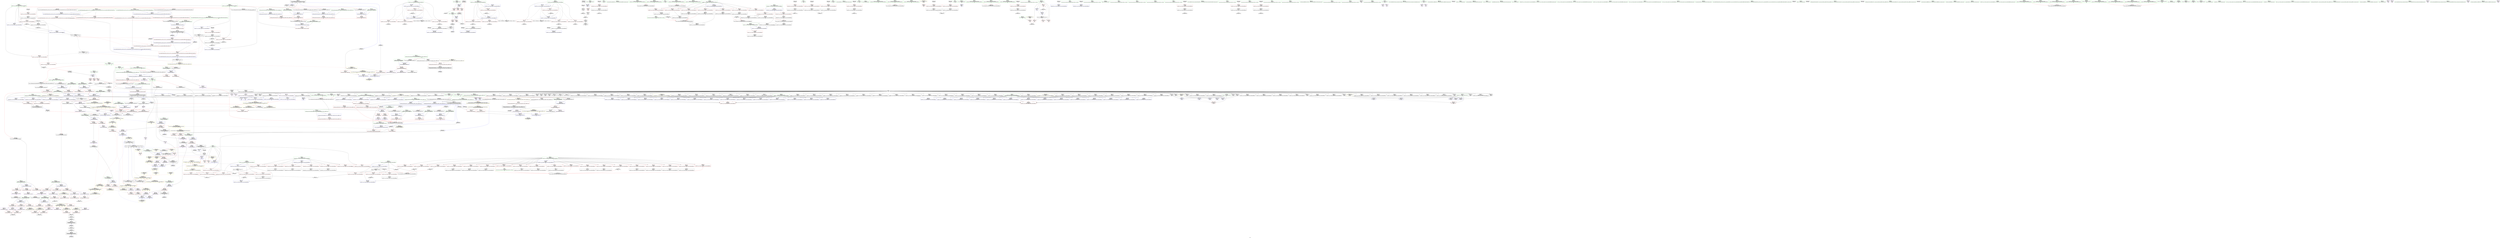 digraph "SVFG" {
	label="SVFG";

	Node0x558d07956fe0 [shape=record,color=grey,label="{NodeID: 0\nNullPtr}"];
	Node0x558d07956fe0 -> Node0x558d07992d20[style=solid];
	Node0x558d07956fe0 -> Node0x558d07992e20[style=solid];
	Node0x558d07956fe0 -> Node0x558d07992ef0[style=solid];
	Node0x558d07956fe0 -> Node0x558d07992fc0[style=solid];
	Node0x558d07956fe0 -> Node0x558d07993090[style=solid];
	Node0x558d07956fe0 -> Node0x558d07993160[style=solid];
	Node0x558d07956fe0 -> Node0x558d07993230[style=solid];
	Node0x558d07956fe0 -> Node0x558d07993300[style=solid];
	Node0x558d07956fe0 -> Node0x558d079933d0[style=solid];
	Node0x558d07956fe0 -> Node0x558d079934a0[style=solid];
	Node0x558d07956fe0 -> Node0x558d07993570[style=solid];
	Node0x558d07956fe0 -> Node0x558d07993640[style=solid];
	Node0x558d07956fe0 -> Node0x558d07993710[style=solid];
	Node0x558d07956fe0 -> Node0x558d079937e0[style=solid];
	Node0x558d07956fe0 -> Node0x558d079938b0[style=solid];
	Node0x558d07956fe0 -> Node0x558d07993980[style=solid];
	Node0x558d07956fe0 -> Node0x558d07993a50[style=solid];
	Node0x558d07956fe0 -> Node0x558d07993b20[style=solid];
	Node0x558d07956fe0 -> Node0x558d07993bf0[style=solid];
	Node0x558d07956fe0 -> Node0x558d07993cc0[style=solid];
	Node0x558d07956fe0 -> Node0x558d07993d90[style=solid];
	Node0x558d07956fe0 -> Node0x558d07993e60[style=solid];
	Node0x558d07956fe0 -> Node0x558d07993f30[style=solid];
	Node0x558d07956fe0 -> Node0x558d07994000[style=solid];
	Node0x558d07956fe0 -> Node0x558d079940d0[style=solid];
	Node0x558d07956fe0 -> Node0x558d079941a0[style=solid];
	Node0x558d07956fe0 -> Node0x558d07994270[style=solid];
	Node0x558d07956fe0 -> Node0x558d07994340[style=solid];
	Node0x558d07956fe0 -> Node0x558d07994410[style=solid];
	Node0x558d07956fe0 -> Node0x558d079944e0[style=solid];
	Node0x558d07956fe0 -> Node0x558d0798e360[style=solid];
	Node0x558d07956fe0 -> Node0x558d0798e430[style=solid];
	Node0x558d07956fe0 -> Node0x558d0798e500[style=solid];
	Node0x558d07956fe0 -> Node0x558d0798e5d0[style=solid];
	Node0x558d07956fe0 -> Node0x558d0798e6a0[style=solid];
	Node0x558d07956fe0 -> Node0x558d0798e770[style=solid];
	Node0x558d07956fe0 -> Node0x558d0798e840[style=solid];
	Node0x558d07956fe0 -> Node0x558d0798e910[style=solid];
	Node0x558d07956fe0 -> Node0x558d0798e9e0[style=solid];
	Node0x558d07956fe0 -> Node0x558d0798eab0[style=solid];
	Node0x558d07956fe0 -> Node0x558d0798eb80[style=solid];
	Node0x558d07956fe0 -> Node0x558d0798ec50[style=solid];
	Node0x558d07956fe0 -> Node0x558d0798ed20[style=solid];
	Node0x558d07956fe0 -> Node0x558d0798edf0[style=solid];
	Node0x558d07956fe0 -> Node0x558d0798eec0[style=solid];
	Node0x558d07956fe0 -> Node0x558d0798ef90[style=solid];
	Node0x558d07956fe0 -> Node0x558d0798f060[style=solid];
	Node0x558d07956fe0 -> Node0x558d0798f130[style=solid];
	Node0x558d07956fe0 -> Node0x558d0798f200[style=solid];
	Node0x558d07956fe0 -> Node0x558d0798f2d0[style=solid];
	Node0x558d07956fe0 -> Node0x558d0798f3a0[style=solid];
	Node0x558d07956fe0 -> Node0x558d0798f470[style=solid];
	Node0x558d07956fe0 -> Node0x558d0798f540[style=solid];
	Node0x558d07956fe0 -> Node0x558d0798f610[style=solid];
	Node0x558d07956fe0 -> Node0x558d0798f6e0[style=solid];
	Node0x558d07956fe0 -> Node0x558d0798f7b0[style=solid];
	Node0x558d07956fe0 -> Node0x558d0798f880[style=solid];
	Node0x558d07956fe0 -> Node0x558d0798f950[style=solid];
	Node0x558d07956fe0 -> Node0x558d0798fa20[style=solid];
	Node0x558d07956fe0 -> Node0x558d0798faf0[style=solid];
	Node0x558d07956fe0 -> Node0x558d0798fbc0[style=solid];
	Node0x558d07956fe0 -> Node0x558d0798fc90[style=solid];
	Node0x558d07956fe0 -> Node0x558d0798fd60[style=solid];
	Node0x558d07956fe0 -> Node0x558d0798fe30[style=solid];
	Node0x558d07956fe0 -> Node0x558d0798ff00[style=solid];
	Node0x558d07956fe0 -> Node0x558d0798ffd0[style=solid];
	Node0x558d07956fe0 -> Node0x558d079900a0[style=solid];
	Node0x558d07956fe0 -> Node0x558d07990170[style=solid];
	Node0x558d07956fe0 -> Node0x558d07990240[style=solid];
	Node0x558d07956fe0 -> Node0x558d079985d0[style=solid];
	Node0x558d07956fe0 -> Node0x558d07998660[style=solid];
	Node0x558d07956fe0 -> Node0x558d07998730[style=solid];
	Node0x558d07956fe0 -> Node0x558d07998800[style=solid];
	Node0x558d07956fe0 -> Node0x558d079988d0[style=solid];
	Node0x558d07956fe0 -> Node0x558d079989a0[style=solid];
	Node0x558d07956fe0 -> Node0x558d07998a70[style=solid];
	Node0x558d07956fe0 -> Node0x558d07998b40[style=solid];
	Node0x558d07956fe0 -> Node0x558d07998c10[style=solid];
	Node0x558d07956fe0 -> Node0x558d07998ce0[style=solid];
	Node0x558d07956fe0 -> Node0x558d07998db0[style=solid];
	Node0x558d079975a0 [shape=record,color=red,label="{NodeID: 443\n579\<--339\n\<--x\n_Z4doitNSt7__cxx1112basic_stringIcSt11char_traitsIcESaIcEEES4_ib\n}"];
	Node0x558d079975a0 -> Node0x558d079ce4e0[style=solid];
	Node0x558d0798b8d0 [shape=record,color=green,label="{NodeID: 111\n840\<--841\n__x.addr\<--__x.addr_field_insensitive\n_ZSt9make_pairIxxESt4pairINSt17__decay_and_stripIT_E6__typeENS1_IT0_E6__typeEEOS2_OS5_\n}"];
	Node0x558d0798b8d0 -> Node0x558d079a84b0[style=solid];
	Node0x558d0798b8d0 -> Node0x558d079b0fa0[style=solid];
	Node0x558d07a8ad20 [shape=record,color=black,label="{NodeID: 1661\n32 = PHI(48, )\n1st arg _Z3nwdxx }"];
	Node0x558d07a8ad20 -> Node0x558d079acc30[style=solid];
	Node0x558d079acc30 [shape=record,color=blue,label="{NodeID: 554\n35\<--32\nb.addr\<--b\n_Z3nwdxx\n}"];
	Node0x558d079acc30 -> Node0x558d079a0110[style=dashed];
	Node0x558d079acc30 -> Node0x558d079945b0[style=dashed];
	Node0x558d079acc30 -> Node0x558d07994680[style=dashed];
	Node0x558d0798fbc0 [shape=record,color=black,label="{NodeID: 222\n662\<--3\nlpad.val137\<--dummyVal\n_Z4doitNSt7__cxx1112basic_stringIcSt11char_traitsIcESaIcEEES4_ib\n}"];
	Node0x558d079b2660 [shape=record,color=blue,label="{NodeID: 665\n1116\<--1115\n__t.addr\<--__t\n_ZSt7forwardIRxEOT_RNSt16remove_referenceIS1_E4typeE\n}"];
	Node0x558d079b2660 -> Node0x558d079ab300[style=dashed];
	Node0x558d0799d870 [shape=record,color=purple,label="{NodeID: 333\n283\<--279\n\<--\n_Z3porNSt7__cxx1112basic_stringIcSt11char_traitsIcESaIcEEES4_b\n}"];
	Node0x558d0799d870 -> Node0x558d079ae080[style=solid];
	Node0x558d079d14e0 [shape=record,color=grey,label="{NodeID: 1108\n594 = cmp(593, 595, )\n}"];
	Node0x558d0767bfa0 [shape=record,color=green,label="{NodeID: 1\n11\<--1\n\<--dummyObj\nCan only get source location for instruction, argument, global var or function.|{<s0>103}}"];
	Node0x558d0767bfa0:s0 -> Node0x558d07a89160[style=solid,color=red];
	Node0x558d079b8d90 [shape=record,color=yellow,style=double,label="{NodeID: 1551\n38V_2 = CSCHI(MR_38V_1)\npts\{2070000 2070001 2070002 \}\nCS[]|{<s0>27|<s1>28|<s2>28}}"];
	Node0x558d079b8d90:s0 -> Node0x558d07a20f60[style=dashed,color=red];
	Node0x558d079b8d90:s1 -> Node0x558d07a1ed90[style=dashed,color=red];
	Node0x558d079b8d90:s2 -> Node0x558d07a1ef50[style=dashed,color=red];
	Node0x558d07997670 [shape=record,color=red,label="{NodeID: 444\n526\<--341\n\<--y\n_Z4doitNSt7__cxx1112basic_stringIcSt11char_traitsIcESaIcEEES4_ib\n}"];
	Node0x558d07997670 -> Node0x558d079d0be0[style=solid];
	Node0x558d0798b9a0 [shape=record,color=green,label="{NodeID: 112\n842\<--843\n__y.addr\<--__y.addr_field_insensitive\n_ZSt9make_pairIxxESt4pairINSt17__decay_and_stripIT_E6__typeENS1_IT0_E6__typeEEOS2_OS5_\n}"];
	Node0x558d0798b9a0 -> Node0x558d079a8580[style=solid];
	Node0x558d0798b9a0 -> Node0x558d079b1070[style=solid];
	Node0x558d07a8ae30 [shape=record,color=black,label="{NodeID: 1662\n974 = PHI(271, )\n0th arg _Z3ABSx }"];
	Node0x558d07a8ae30 -> Node0x558d079b1d70[style=solid];
	Node0x558d079acd00 [shape=record,color=blue,label="{NodeID: 555\n57\<--56\nm.addr\<--m\n_Z3losi\n}"];
	Node0x558d079acd00 -> Node0x558d07994750[style=dashed];
	Node0x558d0798fc90 [shape=record,color=black,label="{NodeID: 223\n728\<--3\n\<--dummyVal\n_Z2tcv\n}"];
	Node0x558d0798fc90 -> Node0x558d079b0440[style=solid];
	Node0x558d079b2730 [shape=record,color=blue,label="{NodeID: 666\n1125\<--1122\nthis.addr\<--this\n_ZNSt4pairIxxEC2IRxS2_Lb1EEEOT_OT0_\n}"];
	Node0x558d079b2730 -> Node0x558d079ab3d0[style=dashed];
	Node0x558d0799d940 [shape=record,color=purple,label="{NodeID: 334\n727\<--726\n\<--\n_Z2tcv\n}"];
	Node0x558d0799d940 -> Node0x558d079b0440[style=solid];
	Node0x558d079d1660 [shape=record,color=grey,label="{NodeID: 1109\n152 = cmp(151, 139, )\n}"];
	Node0x558d07949da0 [shape=record,color=green,label="{NodeID: 2\n17\<--1\n.str\<--dummyObj\nGlob }"];
	Node0x558d079b8ef0 [shape=record,color=yellow,style=double,label="{NodeID: 1552\n18V_2 = CSCHI(MR_18V_1)\npts\{160000 160001 160002 \}\nCS[]|{<s0>5|<s1>31}}"];
	Node0x558d079b8ef0:s0 -> Node0x558d07a02100[style=dashed,color=blue];
	Node0x558d079b8ef0:s1 -> Node0x558d07a18a20[style=dashed,color=blue];
	Node0x558d07997740 [shape=record,color=red,label="{NodeID: 445\n532\<--341\n\<--y\n_Z4doitNSt7__cxx1112basic_stringIcSt11char_traitsIcESaIcEEES4_ib\n}"];
	Node0x558d07997740 -> Node0x558d079d0a60[style=solid];
	Node0x558d07990380 [shape=record,color=green,label="{NodeID: 113\n851\<--852\n_ZNSt4pairIxxEC2IxxLb1EEEOT_OT0_\<--_ZNSt4pairIxxEC2IxxLb1EEEOT_OT0__field_insensitive\n}"];
	Node0x558d079d9760 [shape=record,color=black,label="{NodeID: 1663\n193 = PHI(83, 319, )\n0th arg _Z3porNSt7__cxx1112basic_stringIcSt11char_traitsIcESaIcEEES4_b }"];
	Node0x558d079acdd0 [shape=record,color=blue,label="{NodeID: 556\n79\<--77\ni.addr\<--i\n_Z6doitmnNSt7__cxx1112basic_stringIcSt11char_traitsIcESaIcEEES4_ib\n}"];
	Node0x558d079acdd0 -> Node0x558d07994820[style=dashed];
	Node0x558d079acdd0 -> Node0x558d079948f0[style=dashed];
	Node0x558d079acdd0 -> Node0x558d079949c0[style=dashed];
	Node0x558d079acdd0 -> Node0x558d07994a90[style=dashed];
	Node0x558d079acdd0 -> Node0x558d07994b60[style=dashed];
	Node0x558d079acdd0 -> Node0x558d07994c30[style=dashed];
	Node0x558d0798fd60 [shape=record,color=black,label="{NodeID: 224\n731\<--3\n\<--dummyVal\n_Z2tcv\n}"];
	Node0x558d0798fd60 -> Node0x558d079b0510[style=solid];
	Node0x558d079b2800 [shape=record,color=blue,label="{NodeID: 667\n1127\<--1123\n__x.addr\<--__x\n_ZNSt4pairIxxEC2IRxS2_Lb1EEEOT_OT0_\n}"];
	Node0x558d079b2800 -> Node0x558d079ab4a0[style=dashed];
	Node0x558d0799da10 [shape=record,color=purple,label="{NodeID: 335\n730\<--726\n\<--\n_Z2tcv\n}"];
	Node0x558d0799da10 -> Node0x558d079b0510[style=solid];
	Node0x558d079d17e0 [shape=record,color=grey,label="{NodeID: 1110\n220 = cmp(218, 219, )\n}"];
	Node0x558d07987bb0 [shape=record,color=green,label="{NodeID: 3\n19\<--1\n.str.1\<--dummyObj\nGlob }"];
	Node0x558d07997810 [shape=record,color=red,label="{NodeID: 446\n543\<--341\n\<--y\n_Z4doitNSt7__cxx1112basic_stringIcSt11char_traitsIcESaIcEEES4_ib\n}"];
	Node0x558d07997810 -> Node0x558d079cef60[style=solid];
	Node0x558d07990440 [shape=record,color=green,label="{NodeID: 114\n859\<--860\nthis.addr\<--this.addr_field_insensitive\n_ZNSt4pairIxS_IxxEEaSEOS1_\n}"];
	Node0x558d07990440 -> Node0x558d079a8720[style=solid];
	Node0x558d07990440 -> Node0x558d079b1140[style=solid];
	Node0x558d07a8af40 [shape=record,color=black,label="{NodeID: 1664\n194 = PHI(85, 321, )\n1st arg _Z3porNSt7__cxx1112basic_stringIcSt11char_traitsIcESaIcEEES4_b }"];
	Node0x558d079acea0 [shape=record,color=blue,label="{NodeID: 557\n81\<--96\nfl.addr\<--frombool\n_Z6doitmnNSt7__cxx1112basic_stringIcSt11char_traitsIcESaIcEEES4_ib\n}"];
	Node0x558d079acea0 -> Node0x558d07994d00[style=dashed];
	Node0x558d079acea0 -> Node0x558d07994dd0[style=dashed];
	Node0x558d07a22c10 [shape=record,color=yellow,style=double,label="{NodeID: 1332\n18V_1 = ENCHI(MR_18V_0)\npts\{160000 160001 160002 \}\nFun[_Z3porNSt7__cxx1112basic_stringIcSt11char_traitsIcESaIcEEES4_b]|{<s0>27|<s1>28|<s2>28|<s3>28}}"];
	Node0x558d07a22c10:s0 -> Node0x558d07a20f60[style=dashed,color=red];
	Node0x558d07a22c10:s1 -> Node0x558d079a9f80[style=dashed,color=red];
	Node0x558d07a22c10:s2 -> Node0x558d079b2180[style=dashed,color=red];
	Node0x558d07a22c10:s3 -> Node0x558d07a1ee70[style=dashed,color=red];
	Node0x558d0798fe30 [shape=record,color=black,label="{NodeID: 225\n756\<--3\n\<--dummyVal\n_Z2tcv\n}"];
	Node0x558d079b28d0 [shape=record,color=blue,label="{NodeID: 668\n1129\<--1124\n__y.addr\<--__y\n_ZNSt4pairIxxEC2IRxS2_Lb1EEEOT_OT0_\n}"];
	Node0x558d079b28d0 -> Node0x558d079ab570[style=dashed];
	Node0x558d0799dae0 [shape=record,color=purple,label="{NodeID: 336\n870\<--865\nfirst2\<--this1\n_ZNSt4pairIxS_IxxEEaSEOS1_\n}"];
	Node0x558d0799dae0 -> Node0x558d079b12e0[style=solid];
	Node0x558d079d1960 [shape=record,color=grey,label="{NodeID: 1111\n138 = cmp(137, 139, )\n}"];
	Node0x558d07988300 [shape=record,color=green,label="{NodeID: 4\n21\<--1\n.str.2\<--dummyObj\nGlob }"];
	Node0x558d079978e0 [shape=record,color=red,label="{NodeID: 447\n559\<--341\n\<--y\n_Z4doitNSt7__cxx1112basic_stringIcSt11char_traitsIcESaIcEEES4_ib\n}"];
	Node0x558d079978e0 -> Node0x558d079cec60[style=solid];
	Node0x558d07990510 [shape=record,color=green,label="{NodeID: 115\n861\<--862\n__p.addr\<--__p.addr_field_insensitive\n_ZNSt4pairIxS_IxxEEaSEOS1_\n}"];
	Node0x558d07990510 -> Node0x558d079a87f0[style=solid];
	Node0x558d07990510 -> Node0x558d079a88c0[style=solid];
	Node0x558d07990510 -> Node0x558d079b1210[style=solid];
	Node0x558d07a8b010 [shape=record,color=black,label="{NodeID: 1665\n195 = PHI(107, 367, )\n2nd arg _Z3porNSt7__cxx1112basic_stringIcSt11char_traitsIcESaIcEEES4_b }"];
	Node0x558d07a8b010 -> Node0x558d07999ab0[style=solid];
	Node0x558d079acf70 [shape=record,color=blue,label="{NodeID: 558\n87\<--117\nexn.slot\<--\n_Z6doitmnNSt7__cxx1112basic_stringIcSt11char_traitsIcESaIcEEES4_ib\n}"];
	Node0x558d079acf70 -> Node0x558d07994ea0[style=dashed];
	Node0x558d07a22cf0 [shape=record,color=yellow,style=double,label="{NodeID: 1333\n38V_1 = ENCHI(MR_38V_0)\npts\{2070000 2070001 2070002 \}\nFun[_Z3porNSt7__cxx1112basic_stringIcSt11char_traitsIcESaIcEEES4_b]|{<s0>26}}"];
	Node0x558d07a22cf0:s0 -> Node0x558d07a23910[style=dashed,color=red];
	Node0x558d0798ff00 [shape=record,color=black,label="{NodeID: 226\n757\<--3\n\<--dummyVal\n_Z2tcv\n}"];
	Node0x558d0798ff00 -> Node0x558d079b05e0[style=solid];
	Node0x558d079b29a0 [shape=record,color=blue,label="{NodeID: 669\n1136\<--1139\nfirst\<--\n_ZNSt4pairIxxEC2IRxS2_Lb1EEEOT_OT0_\n|{<s0>134}}"];
	Node0x558d079b29a0:s0 -> Node0x558d07a0cb60[style=dashed,color=blue];
	Node0x558d0799dbb0 [shape=record,color=purple,label="{NodeID: 337\n875\<--865\nsecond4\<--this1\n_ZNSt4pairIxS_IxxEEaSEOS1_\n|{<s0>123}}"];
	Node0x558d0799dbb0:s0 -> Node0x558d07a89dc0[style=solid,color=red];
	Node0x558d079d1ae0 [shape=record,color=grey,label="{NodeID: 1112\n448 = cmp(442, 447, )\n}"];
	Node0x558d07988390 [shape=record,color=green,label="{NodeID: 5\n23\<--1\n.str.3\<--dummyObj\nGlob }"];
	Node0x558d079979b0 [shape=record,color=red,label="{NodeID: 448\n593\<--347\n\<--x105\n_Z4doitNSt7__cxx1112basic_stringIcSt11char_traitsIcESaIcEEES4_ib\n}"];
	Node0x558d079979b0 -> Node0x558d079d14e0[style=solid];
	Node0x558d079905e0 [shape=record,color=green,label="{NodeID: 116\n877\<--878\n_ZNSt4pairIxxEaSEOS0_\<--_ZNSt4pairIxxEaSEOS0__field_insensitive\n}"];
	Node0x558d07a8b0e0 [shape=record,color=black,label="{NodeID: 1666\n1169 = PHI(823, 846, 848, 867, 1198, 1233, 1238, 1254, 1260, )\n0th arg _ZSt7forwardIxEOT_RNSt16remove_referenceIS0_E4typeE }"];
	Node0x558d07a8b0e0 -> Node0x558d079b2e80[style=solid];
	Node0x558d079ad040 [shape=record,color=blue,label="{NodeID: 559\n89\<--119\nehselector.slot\<--\n_Z6doitmnNSt7__cxx1112basic_stringIcSt11char_traitsIcESaIcEEES4_ib\n}"];
	Node0x558d079ad040 -> Node0x558d07994f70[style=dashed];
	Node0x558d0798ffd0 [shape=record,color=black,label="{NodeID: 227\n759\<--3\n\<--dummyVal\n_Z2tcv\n}"];
	Node0x558d0798ffd0 -> Node0x558d079b06b0[style=solid];
	Node0x558d079b2a70 [shape=record,color=blue,label="{NodeID: 670\n1141\<--1144\nsecond\<--\n_ZNSt4pairIxxEC2IRxS2_Lb1EEEOT_OT0_\n|{<s0>134}}"];
	Node0x558d079b2a70:s0 -> Node0x558d07a0cb60[style=dashed,color=blue];
	Node0x558d0799dc80 [shape=record,color=purple,label="{NodeID: 338\n867\<--866\nfirst\<--\n_ZNSt4pairIxS_IxxEEaSEOS1_\n|{<s0>121}}"];
	Node0x558d0799dc80:s0 -> Node0x558d07a8b0e0[style=solid,color=red];
	Node0x558d079d1c60 [shape=record,color=grey,label="{NodeID: 1113\n392 = cmp(391, 139, )\n}"];
	Node0x558d07988420 [shape=record,color=green,label="{NodeID: 6\n25\<--1\nstderr\<--dummyObj\nGlob }"];
	Node0x558d07997a80 [shape=record,color=red,label="{NodeID: 449\n597\<--347\n\<--x105\n_Z4doitNSt7__cxx1112basic_stringIcSt11char_traitsIcESaIcEEES4_ib\n}"];
	Node0x558d07997a80 -> Node0x558d079ce660[style=solid];
	Node0x558d079906e0 [shape=record,color=green,label="{NodeID: 117\n883\<--884\nmain\<--main_field_insensitive\n}"];
	Node0x558d07a8b480 [shape=record,color=black,label="{NodeID: 1667\n75 = PHI(91, 331, 335, )\n0th arg _Z6doitmnNSt7__cxx1112basic_stringIcSt11char_traitsIcESaIcEEES4_ib }"];
	Node0x558d079ad110 [shape=record,color=blue,label="{NodeID: 560\n87\<--123\nexn.slot\<--\n_Z6doitmnNSt7__cxx1112basic_stringIcSt11char_traitsIcESaIcEEES4_ib\n}"];
	Node0x558d079ad110 -> Node0x558d07994ea0[style=dashed];
	Node0x558d07a22ee0 [shape=record,color=yellow,style=double,label="{NodeID: 1335\n118V_1 = ENCHI(MR_118V_0)\npts\{1 \}\nFun[main]}"];
	Node0x558d07a22ee0 -> Node0x558d0799fea0[style=dashed];
	Node0x558d079900a0 [shape=record,color=black,label="{NodeID: 228\n763\<--3\n\<--dummyVal\n_Z2tcv\n}"];
	Node0x558d079b2b40 [shape=record,color=blue,label="{NodeID: 671\n1150\<--1148\nthis.addr\<--this\n_ZNSt4pairIxxEaSERKS0_\n}"];
	Node0x558d079b2b40 -> Node0x558d079ab7e0[style=dashed];
	Node0x558d0799dd50 [shape=record,color=purple,label="{NodeID: 339\n873\<--872\nsecond\<--\n_ZNSt4pairIxS_IxxEEaSEOS1_\n|{<s0>122}}"];
	Node0x558d0799dd50:s0 -> Node0x558d07a87b80[style=solid,color=red];
	Node0x558d079d1de0 [shape=record,color=grey,label="{NodeID: 1114\n411 = cmp(405, 410, )\n}"];
	Node0x558d079884b0 [shape=record,color=green,label="{NodeID: 7\n26\<--1\n.str.4\<--dummyObj\nGlob }"];
	Node0x558d07997b50 [shape=record,color=red,label="{NodeID: 450\n613\<--347\n\<--x105\n_Z4doitNSt7__cxx1112basic_stringIcSt11char_traitsIcESaIcEEES4_ib\n}"];
	Node0x558d07997b50 -> Node0x558d079cf560[style=solid];
	Node0x558d079907e0 [shape=record,color=green,label="{NodeID: 118\n886\<--887\nretval\<--retval_field_insensitive\nmain\n}"];
	Node0x558d079907e0 -> Node0x558d079b13b0[style=solid];
	Node0x558d07a8b610 [shape=record,color=black,label="{NodeID: 1668\n76 = PHI(93, 333, 337, )\n1st arg _Z6doitmnNSt7__cxx1112basic_stringIcSt11char_traitsIcESaIcEEES4_ib }"];
	Node0x558d079ad1e0 [shape=record,color=blue,label="{NodeID: 561\n89\<--125\nehselector.slot\<--\n_Z6doitmnNSt7__cxx1112basic_stringIcSt11char_traitsIcESaIcEEES4_ib\n}"];
	Node0x558d079ad1e0 -> Node0x558d07994f70[style=dashed];
	Node0x558d07990170 [shape=record,color=black,label="{NodeID: 229\n764\<--3\n\<--dummyVal\n_Z2tcv\n}"];
	Node0x558d07990170 -> Node0x558d079b0780[style=solid];
	Node0x558d079b2c10 [shape=record,color=blue,label="{NodeID: 672\n1152\<--1149\n__p.addr\<--__p\n_ZNSt4pairIxxEaSERKS0_\n}"];
	Node0x558d079b2c10 -> Node0x558d079ab8b0[style=dashed];
	Node0x558d079b2c10 -> Node0x558d079ab980[style=dashed];
	Node0x558d0799de20 [shape=record,color=purple,label="{NodeID: 340\n1024\<--1020\nfirst2\<--this1\n_ZNSt4pairIxS_IxxEEaSERKS1_\n}"];
	Node0x558d0799de20 -> Node0x558d079b2180[style=solid];
	Node0x558d079d1f60 [shape=record,color=grey,label="{NodeID: 1115\n399 = cmp(398, 139, )\n}"];
	Node0x558d07988540 [shape=record,color=green,label="{NodeID: 8\n41\<--1\n\<--dummyObj\nCan only get source location for instruction, argument, global var or function.}"];
	Node0x558d07a0bf40 [shape=record,color=yellow,style=double,label="{NodeID: 1558\n93V_2 = CSCHI(MR_93V_1)\npts\{8390000 8390001 \}\nCS[]}"];
	Node0x558d07997c20 [shape=record,color=red,label="{NodeID: 451\n390\<--389\n\<--call\n_Z4doitNSt7__cxx1112basic_stringIcSt11char_traitsIcESaIcEEES4_ib\n}"];
	Node0x558d07997c20 -> Node0x558d0799a470[style=solid];
	Node0x558d079908b0 [shape=record,color=green,label="{NodeID: 119\n888\<--889\nILE\<--ILE_field_insensitive\nmain\n}"];
	Node0x558d079908b0 -> Node0x558d079a8a60[style=solid];
	Node0x558d07a8b7a0 [shape=record,color=black,label="{NodeID: 1669\n77 = PHI(163, 453, 478, )\n2nd arg _Z6doitmnNSt7__cxx1112basic_stringIcSt11char_traitsIcESaIcEEES4_ib }"];
	Node0x558d07a8b7a0 -> Node0x558d079acdd0[style=solid];
	Node0x558d079ad2b0 [shape=record,color=blue,label="{NodeID: 562\n143\<--145\ncall8\<--\n_Z6doitmnNSt7__cxx1112basic_stringIcSt11char_traitsIcESaIcEEES4_ib\n}"];
	Node0x558d07a230d0 [shape=record,color=yellow,style=double,label="{NodeID: 1337\n122V_1 = ENCHI(MR_122V_0)\npts\{889 \}\nFun[main]}"];
	Node0x558d07a230d0 -> Node0x558d079a8a60[style=dashed];
	Node0x558d07990240 [shape=record,color=black,label="{NodeID: 230\n766\<--3\n\<--dummyVal\n_Z2tcv\n}"];
	Node0x558d07990240 -> Node0x558d079b0850[style=solid];
	Node0x558d079b2ce0 [shape=record,color=blue,label="{NodeID: 673\n1160\<--1159\nfirst2\<--\n_ZNSt4pairIxxEaSERKS0_\n|{<s0>135}}"];
	Node0x558d079b2ce0:s0 -> Node0x558d07a0ccc0[style=dashed,color=blue];
	Node0x558d0799def0 [shape=record,color=purple,label="{NodeID: 341\n1028\<--1020\nsecond3\<--this1\n_ZNSt4pairIxS_IxxEEaSERKS1_\n|{<s0>135}}"];
	Node0x558d0799def0:s0 -> Node0x558d07a8a640[style=solid,color=red];
	Node0x558d079d20e0 [shape=record,color=grey,label="{NodeID: 1116\n979 = cmp(978, 41, )\n}"];
	Node0x558d07988600 [shape=record,color=green,label="{NodeID: 9\n67\<--1\n\<--dummyObj\nCan only get source location for instruction, argument, global var or function.}"];
	Node0x558d07a0c0a0 [shape=record,color=yellow,style=double,label="{NodeID: 1559\n102V_2 = CSCHI(MR_102V_1)\npts\{160001 160002 \}\nCS[]|{<s0>100|<s1>100}}"];
	Node0x558d07a0c0a0:s0 -> Node0x558d07a0c4f0[style=dashed,color=blue];
	Node0x558d07a0c0a0:s1 -> Node0x558d07a0c5d0[style=dashed,color=blue];
	Node0x558d07997cf0 [shape=record,color=red,label="{NodeID: 452\n397\<--396\n\<--call7\n_Z4doitNSt7__cxx1112basic_stringIcSt11char_traitsIcESaIcEEES4_ib\n}"];
	Node0x558d07997cf0 -> Node0x558d0799a610[style=solid];
	Node0x558d07990980 [shape=record,color=green,label="{NodeID: 120\n890\<--891\niii\<--iii_field_insensitive\nmain\n}"];
	Node0x558d07990980 -> Node0x558d079a8b30[style=solid];
	Node0x558d07990980 -> Node0x558d079a8c00[style=solid];
	Node0x558d07990980 -> Node0x558d079a8cd0[style=solid];
	Node0x558d07990980 -> Node0x558d079a8da0[style=solid];
	Node0x558d07990980 -> Node0x558d079b1480[style=solid];
	Node0x558d07990980 -> Node0x558d079b1550[style=solid];
	Node0x558d07a8b930 [shape=record,color=black,label="{NodeID: 1670\n78 = PHI(166, 455, 481, )\n3rd arg _Z6doitmnNSt7__cxx1112basic_stringIcSt11char_traitsIcESaIcEEES4_ib }"];
	Node0x558d07a8b930 -> Node0x558d07999360[style=solid];
	Node0x558d079ad380 [shape=record,color=blue,label="{NodeID: 563\n156\<--158\ncall16\<--\n_Z6doitmnNSt7__cxx1112basic_stringIcSt11char_traitsIcESaIcEEES4_ib\n}"];
	Node0x558d079985d0 [shape=record,color=black,label="{NodeID: 231\n770\<--3\n\<--dummyVal\n_Z2tcv\n}"];
	Node0x558d079b2db0 [shape=record,color=blue,label="{NodeID: 674\n1165\<--1164\nsecond3\<--\n_ZNSt4pairIxxEaSERKS0_\n|{<s0>135}}"];
	Node0x558d079b2db0:s0 -> Node0x558d07a0ccc0[style=dashed,color=blue];
	Node0x558d0799dfc0 [shape=record,color=purple,label="{NodeID: 342\n1022\<--1021\nfirst\<--\n_ZNSt4pairIxS_IxxEEaSERKS1_\n}"];
	Node0x558d0799dfc0 -> Node0x558d079a9f80[style=solid];
	Node0x558d079d2260 [shape=record,color=grey,label="{NodeID: 1117\n1063 = cmp(1059, 1062, )\n}"];
	Node0x558d07988700 [shape=record,color=green,label="{NodeID: 10\n139\<--1\n\<--dummyObj\nCan only get source location for instruction, argument, global var or function.}"];
	Node0x558d07997dc0 [shape=record,color=red,label="{NodeID: 453\n404\<--403\n\<--call12\n_Z4doitNSt7__cxx1112basic_stringIcSt11char_traitsIcESaIcEEES4_ib\n}"];
	Node0x558d07997dc0 -> Node0x558d0799a7b0[style=solid];
	Node0x558d07a1c960 [shape=record,color=yellow,style=double,label="{NodeID: 1228\n95V_1 = ENCHI(MR_95V_0)\npts\{209 682 686 688 2110000 2110001 6800000 6800001 6800002 6840000 6840001 \}\nFun[_ZNSt4pairIxxEC2IxxLb1EEEOT_OT0_]}"];
	Node0x558d07a1c960 -> Node0x558d079ac340[style=dashed];
	Node0x558d07a1c960 -> Node0x558d079ac410[style=dashed];
	Node0x558d07990a50 [shape=record,color=green,label="{NodeID: 121\n908\<--909\nfprintf\<--fprintf_field_insensitive\n}"];
	Node0x558d07a8bac0 [shape=record,color=black,label="{NodeID: 1671\n814 = PHI(206, 679, )\n0th arg _ZSt9make_pairIxSt4pairIxxEES0_INSt17__decay_and_stripIT_E6__typeENS2_IT0_E6__typeEEOS3_OS6_ |{<s0>117}}"];
	Node0x558d07a8bac0:s0 -> Node0x558d07a897a0[style=solid,color=red];
	Node0x558d079ad450 [shape=record,color=blue,label="{NodeID: 564\n87\<--173\nexn.slot\<--\n_Z6doitmnNSt7__cxx1112basic_stringIcSt11char_traitsIcESaIcEEES4_ib\n}"];
	Node0x558d079ad450 -> Node0x558d07994ea0[style=dashed];
	Node0x558d07998660 [shape=record,color=black,label="{NodeID: 232\n771\<--3\n\<--dummyVal\n_Z2tcv\n}"];
	Node0x558d07998660 -> Node0x558d079b0920[style=solid];
	Node0x558d079b2e80 [shape=record,color=blue,label="{NodeID: 675\n1170\<--1169\n__t.addr\<--__t\n_ZSt7forwardIxEOT_RNSt16remove_referenceIS0_E4typeE\n}"];
	Node0x558d079b2e80 -> Node0x558d079abbf0[style=dashed];
	Node0x558d0799e090 [shape=record,color=purple,label="{NodeID: 343\n1027\<--1026\nsecond\<--\n_ZNSt4pairIxS_IxxEEaSERKS1_\n|{<s0>135}}"];
	Node0x558d0799e090:s0 -> Node0x558d07a8a750[style=solid,color=red];
	Node0x558d079d23e0 [shape=record,color=grey,label="{NodeID: 1118\n244 = cmp(242, 243, )\n}"];
	Node0x558d07988800 [shape=record,color=green,label="{NodeID: 11\n145\<--1\n\<--dummyObj\nCan only get source location for instruction, argument, global var or function.}"];
	Node0x558d07a0c390 [shape=record,color=yellow,style=double,label="{NodeID: 1561\n67V_2 = CSCHI(MR_67V_1)\npts\{160000 \}\nCS[]|{<s0>103}}"];
	Node0x558d07a0c390:s0 -> Node0x558d07a1e9e0[style=dashed,color=red];
	Node0x558d07997e90 [shape=record,color=red,label="{NodeID: 454\n409\<--408\n\<--call15\n_Z4doitNSt7__cxx1112basic_stringIcSt11char_traitsIcESaIcEEES4_ib\n}"];
	Node0x558d07997e90 -> Node0x558d0799a950[style=solid];
	Node0x558d07990b50 [shape=record,color=green,label="{NodeID: 122\n924\<--925\n__a.addr\<--__a.addr_field_insensitive\n_ZSt4swapIxENSt9enable_ifIXsr6__and_ISt6__not_ISt15__is_tuple_likeIT_EESt21is_move_constructibleIS3_ESt18is_move_assignableIS3_EEE5valueEvE4typeERS3_SC_\n}"];
	Node0x558d07990b50 -> Node0x558d079a8e70[style=solid];
	Node0x558d07990b50 -> Node0x558d079a8f40[style=solid];
	Node0x558d07990b50 -> Node0x558d079b1620[style=solid];
	Node0x558d07a8bc10 [shape=record,color=black,label="{NodeID: 1672\n815 = PHI(208, 681, )\n1st arg _ZSt9make_pairIxSt4pairIxxEES0_INSt17__decay_and_stripIT_E6__typeENS2_IT0_E6__typeEEOS3_OS6_ }"];
	Node0x558d07a8bc10 -> Node0x558d079b0e00[style=solid];
	Node0x558d079ad520 [shape=record,color=blue,label="{NodeID: 565\n89\<--175\nehselector.slot\<--\n_Z6doitmnNSt7__cxx1112basic_stringIcSt11char_traitsIcESaIcEEES4_ib\n}"];
	Node0x558d079ad520 -> Node0x558d07994f70[style=dashed];
	Node0x558d07a233a0 [shape=record,color=yellow,style=double,label="{NodeID: 1340\n8V_1 = ENCHI(MR_8V_0)\npts\{12 \}\nFun[_Z6doitmnNSt7__cxx1112basic_stringIcSt11char_traitsIcESaIcEEES4_ib]|{|<s1>5|<s2>16}}"];
	Node0x558d07a233a0 -> Node0x558d0799f9c0[style=dashed];
	Node0x558d07a233a0:s1 -> Node0x558d07a22400[style=dashed,color=red];
	Node0x558d07a233a0:s2 -> Node0x558d07a233a0[style=dashed,color=red];
	Node0x558d07998730 [shape=record,color=black,label="{NodeID: 233\n773\<--3\n\<--dummyVal\n_Z2tcv\n}"];
	Node0x558d07998730 -> Node0x558d079b09f0[style=solid];
	Node0x558d079b2f50 [shape=record,color=blue,label="{NodeID: 676\n1177\<--1176\n__t.addr\<--__t\n_ZSt7forwardISt4pairIxxEEOT_RNSt16remove_referenceIS2_E4typeE\n}"];
	Node0x558d079b2f50 -> Node0x558d079abcc0[style=dashed];
	Node0x558d0799e160 [shape=record,color=purple,label="{NodeID: 344\n1050\<--1049\nfirst\<--\n_ZStltIxSt4pairIxxEEbRKS0_IT_T0_ES6_\n}"];
	Node0x558d0799e160 -> Node0x558d079aa600[style=solid];
	Node0x558d079d2560 [shape=record,color=grey,label="{NodeID: 1119\n1055 = cmp(1051, 1054, )\n}"];
	Node0x558d07988900 [shape=record,color=green,label="{NodeID: 12\n158\<--1\n\<--dummyObj\nCan only get source location for instruction, argument, global var or function.}"];
	Node0x558d07a0c4f0 [shape=record,color=yellow,style=double,label="{NodeID: 1562\n69V_2 = CSCHI(MR_69V_1)\npts\{160001 \}\nCS[]|{<s0>103}}"];
	Node0x558d07a0c4f0:s0 -> Node0x558d07a1e9e0[style=dashed,color=red];
	Node0x558d07997f60 [shape=record,color=red,label="{NodeID: 455\n441\<--440\n\<--call29\n_Z4doitNSt7__cxx1112basic_stringIcSt11char_traitsIcESaIcEEES4_ib\n}"];
	Node0x558d07997f60 -> Node0x558d0799abc0[style=solid];
	Node0x558d07990c20 [shape=record,color=green,label="{NodeID: 123\n926\<--927\n__b.addr\<--__b.addr_field_insensitive\n_ZSt4swapIxENSt9enable_ifIXsr6__and_ISt6__not_ISt15__is_tuple_likeIT_EESt21is_move_constructibleIS3_ESt18is_move_assignableIS3_EEE5valueEvE4typeERS3_SC_\n}"];
	Node0x558d07990c20 -> Node0x558d079a9010[style=solid];
	Node0x558d07990c20 -> Node0x558d079a90e0[style=solid];
	Node0x558d07990c20 -> Node0x558d079b16f0[style=solid];
	Node0x558d07a8bd60 [shape=record,color=black,label="{NodeID: 1673\n816 = PHI(210, 683, )\n2nd arg _ZSt9make_pairIxSt4pairIxxEES0_INSt17__decay_and_stripIT_E6__typeENS2_IT0_E6__typeEEOS3_OS6_ }"];
	Node0x558d07a8bd60 -> Node0x558d079b0ed0[style=solid];
	Node0x558d079ad5f0 [shape=record,color=blue,label="{NodeID: 566\n87\<--179\nexn.slot\<--\n_Z6doitmnNSt7__cxx1112basic_stringIcSt11char_traitsIcESaIcEEES4_ib\n}"];
	Node0x558d079ad5f0 -> Node0x558d07994ea0[style=dashed];
	Node0x558d07998800 [shape=record,color=black,label="{NodeID: 234\n776\<--3\n\<--dummyVal\n_Z2tcv\n}"];
	Node0x558d079b3020 [shape=record,color=blue,label="{NodeID: 677\n1186\<--1183\nthis.addr\<--this\n_ZNSt4pairIxS_IxxEEC2IxS0_Lb1EEEOT_OT0_\n}"];
	Node0x558d079b3020 -> Node0x558d079abd90[style=dashed];
	Node0x558d0799e230 [shape=record,color=purple,label="{NodeID: 345\n1053\<--1052\nfirst1\<--\n_ZStltIxSt4pairIxxEEbRKS0_IT_T0_ES6_\n}"];
	Node0x558d0799e230 -> Node0x558d079aa6d0[style=solid];
	Node0x558d079f9cc0 [shape=record,color=black,label="{NodeID: 1120\nMR_23V_3 = PHI(MR_23V_4, MR_23V_2, )\npts\{199 \}\n|{|<s3>23|<s4>23|<s5>23}}"];
	Node0x558d079f9cc0 -> Node0x558d079952b0[style=dashed];
	Node0x558d079f9cc0 -> Node0x558d079adad0[style=dashed];
	Node0x558d079f9cc0 -> Node0x558d07a11c20[style=dashed];
	Node0x558d079f9cc0:s3 -> Node0x558d079a91b0[style=dashed,color=red];
	Node0x558d079f9cc0:s4 -> Node0x558d079a9280[style=dashed,color=red];
	Node0x558d079f9cc0:s5 -> Node0x558d079b1890[style=dashed,color=red];
	Node0x558d07988a00 [shape=record,color=green,label="{NodeID: 13\n164\<--1\n\<--dummyObj\nCan only get source location for instruction, argument, global var or function.}"];
	Node0x558d07a0c5d0 [shape=record,color=yellow,style=double,label="{NodeID: 1563\n71V_2 = CSCHI(MR_71V_1)\npts\{160002 \}\nCS[]|{<s0>103}}"];
	Node0x558d07a0c5d0:s0 -> Node0x558d07a1e9e0[style=dashed,color=red];
	Node0x558d07998030 [shape=record,color=red,label="{NodeID: 456\n446\<--445\n\<--call32\n_Z4doitNSt7__cxx1112basic_stringIcSt11char_traitsIcESaIcEEES4_ib\n}"];
	Node0x558d07998030 -> Node0x558d0799ad60[style=solid];
	Node0x558d07990cf0 [shape=record,color=green,label="{NodeID: 124\n928\<--929\n__tmp\<--__tmp_field_insensitive\n_ZSt4swapIxENSt9enable_ifIXsr6__and_ISt6__not_ISt15__is_tuple_likeIT_EESt21is_move_constructibleIS3_ESt18is_move_assignableIS3_EEE5valueEvE4typeERS3_SC_\n|{|<s1>130}}"];
	Node0x558d07990cf0 -> Node0x558d079b17c0[style=solid];
	Node0x558d07990cf0:s1 -> Node0x558d07a8a860[style=solid,color=red];
	Node0x558d07a8beb0 [shape=record,color=black,label="{NodeID: 1674\n989 = PHI(198, )\n0th arg _ZSt9make_pairIRxS0_ESt4pairINSt17__decay_and_stripIT_E6__typeENS2_IT0_E6__typeEEOS3_OS6_ }"];
	Node0x558d07a8beb0 -> Node0x558d079b1e40[style=solid];
	Node0x558d079ad6c0 [shape=record,color=blue,label="{NodeID: 567\n89\<--181\nehselector.slot\<--\n_Z6doitmnNSt7__cxx1112basic_stringIcSt11char_traitsIcESaIcEEES4_ib\n}"];
	Node0x558d079ad6c0 -> Node0x558d07994f70[style=dashed];
	Node0x558d079988d0 [shape=record,color=black,label="{NodeID: 235\n777\<--3\n\<--dummyVal\n_Z2tcv\n}"];
	Node0x558d079988d0 -> Node0x558d079b0ac0[style=solid];
	Node0x558d079b30f0 [shape=record,color=blue,label="{NodeID: 678\n1188\<--1184\n__x.addr\<--__x\n_ZNSt4pairIxS_IxxEEC2IxS0_Lb1EEEOT_OT0_\n}"];
	Node0x558d079b30f0 -> Node0x558d079abe60[style=dashed];
	Node0x558d0799e300 [shape=record,color=purple,label="{NodeID: 346\n1058\<--1057\nfirst2\<--\n_ZStltIxSt4pairIxxEEbRKS0_IT_T0_ES6_\n}"];
	Node0x558d0799e300 -> Node0x558d079aa7a0[style=solid];
	Node0x558d079f9db0 [shape=record,color=black,label="{NodeID: 1121\nMR_27V_3 = PHI(MR_27V_4, MR_27V_2, )\npts\{203 \}\n}"];
	Node0x558d079f9db0 -> Node0x558d079955f0[style=dashed];
	Node0x558d079f9db0 -> Node0x558d079956c0[style=dashed];
	Node0x558d079f9db0 -> Node0x558d07995790[style=dashed];
	Node0x558d079f9db0 -> Node0x558d079adba0[style=dashed];
	Node0x558d07988b00 [shape=record,color=green,label="{NodeID: 14\n224\<--1\n\<--dummyObj\nCan only get source location for instruction, argument, global var or function.}"];
	Node0x558d07a0c6b0 [shape=record,color=yellow,style=double,label="{NodeID: 1564\n67V_3 = CSCHI(MR_67V_2)\npts\{160000 \}\nCS[]|{<s0>127}}"];
	Node0x558d07a0c6b0:s0 -> Node0x558d07a011d0[style=dashed,color=blue];
	Node0x558d07998100 [shape=record,color=red,label="{NodeID: 457\n507\<--506\n\<--call61\n_Z4doitNSt7__cxx1112basic_stringIcSt11char_traitsIcESaIcEEES4_ib\n}"];
	Node0x558d07998100 -> Node0x558d0799b0a0[style=solid];
	Node0x558d07a1ce30 [shape=record,color=yellow,style=double,label="{NodeID: 1232\n57V_1 = ENCHI(MR_57V_0)\npts\{672 \}\nFun[_Z2tcv]}"];
	Node0x558d07a1ce30 -> Node0x558d079b05e0[style=dashed];
	Node0x558d07a1ce30 -> Node0x558d079b0780[style=dashed];
	Node0x558d07a1ce30 -> Node0x558d079b0920[style=dashed];
	Node0x558d07a1ce30 -> Node0x558d079b0ac0[style=dashed];
	Node0x558d07a1ce30 -> Node0x558d079b0c60[style=dashed];
	Node0x558d07990dc0 [shape=record,color=green,label="{NodeID: 125\n934\<--935\n_ZSt4moveIRxEONSt16remove_referenceIT_E4typeEOS2_\<--_ZSt4moveIRxEONSt16remove_referenceIT_E4typeEOS2__field_insensitive\n}"];
	Node0x558d07a8bfc0 [shape=record,color=black,label="{NodeID: 1675\n990 = PHI(200, )\n1st arg _ZSt9make_pairIRxS0_ESt4pairINSt17__decay_and_stripIT_E6__typeENS2_IT0_E6__typeEEOS3_OS6_ }"];
	Node0x558d07a8bfc0 -> Node0x558d079b1f10[style=solid];
	Node0x558d079ad790 [shape=record,color=blue,label="{NodeID: 568\n196\<--212\nfl.addr\<--frombool\n_Z3porNSt7__cxx1112basic_stringIcSt11char_traitsIcESaIcEEES4_b\n}"];
	Node0x558d079ad790 -> Node0x558d079951e0[style=dashed];
	Node0x558d07a23670 [shape=record,color=yellow,style=double,label="{NodeID: 1343\n14V_1 = ENCHI(MR_14V_0)\npts\{88 \}\nFun[_Z6doitmnNSt7__cxx1112basic_stringIcSt11char_traitsIcESaIcEEES4_ib]}"];
	Node0x558d07a23670 -> Node0x558d079acf70[style=dashed];
	Node0x558d07a23670 -> Node0x558d079ad110[style=dashed];
	Node0x558d07a23670 -> Node0x558d079ad450[style=dashed];
	Node0x558d07a23670 -> Node0x558d079ad5f0[style=dashed];
	Node0x558d079989a0 [shape=record,color=black,label="{NodeID: 236\n779\<--3\n\<--dummyVal\n_Z2tcv\n}"];
	Node0x558d079989a0 -> Node0x558d079b0b90[style=solid];
	Node0x558d079b31c0 [shape=record,color=blue,label="{NodeID: 679\n1190\<--1185\n__y.addr\<--__y\n_ZNSt4pairIxS_IxxEEC2IxS0_Lb1EEEOT_OT0_\n}"];
	Node0x558d079b31c0 -> Node0x558d079abf30[style=dashed];
	Node0x558d0799e3d0 [shape=record,color=purple,label="{NodeID: 347\n1061\<--1060\nfirst3\<--\n_ZStltIxSt4pairIxxEEbRKS0_IT_T0_ES6_\n}"];
	Node0x558d0799e3d0 -> Node0x558d079aa870[style=solid];
	Node0x558d07988c00 [shape=record,color=green,label="{NodeID: 15\n231\<--1\n\<--dummyObj\nCan only get source location for instruction, argument, global var or function.}"];
	Node0x558d07a0c810 [shape=record,color=yellow,style=double,label="{NodeID: 1565\n69V_3 = CSCHI(MR_69V_2)\npts\{160001 \}\nCS[]|{|<s1>127}}"];
	Node0x558d07a0c810 -> Node0x558d07998510[style=dashed];
	Node0x558d07a0c810:s1 -> Node0x558d07a011d0[style=dashed,color=blue];
	Node0x558d079981d0 [shape=record,color=red,label="{NodeID: 458\n514\<--513\n\<--call66\n_Z4doitNSt7__cxx1112basic_stringIcSt11char_traitsIcESaIcEEES4_ib\n}"];
	Node0x558d079981d0 -> Node0x558d0799b240[style=solid];
	Node0x558d07a1cf10 [shape=record,color=yellow,style=double,label="{NodeID: 1233\n59V_1 = ENCHI(MR_59V_0)\npts\{674 \}\nFun[_Z2tcv]}"];
	Node0x558d07a1cf10 -> Node0x558d079b06b0[style=dashed];
	Node0x558d07a1cf10 -> Node0x558d079b0850[style=dashed];
	Node0x558d07a1cf10 -> Node0x558d079b09f0[style=dashed];
	Node0x558d07a1cf10 -> Node0x558d079b0b90[style=dashed];
	Node0x558d07a1cf10 -> Node0x558d079b0d30[style=dashed];
	Node0x558d07990ec0 [shape=record,color=green,label="{NodeID: 126\n951\<--952\nretval\<--retval_field_insensitive\n_ZSt3minISt4pairIxS0_IxxEEERKT_S5_S5_\n}"];
	Node0x558d07990ec0 -> Node0x558d079a9420[style=solid];
	Node0x558d07990ec0 -> Node0x558d079b1bd0[style=solid];
	Node0x558d07990ec0 -> Node0x558d079b1ca0[style=solid];
	Node0x558d079ad860 [shape=record,color=blue,label="{NodeID: 569\n198\<--41\na1\<--\n_Z3porNSt7__cxx1112basic_stringIcSt11char_traitsIcESaIcEEES4_b\n}"];
	Node0x558d079ad860 -> Node0x558d079f9cc0[style=dashed];
	Node0x558d07a23750 [shape=record,color=yellow,style=double,label="{NodeID: 1344\n16V_1 = ENCHI(MR_16V_0)\npts\{90 \}\nFun[_Z6doitmnNSt7__cxx1112basic_stringIcSt11char_traitsIcESaIcEEES4_ib]}"];
	Node0x558d07a23750 -> Node0x558d079ad040[style=dashed];
	Node0x558d07a23750 -> Node0x558d079ad1e0[style=dashed];
	Node0x558d07a23750 -> Node0x558d079ad520[style=dashed];
	Node0x558d07a23750 -> Node0x558d079ad6c0[style=dashed];
	Node0x558d07998a70 [shape=record,color=black,label="{NodeID: 237\n782\<--3\n\<--dummyVal\n_Z2tcv\n}"];
	Node0x558d079b3290 [shape=record,color=blue,label="{NodeID: 680\n1197\<--1200\nfirst\<--\n_ZNSt4pairIxS_IxxEEC2IxS0_Lb1EEEOT_OT0_\n|{<s0>117}}"];
	Node0x558d079b3290:s0 -> Node0x558d07a0c9d0[style=dashed,color=blue];
	Node0x558d0799e4a0 [shape=record,color=purple,label="{NodeID: 348\n1066\<--1065\nsecond\<--\n_ZStltIxSt4pairIxxEEbRKS0_IT_T0_ES6_\n|{<s0>136}}"];
	Node0x558d0799e4a0:s0 -> Node0x558d07a87e60[style=solid,color=red];
	Node0x558d07988d00 [shape=record,color=green,label="{NodeID: 16\n482\<--1\n\<--dummyObj\nCan only get source location for instruction, argument, global var or function.}"];
	Node0x558d07a0c8f0 [shape=record,color=yellow,style=double,label="{NodeID: 1566\n71V_3 = CSCHI(MR_71V_2)\npts\{160002 \}\nCS[]|{|<s1>127}}"];
	Node0x558d07a0c8f0 -> Node0x558d079a8240[style=dashed];
	Node0x558d07a0c8f0:s1 -> Node0x558d07a011d0[style=dashed,color=blue];
	Node0x558d079982a0 [shape=record,color=red,label="{NodeID: 459\n587\<--586\n\<--call101\n_Z4doitNSt7__cxx1112basic_stringIcSt11char_traitsIcESaIcEEES4_ib\n}"];
	Node0x558d079982a0 -> Node0x558d0799b7f0[style=solid];
	Node0x558d07990f90 [shape=record,color=green,label="{NodeID: 127\n953\<--954\n__a.addr\<--__a.addr_field_insensitive\n_ZSt3minISt4pairIxS0_IxxEEERKT_S5_S5_\n}"];
	Node0x558d07990f90 -> Node0x558d079a94f0[style=solid];
	Node0x558d07990f90 -> Node0x558d079a95c0[style=solid];
	Node0x558d07990f90 -> Node0x558d079b1a30[style=solid];
	Node0x558d079ad930 [shape=record,color=blue,label="{NodeID: 570\n200\<--41\nb1\<--\n_Z3porNSt7__cxx1112basic_stringIcSt11char_traitsIcESaIcEEES4_b\n}"];
	Node0x558d079ad930 -> Node0x558d079fa9d0[style=dashed];
	Node0x558d07a23830 [shape=record,color=yellow,style=double,label="{NodeID: 1345\n18V_1 = ENCHI(MR_18V_0)\npts\{160000 160001 160002 \}\nFun[_Z6doitmnNSt7__cxx1112basic_stringIcSt11char_traitsIcESaIcEEES4_ib]|{<s0>5|<s1>16}}"];
	Node0x558d07a23830:s0 -> Node0x558d07a22c10[style=dashed,color=red];
	Node0x558d07a23830:s1 -> Node0x558d07a23830[style=dashed,color=red];
	Node0x558d07998b40 [shape=record,color=black,label="{NodeID: 238\n783\<--3\n\<--dummyVal\n_Z2tcv\n}"];
	Node0x558d07998b40 -> Node0x558d079b0c60[style=solid];
	Node0x558d079b3360 [shape=record,color=blue, style = dotted,label="{NodeID: 681\n1266\<--1268\noffset_0\<--dummyVal\n_ZNSt4pairIxS_IxxEEC2IxS0_Lb1EEEOT_OT0_\n|{<s0>117}}"];
	Node0x558d079b3360:s0 -> Node0x558d07a0c9d0[style=dashed,color=blue];
	Node0x558d0799e570 [shape=record,color=purple,label="{NodeID: 349\n1068\<--1067\nsecond5\<--\n_ZStltIxSt4pairIxxEEbRKS0_IT_T0_ES6_\n|{<s0>136}}"];
	Node0x558d0799e570:s0 -> Node0x558d07a87f70[style=solid,color=red];
	Node0x558d07988e00 [shape=record,color=green,label="{NodeID: 17\n522\<--1\n\<--dummyObj\nCan only get source location for instruction, argument, global var or function.}"];
	Node0x558d07a0c9d0 [shape=record,color=yellow,style=double,label="{NodeID: 1567\n83V_2 = CSCHI(MR_83V_1)\npts\{2070000 2070001 2070002 6800000 6800001 6800002 \}\nCS[]|{<s0>26|<s1>99}}"];
	Node0x558d07a0c9d0:s0 -> Node0x558d079b8d90[style=dashed,color=blue];
	Node0x558d07a0c9d0:s1 -> Node0x558d079b8470[style=dashed,color=blue];
	Node0x558d07998370 [shape=record,color=red,label="{NodeID: 460\n795\<--671\nexn\<--exn.slot\n_Z2tcv\n}"];
	Node0x558d07991060 [shape=record,color=green,label="{NodeID: 128\n955\<--956\n__b.addr\<--__b.addr_field_insensitive\n_ZSt3minISt4pairIxS0_IxxEEERKT_S5_S5_\n}"];
	Node0x558d07991060 -> Node0x558d079a9690[style=solid];
	Node0x558d07991060 -> Node0x558d079a9760[style=solid];
	Node0x558d07991060 -> Node0x558d079b1b00[style=solid];
	Node0x558d079ada00 [shape=record,color=blue,label="{NodeID: 571\n202\<--11\ni\<--\n_Z3porNSt7__cxx1112basic_stringIcSt11char_traitsIcESaIcEEES4_b\n}"];
	Node0x558d079ada00 -> Node0x558d079f9db0[style=dashed];
	Node0x558d07a23910 [shape=record,color=yellow,style=double,label="{NodeID: 1346\n83V_1 = ENCHI(MR_83V_0)\npts\{2070000 2070001 2070002 6800000 6800001 6800002 \}\nFun[_ZSt9make_pairIxSt4pairIxxEES0_INSt17__decay_and_stripIT_E6__typeENS2_IT0_E6__typeEEOS3_OS6_]|{<s0>117|<s1>117|<s2>117|<s3>117|<s4>117|<s5>117}}"];
	Node0x558d07a23910:s0 -> Node0x558d079ac000[style=dashed,color=red];
	Node0x558d07a23910:s1 -> Node0x558d079ac8f0[style=dashed,color=red];
	Node0x558d07a23910:s2 -> Node0x558d079ac9c0[style=dashed,color=red];
	Node0x558d07a23910:s3 -> Node0x558d079b3290[style=dashed,color=red];
	Node0x558d07a23910:s4 -> Node0x558d079b3360[style=dashed,color=red];
	Node0x558d07a23910:s5 -> Node0x558d079b3430[style=dashed,color=red];
	Node0x558d07998c10 [shape=record,color=black,label="{NodeID: 239\n785\<--3\n\<--dummyVal\n_Z2tcv\n}"];
	Node0x558d07998c10 -> Node0x558d079b0d30[style=solid];
	Node0x558d079b3430 [shape=record,color=blue, style = dotted,label="{NodeID: 682\n1269\<--1271\noffset_1\<--dummyVal\n_ZNSt4pairIxS_IxxEEC2IxS0_Lb1EEEOT_OT0_\n|{<s0>117}}"];
	Node0x558d079b3430:s0 -> Node0x558d07a0c9d0[style=dashed,color=blue];
	Node0x558d0799e640 [shape=record,color=purple,label="{NodeID: 350\n1087\<--1086\nfirst\<--\n_ZStltIxxEbRKSt4pairIT_T0_ES5_\n}"];
	Node0x558d0799e640 -> Node0x558d079aae20[style=solid];
	Node0x558d07988f00 [shape=record,color=green,label="{NodeID: 18\n595\<--1\n\<--dummyObj\nCan only get source location for instruction, argument, global var or function.}"];
	Node0x558d07a0cb60 [shape=record,color=yellow,style=double,label="{NodeID: 1568\n154V_2 = CSCHI(MR_154V_1)\npts\{9920000 9920001 \}\nCS[]}"];
	Node0x558d07998440 [shape=record,color=red,label="{NodeID: 461\n796\<--673\nsel\<--ehselector.slot\n_Z2tcv\n}"];
	Node0x558d07991130 [shape=record,color=green,label="{NodeID: 129\n962\<--963\n_ZStltIxSt4pairIxxEEbRKS0_IT_T0_ES6_\<--_ZStltIxSt4pairIxxEEbRKS0_IT_T0_ES6__field_insensitive\n}"];
	Node0x558d079adad0 [shape=record,color=blue,label="{NodeID: 572\n198\<--233\na1\<--add\n_Z3porNSt7__cxx1112basic_stringIcSt11char_traitsIcESaIcEEES4_b\n}"];
	Node0x558d079adad0 -> Node0x558d079f9cc0[style=dashed];
	Node0x558d07998ce0 [shape=record,color=black,label="{NodeID: 240\n797\<--3\nlpad.val\<--dummyVal\n_Z2tcv\n}"];
	Node0x558d079b3500 [shape=record,color=blue,label="{NodeID: 683\n1221\<--1218\nthis.addr\<--this\n_ZNSt4pairIxxEC2IxxLb1EEEOT_OT0_\n}"];
	Node0x558d079b3500 -> Node0x558d079ac0d0[style=dashed];
	Node0x558d0799e710 [shape=record,color=purple,label="{NodeID: 351\n1090\<--1089\nfirst1\<--\n_ZStltIxxEbRKSt4pairIT_T0_ES5_\n}"];
	Node0x558d0799e710 -> Node0x558d079aaef0[style=solid];
	Node0x558d07989000 [shape=record,color=green,label="{NodeID: 19\n719\<--1\n\<--dummyObj\nCan only get source location for instruction, argument, global var or function.}"];
	Node0x558d07a0ccc0 [shape=record,color=yellow,style=double,label="{NodeID: 1569\n102V_2 = CSCHI(MR_102V_1)\npts\{160001 160002 \}\nCS[]|{<s0>28}}"];
	Node0x558d07a0ccc0:s0 -> Node0x558d079b8ef0[style=dashed,color=blue];
	Node0x558d07998510 [shape=record,color=red,label="{NodeID: 462\n745\<--744\n\<--\n_Z2tcv\n}"];
	Node0x558d07a1d290 [shape=record,color=yellow,style=double,label="{NodeID: 1237\n67V_1 = ENCHI(MR_67V_0)\npts\{160000 \}\nFun[_Z2tcv]|{<s0>100}}"];
	Node0x558d07a1d290:s0 -> Node0x558d079b12e0[style=dashed,color=red];
	Node0x558d07991230 [shape=record,color=green,label="{NodeID: 130\n975\<--976\nx.addr\<--x.addr_field_insensitive\n_Z3ABSx\n}"];
	Node0x558d07991230 -> Node0x558d079a9830[style=solid];
	Node0x558d07991230 -> Node0x558d079a9900[style=solid];
	Node0x558d07991230 -> Node0x558d079a99d0[style=solid];
	Node0x558d07991230 -> Node0x558d079b1d70[style=solid];
	Node0x558d079adba0 [shape=record,color=blue,label="{NodeID: 573\n202\<--237\ni\<--inc\n_Z3porNSt7__cxx1112basic_stringIcSt11char_traitsIcESaIcEEES4_b\n}"];
	Node0x558d079adba0 -> Node0x558d079f9db0[style=dashed];
	Node0x558d07a23b30 [shape=record,color=yellow,style=double,label="{NodeID: 1348\n85V_1 = ENCHI(MR_85V_0)\npts\{209 682 686 688 2110000 2110001 6840000 6840001 \}\nFun[_ZSt9make_pairIxSt4pairIxxEES0_INSt17__decay_and_stripIT_E6__typeENS2_IT0_E6__typeEEOS3_OS6_]|{<s0>117|<s1>117|<s2>117}}"];
	Node0x558d07a23b30:s0 -> Node0x558d07a1f140[style=dashed,color=red];
	Node0x558d07a23b30:s1 -> Node0x558d07a1f250[style=dashed,color=red];
	Node0x558d07a23b30:s2 -> Node0x558d07a1f360[style=dashed,color=red];
	Node0x558d07998db0 [shape=record,color=black,label="{NodeID: 241\n798\<--3\nlpad.val25\<--dummyVal\n_Z2tcv\n}"];
	Node0x558d079b35d0 [shape=record,color=blue,label="{NodeID: 684\n1223\<--1219\n__x.addr\<--__x\n_ZNSt4pairIxxEC2IxxLb1EEEOT_OT0_\n}"];
	Node0x558d079b35d0 -> Node0x558d079ac1a0[style=dashed];
	Node0x558d0799e7e0 [shape=record,color=purple,label="{NodeID: 352\n1095\<--1094\nfirst2\<--\n_ZStltIxxEbRKSt4pairIT_T0_ES5_\n}"];
	Node0x558d0799e7e0 -> Node0x558d079aafc0[style=solid];
	Node0x558d07989100 [shape=record,color=green,label="{NodeID: 20\n721\<--1\n\<--dummyObj\nCan only get source location for instruction, argument, global var or function.}"];
	Node0x558d07a78510 [shape=record,color=black,label="{NodeID: 1570\n1218 = PHI(838, )\n0th arg _ZNSt4pairIxxEC2IxxLb1EEEOT_OT0_ }"];
	Node0x558d07a78510 -> Node0x558d079b3500[style=solid];
	Node0x558d079a8240 [shape=record,color=red,label="{NodeID: 463\n748\<--747\n\<--\n_Z2tcv\n}"];
	Node0x558d07a1d370 [shape=record,color=yellow,style=double,label="{NodeID: 1238\n69V_1 = ENCHI(MR_69V_0)\npts\{160001 \}\nFun[_Z2tcv]|{<s0>100}}"];
	Node0x558d07a1d370:s0 -> Node0x558d07a20690[style=dashed,color=red];
	Node0x558d07991300 [shape=record,color=green,label="{NodeID: 131\n991\<--992\nretval\<--retval_field_insensitive\n_ZSt9make_pairIRxS0_ESt4pairINSt17__decay_and_stripIT_E6__typeENS2_IT0_E6__typeEEOS3_OS6_\n|{|<s1>134}}"];
	Node0x558d07991300 -> Node0x558d0799c1b0[style=solid];
	Node0x558d07991300:s1 -> Node0x558d07a88080[style=solid,color=red];
	Node0x558d079adc70 [shape=record,color=blue,label="{NodeID: 574\n204\<--11\ni3\<--\n_Z3porNSt7__cxx1112basic_stringIcSt11char_traitsIcESaIcEEES4_b\n}"];
	Node0x558d079adc70 -> Node0x558d079faed0[style=dashed];
	Node0x558d07998e80 [shape=record,color=black,label="{NodeID: 242\n885\<--11\nmain_ret\<--\nmain\n}"];
	Node0x558d079b36a0 [shape=record,color=blue,label="{NodeID: 685\n1225\<--1220\n__y.addr\<--__y\n_ZNSt4pairIxxEC2IxxLb1EEEOT_OT0_\n}"];
	Node0x558d079b36a0 -> Node0x558d079ac270[style=dashed];
	Node0x558d0799e8b0 [shape=record,color=purple,label="{NodeID: 353\n1098\<--1097\nfirst3\<--\n_ZStltIxxEbRKSt4pairIT_T0_ES5_\n}"];
	Node0x558d0799e8b0 -> Node0x558d079ab090[style=solid];
	Node0x558d07989200 [shape=record,color=green,label="{NodeID: 21\n740\<--1\n\<--dummyObj\nCan only get source location for instruction, argument, global var or function.|{<s0>103}}"];
	Node0x558d07989200:s0 -> Node0x558d07a89370[style=solid,color=red];
	Node0x558d07a777e0 [shape=record,color=black,label="{NodeID: 1571\n1219 = PHI(847, )\n1st arg _ZNSt4pairIxxEC2IxxLb1EEEOT_OT0_ }"];
	Node0x558d07a777e0 -> Node0x558d079b35d0[style=solid];
	Node0x558d079a8310 [shape=record,color=red,label="{NodeID: 464\n823\<--817\n\<--__x.addr\n_ZSt9make_pairIxSt4pairIxxEES0_INSt17__decay_and_stripIT_E6__typeENS2_IT0_E6__typeEEOS3_OS6_\n|{<s0>115}}"];
	Node0x558d079a8310:s0 -> Node0x558d07a8b0e0[style=solid,color=red];
	Node0x558d07a1d450 [shape=record,color=yellow,style=double,label="{NodeID: 1239\n71V_1 = ENCHI(MR_71V_0)\npts\{160002 \}\nFun[_Z2tcv]|{<s0>100}}"];
	Node0x558d07a1d450:s0 -> Node0x558d07a20690[style=dashed,color=red];
	Node0x558d079913d0 [shape=record,color=green,label="{NodeID: 132\n993\<--994\n__x.addr\<--__x.addr_field_insensitive\n_ZSt9make_pairIRxS0_ESt4pairINSt17__decay_and_stripIT_E6__typeENS2_IT0_E6__typeEEOS3_OS6_\n}"];
	Node0x558d079913d0 -> Node0x558d079a9aa0[style=solid];
	Node0x558d079913d0 -> Node0x558d079b1e40[style=solid];
	Node0x558d079add40 [shape=record,color=blue,label="{NodeID: 575\n200\<--255\nb1\<--add13\n_Z3porNSt7__cxx1112basic_stringIcSt11char_traitsIcESaIcEEES4_b\n}"];
	Node0x558d079add40 -> Node0x558d079fa9d0[style=dashed];
	Node0x558d07a23d80 [shape=record,color=yellow,style=double,label="{NodeID: 1350\n146V_1 = ENCHI(MR_146V_0)\npts\{992 \}\nFun[_ZSt9make_pairIRxS0_ESt4pairINSt17__decay_and_stripIT_E6__typeENS2_IT0_E6__typeEEOS3_OS6_]}"];
	Node0x558d07a23d80 -> Node0x558d079a9c40[style=dashed];
	Node0x558d07998f50 [shape=record,color=black,label="{NodeID: 243\n30\<--51\n_Z3nwdxx_ret\<--cond\n_Z3nwdxx\n|{<s0>1}}"];
	Node0x558d07998f50:s0 -> Node0x558d07a83e40[style=solid,color=blue];
	Node0x558d079b3770 [shape=record,color=blue,label="{NodeID: 686\n1232\<--1235\nfirst\<--\n_ZNSt4pairIxxEC2IxxLb1EEEOT_OT0_\n|{<s0>120}}"];
	Node0x558d079b3770:s0 -> Node0x558d07a0bf40[style=dashed,color=blue];
	Node0x558d0799e980 [shape=record,color=purple,label="{NodeID: 354\n1103\<--1102\nsecond\<--\n_ZStltIxxEbRKSt4pairIT_T0_ES5_\n}"];
	Node0x558d0799e980 -> Node0x558d079ab160[style=solid];
	Node0x558d07989300 [shape=record,color=green,label="{NodeID: 22\n1208\<--1\n\<--dummyObj\nCan only get source location for instruction, argument, global var or function.}"];
	Node0x558d07a80970 [shape=record,color=black,label="{NodeID: 1572\n1220 = PHI(849, )\n2nd arg _ZNSt4pairIxxEC2IxxLb1EEEOT_OT0_ }"];
	Node0x558d07a80970 -> Node0x558d079b36a0[style=solid];
	Node0x558d079a83e0 [shape=record,color=red,label="{NodeID: 465\n827\<--819\n\<--__y.addr\n_ZSt9make_pairIxSt4pairIxxEES0_INSt17__decay_and_stripIT_E6__typeENS2_IT0_E6__typeEEOS3_OS6_\n|{<s0>116}}"];
	Node0x558d079a83e0:s0 -> Node0x558d07a87b80[style=solid,color=red];
	Node0x558d079914a0 [shape=record,color=green,label="{NodeID: 133\n995\<--996\n__y.addr\<--__y.addr_field_insensitive\n_ZSt9make_pairIRxS0_ESt4pairINSt17__decay_and_stripIT_E6__typeENS2_IT0_E6__typeEEOS3_OS6_\n}"];
	Node0x558d079914a0 -> Node0x558d079a9b70[style=solid];
	Node0x558d079914a0 -> Node0x558d079b1f10[style=solid];
	Node0x558d079ade10 [shape=record,color=blue,label="{NodeID: 576\n204\<--259\ni3\<--inc15\n_Z3porNSt7__cxx1112basic_stringIcSt11char_traitsIcESaIcEEES4_b\n}"];
	Node0x558d079ade10 -> Node0x558d079faed0[style=dashed];
	Node0x558d07999020 [shape=record,color=black,label="{NodeID: 244\n61\<--60\nconv\<--\n_Z3losi\n}"];
	Node0x558d07999020 -> Node0x558d079cdd60[style=solid];
	Node0x558d079b3840 [shape=record,color=blue,label="{NodeID: 687\n1237\<--1240\nsecond\<--\n_ZNSt4pairIxxEC2IxxLb1EEEOT_OT0_\n|{<s0>120}}"];
	Node0x558d079b3840:s0 -> Node0x558d07a0bf40[style=dashed,color=blue];
	Node0x558d0799ea50 [shape=record,color=purple,label="{NodeID: 355\n1106\<--1105\nsecond5\<--\n_ZStltIxxEbRKSt4pairIT_T0_ES5_\n}"];
	Node0x558d0799ea50 -> Node0x558d079ab230[style=solid];
	Node0x558d07989400 [shape=record,color=green,label="{NodeID: 23\n4\<--6\naa\<--aa_field_insensitive\nGlob }"];
	Node0x558d07989400 -> Node0x558d0799ceb0[style=solid];
	Node0x558d07989400 -> Node0x558d0799cf80[style=solid];
	Node0x558d07a80ab0 [shape=record,color=black,label="{NodeID: 1573\n1115 = PHI(999, 1003, 1137, 1142, )\n0th arg _ZSt7forwardIRxEOT_RNSt16remove_referenceIS1_E4typeE }"];
	Node0x558d07a80ab0 -> Node0x558d079b2660[style=solid];
	Node0x558d079a84b0 [shape=record,color=red,label="{NodeID: 466\n846\<--840\n\<--__x.addr\n_ZSt9make_pairIxxESt4pairINSt17__decay_and_stripIT_E6__typeENS1_IT0_E6__typeEEOS2_OS5_\n|{<s0>118}}"];
	Node0x558d079a84b0:s0 -> Node0x558d07a8b0e0[style=solid,color=red];
	Node0x558d07991570 [shape=record,color=green,label="{NodeID: 134\n1001\<--1002\n_ZSt7forwardIRxEOT_RNSt16remove_referenceIS1_E4typeE\<--_ZSt7forwardIRxEOT_RNSt16remove_referenceIS1_E4typeE_field_insensitive\n}"];
	Node0x558d079adee0 [shape=record,color=blue,label="{NodeID: 577\n208\<--272\nref.tmp17\<--call19\n_Z3porNSt7__cxx1112basic_stringIcSt11char_traitsIcESaIcEEES4_b\n|{<s0>26}}"];
	Node0x558d079adee0:s0 -> Node0x558d07a23b30[style=dashed,color=red];
	Node0x558d079990f0 [shape=record,color=black,label="{NodeID: 245\n65\<--62\nconv1\<--call\n_Z3losi\n}"];
	Node0x558d079990f0 -> Node0x558d079cdee0[style=solid];
	Node0x558d079b3910 [shape=record,color=blue,label="{NodeID: 688\n1246\<--1244\nthis.addr\<--this\n_ZNSt4pairIxxEaSEOS0_\n}"];
	Node0x558d079b3910 -> Node0x558d079ac4e0[style=dashed];
	Node0x558d0799eb20 [shape=record,color=purple,label="{NodeID: 356\n1136\<--1134\nfirst\<--this1\n_ZNSt4pairIxxEC2IRxS2_Lb1EEEOT_OT0_\n}"];
	Node0x558d0799eb20 -> Node0x558d079b29a0[style=solid];
	Node0x558d07989500 [shape=record,color=green,label="{NodeID: 24\n7\<--9\nbb\<--bb_field_insensitive\nGlob }"];
	Node0x558d07989500 -> Node0x558d0799d050[style=solid];
	Node0x558d07989500 -> Node0x558d0799d120[style=solid];
	Node0x558d07a83c10 [shape=record,color=black,label="{NodeID: 1574\n62 = PHI()\n}"];
	Node0x558d07a83c10 -> Node0x558d079990f0[style=solid];
	Node0x558d079a8580 [shape=record,color=red,label="{NodeID: 467\n848\<--842\n\<--__y.addr\n_ZSt9make_pairIxxESt4pairINSt17__decay_and_stripIT_E6__typeENS1_IT0_E6__typeEEOS2_OS5_\n|{<s0>119}}"];
	Node0x558d079a8580:s0 -> Node0x558d07a8b0e0[style=solid,color=red];
	Node0x558d07a1d6f0 [shape=record,color=yellow,style=double,label="{NodeID: 1242\n77V_1 = ENCHI(MR_77V_0)\npts\{6800000 6800001 6800002 \}\nFun[_Z2tcv]|{<s0>99}}"];
	Node0x558d07a1d6f0:s0 -> Node0x558d07a23910[style=dashed,color=red];
	Node0x558d07991670 [shape=record,color=green,label="{NodeID: 135\n1006\<--1007\n_ZNSt4pairIxxEC2IRxS2_Lb1EEEOT_OT0_\<--_ZNSt4pairIxxEC2IRxS2_Lb1EEEOT_OT0__field_insensitive\n}"];
	Node0x558d079adfb0 [shape=record,color=blue,label="{NodeID: 578\n280\<--281\n\<--\n_Z3porNSt7__cxx1112basic_stringIcSt11char_traitsIcESaIcEEES4_b\n|{<s0>26}}"];
	Node0x558d079adfb0:s0 -> Node0x558d07a23b30[style=dashed,color=red];
	Node0x558d07a24050 [shape=record,color=yellow,style=double,label="{NodeID: 1353\n152V_1 = ENCHI(MR_152V_0)\npts\{199 201 \}\nFun[_ZSt9make_pairIRxS0_ESt4pairINSt17__decay_and_stripIT_E6__typeENS2_IT0_E6__typeEEOS3_OS6_]|{<s0>134}}"];
	Node0x558d07a24050:s0 -> Node0x558d07a1e1d0[style=dashed,color=red];
	Node0x558d079991c0 [shape=record,color=black,label="{NodeID: 246\n69\<--68\nconv2\<--mul\n_Z3losi\n}"];
	Node0x558d079991c0 -> Node0x558d07999290[style=solid];
	Node0x558d079b39e0 [shape=record,color=blue,label="{NodeID: 689\n1248\<--1245\n__p.addr\<--__p\n_ZNSt4pairIxxEaSEOS0_\n}"];
	Node0x558d079b39e0 -> Node0x558d079ac5b0[style=dashed];
	Node0x558d079b39e0 -> Node0x558d079ac680[style=dashed];
	Node0x558d0799ebf0 [shape=record,color=purple,label="{NodeID: 357\n1141\<--1134\nsecond\<--this1\n_ZNSt4pairIxxEC2IRxS2_Lb1EEEOT_OT0_\n}"];
	Node0x558d0799ebf0 -> Node0x558d079b2a70[style=solid];
	Node0x558d07989600 [shape=record,color=green,label="{NodeID: 25\n10\<--12\nn\<--n_field_insensitive\nGlob }"];
	Node0x558d07989600 -> Node0x558d0799f9c0[style=solid];
	Node0x558d07989600 -> Node0x558d0799fa90[style=solid];
	Node0x558d07989600 -> Node0x558d0799fb60[style=solid];
	Node0x558d07989600 -> Node0x558d0799fc30[style=solid];
	Node0x558d07989600 -> Node0x558d0799fd00[style=solid];
	Node0x558d07989600 -> Node0x558d0799fdd0[style=solid];
	Node0x558d07989600 -> Node0x558d079aca90[style=solid];
	Node0x558d07989600 -> Node0x558d079b0100[style=solid];
	Node0x558d07a83d70 [shape=record,color=black,label="{NodeID: 1575\n750 = PHI()\n}"];
	Node0x558d079a8650 [shape=record,color=red,label="{NodeID: 468\n854\<--853\n\<--\n_ZSt9make_pairIxxESt4pairINSt17__decay_and_stripIT_E6__typeENS1_IT0_E6__typeEEOS2_OS5_\n}"];
	Node0x558d079a8650 -> Node0x558d0799be70[style=solid];
	Node0x558d07991770 [shape=record,color=green,label="{NodeID: 136\n1014\<--1015\nthis.addr\<--this.addr_field_insensitive\n_ZNSt4pairIxS_IxxEEaSERKS1_\n}"];
	Node0x558d07991770 -> Node0x558d079a9d10[style=solid];
	Node0x558d07991770 -> Node0x558d079b1fe0[style=solid];
	Node0x558d079ae080 [shape=record,color=blue,label="{NodeID: 579\n283\<--284\n\<--\n_Z3porNSt7__cxx1112basic_stringIcSt11char_traitsIcESaIcEEES4_b\n|{<s0>26}}"];
	Node0x558d079ae080:s0 -> Node0x558d07a23b30[style=dashed,color=red];
	Node0x558d07a24130 [shape=record,color=yellow,style=double,label="{NodeID: 1354\n154V_1 = ENCHI(MR_154V_0)\npts\{9920000 9920001 \}\nFun[_ZSt9make_pairIRxS0_ESt4pairINSt17__decay_and_stripIT_E6__typeENS2_IT0_E6__typeEEOS3_OS6_]|{<s0>134|<s1>134}}"];
	Node0x558d07a24130:s0 -> Node0x558d079b29a0[style=dashed,color=red];
	Node0x558d07a24130:s1 -> Node0x558d079b2a70[style=dashed,color=red];
	Node0x558d07999290 [shape=record,color=black,label="{NodeID: 247\n55\<--69\n_Z3losi_ret\<--conv2\n_Z3losi\n}"];
	Node0x558d079b3ab0 [shape=record,color=blue,label="{NodeID: 690\n1257\<--1256\nfirst2\<--\n_ZNSt4pairIxxEaSEOS0_\n|{<s0>123}}"];
	Node0x558d079b3ab0:s0 -> Node0x558d07a0c0a0[style=dashed,color=blue];
	Node0x558d0799ecc0 [shape=record,color=purple,label="{NodeID: 358\n1160\<--1156\nfirst2\<--this1\n_ZNSt4pairIxxEaSERKS0_\n}"];
	Node0x558d0799ecc0 -> Node0x558d079b2ce0[style=solid];
	Node0x558d07989700 [shape=record,color=green,label="{NodeID: 26\n13\<--16\nwyn\<--wyn_field_insensitive\nGlob |{|<s2>27|<s3>28|<s4>100}}"];
	Node0x558d07989700 -> Node0x558d0799d1f0[style=solid];
	Node0x558d07989700 -> Node0x558d0799d2c0[style=solid];
	Node0x558d07989700:s2 -> Node0x558d07a8a200[style=solid,color=red];
	Node0x558d07989700:s3 -> Node0x558d07a89580[style=solid,color=red];
	Node0x558d07989700:s4 -> Node0x558d07a89fe0[style=solid,color=red];
	Node0x558d07a83e40 [shape=record,color=black,label="{NodeID: 1576\n49 = PHI(30, )\n}"];
	Node0x558d07a83e40 -> Node0x558d075308d0[style=solid];
	Node0x558d079a8720 [shape=record,color=red,label="{NodeID: 469\n865\<--859\nthis1\<--this.addr\n_ZNSt4pairIxS_IxxEEaSEOS1_\n}"];
	Node0x558d079a8720 -> Node0x558d0799bf40[style=solid];
	Node0x558d079a8720 -> Node0x558d0799dae0[style=solid];
	Node0x558d079a8720 -> Node0x558d0799dbb0[style=solid];
	Node0x558d07991840 [shape=record,color=green,label="{NodeID: 137\n1016\<--1017\n__p.addr\<--__p.addr_field_insensitive\n_ZNSt4pairIxS_IxxEEaSERKS1_\n}"];
	Node0x558d07991840 -> Node0x558d079a9de0[style=solid];
	Node0x558d07991840 -> Node0x558d079a9eb0[style=solid];
	Node0x558d07991840 -> Node0x558d079b20b0[style=solid];
	Node0x558d079ae150 [shape=record,color=blue,label="{NodeID: 580\n315\<--313\ni.addr\<--i\n_Z4doitNSt7__cxx1112basic_stringIcSt11char_traitsIcESaIcEEES4_ib\n}"];
	Node0x558d079ae150 -> Node0x558d07995c70[style=dashed];
	Node0x558d079ae150 -> Node0x558d07995d40[style=dashed];
	Node0x558d079ae150 -> Node0x558d07995e10[style=dashed];
	Node0x558d079ae150 -> Node0x558d07995ee0[style=dashed];
	Node0x558d079ae150 -> Node0x558d07995fb0[style=dashed];
	Node0x558d079ae150 -> Node0x558d07996080[style=dashed];
	Node0x558d079ae150 -> Node0x558d07996150[style=dashed];
	Node0x558d079ae150 -> Node0x558d07996220[style=dashed];
	Node0x558d079ae150 -> Node0x558d079962f0[style=dashed];
	Node0x558d079ae150 -> Node0x558d079963c0[style=dashed];
	Node0x558d079ae150 -> Node0x558d07996490[style=dashed];
	Node0x558d079ae150 -> Node0x558d07996560[style=dashed];
	Node0x558d079ae150 -> Node0x558d07996630[style=dashed];
	Node0x558d079ae150 -> Node0x558d07996700[style=dashed];
	Node0x558d079ae150 -> Node0x558d079967d0[style=dashed];
	Node0x558d079ae150 -> Node0x558d079968a0[style=dashed];
	Node0x558d079ae150 -> Node0x558d07996970[style=dashed];
	Node0x558d079ae150 -> Node0x558d07996a40[style=dashed];
	Node0x558d079ae150 -> Node0x558d07996b10[style=dashed];
	Node0x558d07999360 [shape=record,color=black,label="{NodeID: 248\n96\<--78\nfrombool\<--fl\n_Z6doitmnNSt7__cxx1112basic_stringIcSt11char_traitsIcESaIcEEES4_ib\n}"];
	Node0x558d07999360 -> Node0x558d079acea0[style=solid];
	Node0x558d079b3b80 [shape=record,color=blue,label="{NodeID: 691\n1263\<--1262\nsecond4\<--\n_ZNSt4pairIxxEaSEOS0_\n|{<s0>123}}"];
	Node0x558d079b3b80:s0 -> Node0x558d07a0c0a0[style=dashed,color=blue];
	Node0x558d0799ed90 [shape=record,color=purple,label="{NodeID: 359\n1165\<--1156\nsecond3\<--this1\n_ZNSt4pairIxxEaSERKS0_\n}"];
	Node0x558d0799ed90 -> Node0x558d079b2db0[style=solid];
	Node0x558d07989800 [shape=record,color=green,label="{NodeID: 27\n28\<--29\n_Z3nwdxx\<--_Z3nwdxx_field_insensitive\n}"];
	Node0x558d07a84040 [shape=record,color=black,label="{NodeID: 1577\n143 = PHI()\n}"];
	Node0x558d07a84040 -> Node0x558d079ad2b0[style=solid];
	Node0x558d079a87f0 [shape=record,color=red,label="{NodeID: 470\n866\<--861\n\<--__p.addr\n_ZNSt4pairIxS_IxxEEaSEOS1_\n}"];
	Node0x558d079a87f0 -> Node0x558d0799dc80[style=solid];
	Node0x558d07a1d9c0 [shape=record,color=yellow,style=double,label="{NodeID: 1245\n69V_1 = ENCHI(MR_69V_0)\npts\{160001 \}\nFun[_ZStltIxxEbRKSt4pairIT_T0_ES5_]}"];
	Node0x558d07a1d9c0 -> Node0x558d079aaef0[style=dashed];
	Node0x558d07a1d9c0 -> Node0x558d079aafc0[style=dashed];
	Node0x558d07991910 [shape=record,color=green,label="{NodeID: 138\n1030\<--1031\n_ZNSt4pairIxxEaSERKS0_\<--_ZNSt4pairIxxEaSERKS0__field_insensitive\n}"];
	Node0x558d079ae220 [shape=record,color=blue,label="{NodeID: 581\n317\<--358\nfl.addr\<--frombool\n_Z4doitNSt7__cxx1112basic_stringIcSt11char_traitsIcESaIcEEES4_ib\n}"];
	Node0x558d079ae220 -> Node0x558d07996be0[style=dashed];
	Node0x558d079ae220 -> Node0x558d07996cb0[style=dashed];
	Node0x558d079ae220 -> Node0x558d07996d80[style=dashed];
	Node0x558d079ae220 -> Node0x558d07996e50[style=dashed];
	Node0x558d079ae220 -> Node0x558d07996f20[style=dashed];
	Node0x558d079ae220 -> Node0x558d07996ff0[style=dashed];
	Node0x558d079ae220 -> Node0x558d079970c0[style=dashed];
	Node0x558d07999430 [shape=record,color=black,label="{NodeID: 249\n107\<--106\ntobool\<--\n_Z6doitmnNSt7__cxx1112basic_stringIcSt11char_traitsIcESaIcEEES4_ib\n|{<s0>5}}"];
	Node0x558d07999430:s0 -> Node0x558d07a8b010[style=solid,color=red];
	Node0x558d0799ee60 [shape=record,color=purple,label="{NodeID: 360\n1158\<--1157\nfirst\<--\n_ZNSt4pairIxxEaSERKS0_\n}"];
	Node0x558d0799ee60 -> Node0x558d079aba50[style=solid];
	Node0x558d07989900 [shape=record,color=green,label="{NodeID: 28\n33\<--34\na.addr\<--a.addr_field_insensitive\n_Z3nwdxx\n}"];
	Node0x558d07989900 -> Node0x558d0799ff70[style=solid];
	Node0x558d07989900 -> Node0x558d079a0040[style=solid];
	Node0x558d07989900 -> Node0x558d079acb60[style=solid];
	Node0x558d07a84110 [shape=record,color=black,label="{NodeID: 1578\n149 = PHI()\n}"];
	Node0x558d07a84110 -> Node0x558d07995110[style=solid];
	Node0x558d079a88c0 [shape=record,color=red,label="{NodeID: 471\n872\<--861\n\<--__p.addr\n_ZNSt4pairIxS_IxxEEaSEOS1_\n}"];
	Node0x558d079a88c0 -> Node0x558d0799dd50[style=solid];
	Node0x558d07a1daa0 [shape=record,color=yellow,style=double,label="{NodeID: 1246\n71V_1 = ENCHI(MR_71V_0)\npts\{160002 \}\nFun[_ZStltIxxEbRKSt4pairIT_T0_ES5_]}"];
	Node0x558d07a1daa0 -> Node0x558d079ab230[style=dashed];
	Node0x558d07991a10 [shape=record,color=green,label="{NodeID: 139\n1035\<--1036\n__t.addr\<--__t.addr_field_insensitive\n_ZSt4moveIRxEONSt16remove_referenceIT_E4typeEOS2_\n}"];
	Node0x558d07991a10 -> Node0x558d079aa050[style=solid];
	Node0x558d07991a10 -> Node0x558d079b2250[style=solid];
	Node0x558d079ae2f0 [shape=record,color=blue,label="{NodeID: 582\n323\<--373\nexn.slot\<--\n_Z4doitNSt7__cxx1112basic_stringIcSt11char_traitsIcESaIcEEES4_ib\n}"];
	Node0x558d079ae2f0 -> Node0x558d07997190[style=dashed];
	Node0x558d07999500 [shape=record,color=black,label="{NodeID: 250\n132\<--131\nconv\<--\n_Z6doitmnNSt7__cxx1112basic_stringIcSt11char_traitsIcESaIcEEES4_ib\n}"];
	Node0x558d0799ef30 [shape=record,color=purple,label="{NodeID: 361\n1163\<--1162\nsecond\<--\n_ZNSt4pairIxxEaSERKS0_\n}"];
	Node0x558d0799ef30 -> Node0x558d079abb20[style=solid];
	Node0x558d079899d0 [shape=record,color=green,label="{NodeID: 29\n35\<--36\nb.addr\<--b.addr_field_insensitive\n_Z3nwdxx\n}"];
	Node0x558d079899d0 -> Node0x558d079a0110[style=solid];
	Node0x558d079899d0 -> Node0x558d079945b0[style=solid];
	Node0x558d079899d0 -> Node0x558d07994680[style=solid];
	Node0x558d079899d0 -> Node0x558d079acc30[style=solid];
	Node0x558d07a841e0 [shape=record,color=black,label="{NodeID: 1579\n156 = PHI()\n}"];
	Node0x558d07a841e0 -> Node0x558d079ad380[style=solid];
	Node0x558d079a8990 [shape=record,color=red,label="{NodeID: 472\n869\<--868\n\<--call\n_ZNSt4pairIxS_IxxEEaSEOS1_\n}"];
	Node0x558d079a8990 -> Node0x558d079b12e0[style=solid];
	Node0x558d07a1db80 [shape=record,color=yellow,style=double,label="{NodeID: 1247\n114V_1 = ENCHI(MR_114V_0)\npts\{2070001 \}\nFun[_ZStltIxxEbRKSt4pairIT_T0_ES5_]}"];
	Node0x558d07a1db80 -> Node0x558d079aae20[style=dashed];
	Node0x558d07a1db80 -> Node0x558d079ab090[style=dashed];
	Node0x558d07991ae0 [shape=record,color=green,label="{NodeID: 140\n1043\<--1044\n__x.addr\<--__x.addr_field_insensitive\n_ZStltIxSt4pairIxxEEbRKS0_IT_T0_ES6_\n}"];
	Node0x558d07991ae0 -> Node0x558d079aa120[style=solid];
	Node0x558d07991ae0 -> Node0x558d079aa1f0[style=solid];
	Node0x558d07991ae0 -> Node0x558d079aa2c0[style=solid];
	Node0x558d07991ae0 -> Node0x558d079b2320[style=solid];
	Node0x558d079ae3c0 [shape=record,color=blue,label="{NodeID: 583\n325\<--375\nehselector.slot\<--\n_Z4doitNSt7__cxx1112basic_stringIcSt11char_traitsIcESaIcEEES4_ib\n}"];
	Node0x558d079ae3c0 -> Node0x558d07997260[style=dashed];
	Node0x558d079995d0 [shape=record,color=black,label="{NodeID: 251\n137\<--136\nconv4\<--\n_Z6doitmnNSt7__cxx1112basic_stringIcSt11char_traitsIcESaIcEEES4_ib\n}"];
	Node0x558d079995d0 -> Node0x558d079d1960[style=solid];
	Node0x558d0799f000 [shape=record,color=purple,label="{NodeID: 362\n1197\<--1195\nfirst\<--this1\n_ZNSt4pairIxS_IxxEEC2IxS0_Lb1EEEOT_OT0_\n}"];
	Node0x558d0799f000 -> Node0x558d079b3290[style=solid];
	Node0x558d07989aa0 [shape=record,color=green,label="{NodeID: 30\n53\<--54\n_Z3losi\<--_Z3losi_field_insensitive\n}"];
	Node0x558d07a842b0 [shape=record,color=black,label="{NodeID: 1580\n440 = PHI()\n}"];
	Node0x558d07a842b0 -> Node0x558d07997f60[style=solid];
	Node0x558d079a8a60 [shape=record,color=red,label="{NodeID: 473\n898\<--888\n\<--ILE\nmain\n}"];
	Node0x558d079a8a60 -> Node0x558d079cffe0[style=solid];
	Node0x558d07a1dc60 [shape=record,color=yellow,style=double,label="{NodeID: 1248\n116V_1 = ENCHI(MR_116V_0)\npts\{2070002 \}\nFun[_ZStltIxxEbRKSt4pairIT_T0_ES5_]}"];
	Node0x558d07a1dc60 -> Node0x558d079ab160[style=dashed];
	Node0x558d07991bb0 [shape=record,color=green,label="{NodeID: 141\n1045\<--1046\n__y.addr\<--__y.addr_field_insensitive\n_ZStltIxSt4pairIxxEEbRKS0_IT_T0_ES6_\n}"];
	Node0x558d07991bb0 -> Node0x558d079aa390[style=solid];
	Node0x558d07991bb0 -> Node0x558d079aa460[style=solid];
	Node0x558d07991bb0 -> Node0x558d079aa530[style=solid];
	Node0x558d07991bb0 -> Node0x558d079b23f0[style=solid];
	Node0x558d079ae490 [shape=record,color=blue,label="{NodeID: 584\n323\<--379\nexn.slot\<--\n_Z4doitNSt7__cxx1112basic_stringIcSt11char_traitsIcESaIcEEES4_ib\n}"];
	Node0x558d079ae490 -> Node0x558d07997190[style=dashed];
	Node0x558d079996a0 [shape=record,color=black,label="{NodeID: 252\n142\<--141\nconv7\<--\n_Z6doitmnNSt7__cxx1112basic_stringIcSt11char_traitsIcESaIcEEES4_ib\n}"];
	Node0x558d0799f0d0 [shape=record,color=purple,label="{NodeID: 363\n1202\<--1195\nsecond\<--this1\n_ZNSt4pairIxS_IxxEEC2IxS0_Lb1EEEOT_OT0_\n}"];
	Node0x558d0799f0d0 -> Node0x558d0799cb70[style=solid];
	Node0x558d07989ba0 [shape=record,color=green,label="{NodeID: 31\n57\<--58\nm.addr\<--m.addr_field_insensitive\n_Z3losi\n}"];
	Node0x558d07989ba0 -> Node0x558d07994750[style=solid];
	Node0x558d07989ba0 -> Node0x558d079acd00[style=solid];
	Node0x558d07a843b0 [shape=record,color=black,label="{NodeID: 1581\n227 = PHI()\n}"];
	Node0x558d07a843b0 -> Node0x558d07995ad0[style=solid];
	Node0x558d079a8b30 [shape=record,color=red,label="{NodeID: 474\n897\<--890\n\<--iii\nmain\n}"];
	Node0x558d079a8b30 -> Node0x558d079cffe0[style=solid];
	Node0x558d07991c80 [shape=record,color=green,label="{NodeID: 142\n1070\<--1071\n_ZStltIxxEbRKSt4pairIT_T0_ES5_\<--_ZStltIxxEbRKSt4pairIT_T0_ES5__field_insensitive\n}"];
	Node0x558d079ae560 [shape=record,color=blue,label="{NodeID: 585\n325\<--381\nehselector.slot\<--\n_Z4doitNSt7__cxx1112basic_stringIcSt11char_traitsIcESaIcEEES4_ib\n}"];
	Node0x558d079ae560 -> Node0x558d07997260[style=dashed];
	Node0x558d07999770 [shape=record,color=black,label="{NodeID: 253\n148\<--147\nconv10\<--\n_Z6doitmnNSt7__cxx1112basic_stringIcSt11char_traitsIcESaIcEEES4_ib\n}"];
	Node0x558d0799f1a0 [shape=record,color=purple,label="{NodeID: 364\n1266\<--1205\noffset_0\<--\n}"];
	Node0x558d0799f1a0 -> Node0x558d079b3360[style=solid];
	Node0x558d07989c70 [shape=record,color=green,label="{NodeID: 32\n63\<--64\nrand\<--rand_field_insensitive\n}"];
	Node0x558d07a844b0 [shape=record,color=black,label="{NodeID: 1582\n133 = PHI()\n}"];
	Node0x558d07a844b0 -> Node0x558d07995040[style=solid];
	Node0x558d079a8c00 [shape=record,color=red,label="{NodeID: 475\n901\<--890\n\<--iii\nmain\n}"];
	Node0x558d07991d80 [shape=record,color=green,label="{NodeID: 143\n1080\<--1081\n__x.addr\<--__x.addr_field_insensitive\n_ZStltIxxEbRKSt4pairIT_T0_ES5_\n}"];
	Node0x558d07991d80 -> Node0x558d079aa940[style=solid];
	Node0x558d07991d80 -> Node0x558d079aaa10[style=solid];
	Node0x558d07991d80 -> Node0x558d079aaae0[style=solid];
	Node0x558d07991d80 -> Node0x558d079b24c0[style=solid];
	Node0x558d079ae630 [shape=record,color=blue,label="{NodeID: 586\n323\<--424\nexn.slot\<--\n_Z4doitNSt7__cxx1112basic_stringIcSt11char_traitsIcESaIcEEES4_ib\n}"];
	Node0x558d079ae630 -> Node0x558d07997190[style=dashed];
	Node0x558d07999840 [shape=record,color=black,label="{NodeID: 254\n151\<--150\nconv12\<--\n_Z6doitmnNSt7__cxx1112basic_stringIcSt11char_traitsIcESaIcEEES4_ib\n}"];
	Node0x558d07999840 -> Node0x558d079d1660[style=solid];
	Node0x558d0799f270 [shape=record,color=purple,label="{NodeID: 365\n1269\<--1205\noffset_1\<--\n}"];
	Node0x558d0799f270 -> Node0x558d079b3430[style=solid];
	Node0x558d07a00cd0 [shape=record,color=black,label="{NodeID: 1140\nMR_124V_3 = PHI(MR_124V_4, MR_124V_2, )\npts\{891 \}\n}"];
	Node0x558d07a00cd0 -> Node0x558d079a8b30[style=dashed];
	Node0x558d07a00cd0 -> Node0x558d079a8c00[style=dashed];
	Node0x558d07a00cd0 -> Node0x558d079a8cd0[style=dashed];
	Node0x558d07a00cd0 -> Node0x558d079a8da0[style=dashed];
	Node0x558d07a00cd0 -> Node0x558d079b1550[style=dashed];
	Node0x558d07989d70 [shape=record,color=green,label="{NodeID: 33\n72\<--73\n_Z6doitmnNSt7__cxx1112basic_stringIcSt11char_traitsIcESaIcEEES4_ib\<--_Z6doitmnNSt7__cxx1112basic_stringIcSt11char_traitsIcESaIcEEES4_ib_field_insensitive\n}"];
	Node0x558d07a845b0 [shape=record,color=black,label="{NodeID: 1583\n541 = PHI()\n}"];
	Node0x558d07a845b0 -> Node0x558d079af190[style=solid];
	Node0x558d079a8cd0 [shape=record,color=red,label="{NodeID: 476\n905\<--890\n\<--iii\nmain\n}"];
	Node0x558d07991e50 [shape=record,color=green,label="{NodeID: 144\n1082\<--1083\n__y.addr\<--__y.addr_field_insensitive\n_ZStltIxxEbRKSt4pairIT_T0_ES5_\n}"];
	Node0x558d07991e50 -> Node0x558d079aabb0[style=solid];
	Node0x558d07991e50 -> Node0x558d079aac80[style=solid];
	Node0x558d07991e50 -> Node0x558d079aad50[style=solid];
	Node0x558d07991e50 -> Node0x558d079b2590[style=solid];
	Node0x558d079ae700 [shape=record,color=blue,label="{NodeID: 587\n325\<--426\nehselector.slot\<--\n_Z4doitNSt7__cxx1112basic_stringIcSt11char_traitsIcESaIcEEES4_ib\n}"];
	Node0x558d079ae700 -> Node0x558d07997260[style=dashed];
	Node0x558d07999910 [shape=record,color=black,label="{NodeID: 255\n155\<--154\nconv15\<--\n_Z6doitmnNSt7__cxx1112basic_stringIcSt11char_traitsIcESaIcEEES4_ib\n}"];
	Node0x558d0799f340 [shape=record,color=purple,label="{NodeID: 366\n1267\<--1206\noffset_0\<--\n}"];
	Node0x558d0799f340 -> Node0x558d079ac8f0[style=solid];
	Node0x558d07a011d0 [shape=record,color=black,label="{NodeID: 1141\nMR_126V_2 = PHI(MR_126V_3, MR_126V_1, )\npts\{12 160000 160001 160002 \}\n|{<s0>127|<s1>127|<s2>127|<s3>127}}"];
	Node0x558d07a011d0:s0 -> Node0x558d079b0100[style=dashed,color=red];
	Node0x558d07a011d0:s1 -> Node0x558d07a1d290[style=dashed,color=red];
	Node0x558d07a011d0:s2 -> Node0x558d07a1d370[style=dashed,color=red];
	Node0x558d07a011d0:s3 -> Node0x558d07a1d450[style=dashed,color=red];
	Node0x558d07989e70 [shape=record,color=green,label="{NodeID: 34\n79\<--80\ni.addr\<--i.addr_field_insensitive\n_Z6doitmnNSt7__cxx1112basic_stringIcSt11char_traitsIcESaIcEEES4_ib\n}"];
	Node0x558d07989e70 -> Node0x558d07994820[style=solid];
	Node0x558d07989e70 -> Node0x558d079948f0[style=solid];
	Node0x558d07989e70 -> Node0x558d079949c0[style=solid];
	Node0x558d07989e70 -> Node0x558d07994a90[style=solid];
	Node0x558d07989e70 -> Node0x558d07994b60[style=solid];
	Node0x558d07989e70 -> Node0x558d07994c30[style=solid];
	Node0x558d07989e70 -> Node0x558d079acdd0[style=solid];
	Node0x558d07a846b0 [shape=record,color=black,label="{NodeID: 1584\n548 = PHI()\n}"];
	Node0x558d07a846b0 -> Node0x558d079af260[style=solid];
	Node0x558d079a8da0 [shape=record,color=red,label="{NodeID: 477\n912\<--890\n\<--iii\nmain\n}"];
	Node0x558d079a8da0 -> Node0x558d079cda60[style=solid];
	Node0x558d07991f20 [shape=record,color=green,label="{NodeID: 145\n1116\<--1117\n__t.addr\<--__t.addr_field_insensitive\n_ZSt7forwardIRxEOT_RNSt16remove_referenceIS1_E4typeE\n}"];
	Node0x558d07991f20 -> Node0x558d079ab300[style=solid];
	Node0x558d07991f20 -> Node0x558d079b2660[style=solid];
	Node0x558d079ae7d0 [shape=record,color=blue,label="{NodeID: 588\n323\<--430\nexn.slot\<--\n_Z4doitNSt7__cxx1112basic_stringIcSt11char_traitsIcESaIcEEES4_ib\n}"];
	Node0x558d079ae7d0 -> Node0x558d07997190[style=dashed];
	Node0x558d079999e0 [shape=record,color=black,label="{NodeID: 256\n166\<--165\ntobool22\<--\n_Z6doitmnNSt7__cxx1112basic_stringIcSt11char_traitsIcESaIcEEES4_ib\n|{<s0>16}}"];
	Node0x558d079999e0:s0 -> Node0x558d07a8b930[style=solid,color=red];
	Node0x558d0799f410 [shape=record,color=purple,label="{NodeID: 367\n1270\<--1206\noffset_1\<--\n}"];
	Node0x558d0799f410 -> Node0x558d079ac9c0[style=solid];
	Node0x558d07989f40 [shape=record,color=green,label="{NodeID: 35\n81\<--82\nfl.addr\<--fl.addr_field_insensitive\n_Z6doitmnNSt7__cxx1112basic_stringIcSt11char_traitsIcESaIcEEES4_ib\n}"];
	Node0x558d07989f40 -> Node0x558d07994d00[style=solid];
	Node0x558d07989f40 -> Node0x558d07994dd0[style=solid];
	Node0x558d07989f40 -> Node0x558d079acea0[style=solid];
	Node0x558d07a847b0 [shape=record,color=black,label="{NodeID: 1585\n250 = PHI()\n}"];
	Node0x558d07a847b0 -> Node0x558d07995ba0[style=solid];
	Node0x558d079a8e70 [shape=record,color=red,label="{NodeID: 478\n932\<--924\n\<--__a.addr\n_ZSt4swapIxENSt9enable_ifIXsr6__and_ISt6__not_ISt15__is_tuple_likeIT_EESt21is_move_constructibleIS3_ESt18is_move_assignableIS3_EEE5valueEvE4typeERS3_SC_\n|{<s0>128}}"];
	Node0x558d079a8e70:s0 -> Node0x558d07a8a860[style=solid,color=red];
	Node0x558d07991ff0 [shape=record,color=green,label="{NodeID: 146\n1125\<--1126\nthis.addr\<--this.addr_field_insensitive\n_ZNSt4pairIxxEC2IRxS2_Lb1EEEOT_OT0_\n}"];
	Node0x558d07991ff0 -> Node0x558d079ab3d0[style=solid];
	Node0x558d07991ff0 -> Node0x558d079b2730[style=solid];
	Node0x558d079ae8a0 [shape=record,color=blue,label="{NodeID: 589\n325\<--432\nehselector.slot\<--\n_Z4doitNSt7__cxx1112basic_stringIcSt11char_traitsIcESaIcEEES4_ib\n}"];
	Node0x558d079ae8a0 -> Node0x558d07997260[style=dashed];
	Node0x558d07999ab0 [shape=record,color=black,label="{NodeID: 257\n212\<--195\nfrombool\<--fl\n_Z3porNSt7__cxx1112basic_stringIcSt11char_traitsIcESaIcEEES4_b\n}"];
	Node0x558d07999ab0 -> Node0x558d079ad790[style=solid];
	Node0x558d0799f4e0 [shape=record,color=purple,label="{NodeID: 368\n1232\<--1230\nfirst\<--this1\n_ZNSt4pairIxxEC2IxxLb1EEEOT_OT0_\n}"];
	Node0x558d0799f4e0 -> Node0x558d079b3770[style=solid];
	Node0x558d07a01c00 [shape=record,color=black,label="{NodeID: 1143\nMR_18V_15 = PHI(MR_18V_16, MR_18V_14, )\npts\{160000 160001 160002 \}\n|{|<s2>69}}"];
	Node0x558d07a01c00 -> Node0x558d07a01c00[style=dashed];
	Node0x558d07a01c00 -> Node0x558d07a18a20[style=dashed];
	Node0x558d07a01c00:s2 -> Node0x558d07a1e9e0[style=dashed,color=red];
	Node0x558d0798a010 [shape=record,color=green,label="{NodeID: 36\n83\<--84\nagg.tmp\<--agg.tmp_field_insensitive\n_Z6doitmnNSt7__cxx1112basic_stringIcSt11char_traitsIcESaIcEEES4_ib\n|{<s0>5}}"];
	Node0x558d0798a010:s0 -> Node0x558d079d9760[style=solid,color=red];
	Node0x558d07a848b0 [shape=record,color=black,label="{NodeID: 1586\n272 = PHI(973, )\n}"];
	Node0x558d07a848b0 -> Node0x558d079adee0[style=solid];
	Node0x558d079a8f40 [shape=record,color=red,label="{NodeID: 479\n941\<--924\n\<--__a.addr\n_ZSt4swapIxENSt9enable_ifIXsr6__and_ISt6__not_ISt15__is_tuple_likeIT_EESt21is_move_constructibleIS3_ESt18is_move_assignableIS3_EEE5valueEvE4typeERS3_SC_\n}"];
	Node0x558d079a8f40 -> Node0x558d079b1890[style=solid];
	Node0x558d07a1e1d0 [shape=record,color=yellow,style=double,label="{NodeID: 1254\n152V_1 = ENCHI(MR_152V_0)\npts\{199 201 \}\nFun[_ZNSt4pairIxxEC2IRxS2_Lb1EEEOT_OT0_]}"];
	Node0x558d07a1e1d0 -> Node0x558d079ab640[style=dashed];
	Node0x558d07a1e1d0 -> Node0x558d079ab710[style=dashed];
	Node0x558d079920c0 [shape=record,color=green,label="{NodeID: 147\n1127\<--1128\n__x.addr\<--__x.addr_field_insensitive\n_ZNSt4pairIxxEC2IRxS2_Lb1EEEOT_OT0_\n}"];
	Node0x558d079920c0 -> Node0x558d079ab4a0[style=solid];
	Node0x558d079920c0 -> Node0x558d079b2800[style=solid];
	Node0x558d079ae970 [shape=record,color=blue,label="{NodeID: 590\n323\<--461\nexn.slot\<--\n_Z4doitNSt7__cxx1112basic_stringIcSt11char_traitsIcESaIcEEES4_ib\n}"];
	Node0x558d079ae970 -> Node0x558d07997190[style=dashed];
	Node0x558d07999b80 [shape=record,color=black,label="{NodeID: 258\n279\<--210\n\<--ref.tmp20\n_Z3porNSt7__cxx1112basic_stringIcSt11char_traitsIcESaIcEEES4_b\n}"];
	Node0x558d07999b80 -> Node0x558d0799d7a0[style=solid];
	Node0x558d07999b80 -> Node0x558d0799d870[style=solid];
	Node0x558d0799f5b0 [shape=record,color=purple,label="{NodeID: 369\n1237\<--1230\nsecond\<--this1\n_ZNSt4pairIxxEC2IxxLb1EEEOT_OT0_\n}"];
	Node0x558d0799f5b0 -> Node0x558d079b3840[style=solid];
	Node0x558d07a02100 [shape=record,color=black,label="{NodeID: 1144\nMR_18V_4 = PHI(MR_18V_6, MR_18V_2, )\npts\{160000 160001 160002 \}\n|{<s0>16|<s1>51|<s2>58}}"];
	Node0x558d07a02100:s0 -> Node0x558d07a02100[style=dashed,color=blue];
	Node0x558d07a02100:s1 -> Node0x558d07a18a20[style=dashed,color=blue];
	Node0x558d07a02100:s2 -> Node0x558d07a18a20[style=dashed,color=blue];
	Node0x558d0798a0e0 [shape=record,color=green,label="{NodeID: 37\n85\<--86\nagg.tmp1\<--agg.tmp1_field_insensitive\n_Z6doitmnNSt7__cxx1112basic_stringIcSt11char_traitsIcESaIcEEES4_ib\n|{<s0>5}}"];
	Node0x558d0798a0e0:s0 -> Node0x558d07a8af40[style=solid,color=red];
	Node0x558d07a84a80 [shape=record,color=black,label="{NodeID: 1587\n276 = PHI(988, )\n}"];
	Node0x558d079a9010 [shape=record,color=red,label="{NodeID: 480\n938\<--926\n\<--__b.addr\n_ZSt4swapIxENSt9enable_ifIXsr6__and_ISt6__not_ISt15__is_tuple_likeIT_EESt21is_move_constructibleIS3_ESt18is_move_assignableIS3_EEE5valueEvE4typeERS3_SC_\n|{<s0>129}}"];
	Node0x558d079a9010:s0 -> Node0x558d07a8a860[style=solid,color=red];
	Node0x558d07a1e2b0 [shape=record,color=yellow,style=double,label="{NodeID: 1255\n8V_1 = ENCHI(MR_8V_0)\npts\{12 \}\nFun[_Z4doitNSt7__cxx1112basic_stringIcSt11char_traitsIcESaIcEEES4_ib]|{|<s1>31|<s2>42|<s3>51|<s4>58|<s5>69|<s6>78|<s7>85}}"];
	Node0x558d07a1e2b0 -> Node0x558d0799fc30[style=dashed];
	Node0x558d07a1e2b0:s1 -> Node0x558d07a22400[style=dashed,color=red];
	Node0x558d07a1e2b0:s2 -> Node0x558d07a1e2b0[style=dashed,color=red];
	Node0x558d07a1e2b0:s3 -> Node0x558d07a233a0[style=dashed,color=red];
	Node0x558d07a1e2b0:s4 -> Node0x558d07a233a0[style=dashed,color=red];
	Node0x558d07a1e2b0:s5 -> Node0x558d07a1e2b0[style=dashed,color=red];
	Node0x558d07a1e2b0:s6 -> Node0x558d07a1e2b0[style=dashed,color=red];
	Node0x558d07a1e2b0:s7 -> Node0x558d07a1e2b0[style=dashed,color=red];
	Node0x558d07992190 [shape=record,color=green,label="{NodeID: 148\n1129\<--1130\n__y.addr\<--__y.addr_field_insensitive\n_ZNSt4pairIxxEC2IRxS2_Lb1EEEOT_OT0_\n}"];
	Node0x558d07992190 -> Node0x558d079ab570[style=solid];
	Node0x558d07992190 -> Node0x558d079b28d0[style=solid];
	Node0x558d079aea40 [shape=record,color=blue,label="{NodeID: 591\n325\<--463\nehselector.slot\<--\n_Z4doitNSt7__cxx1112basic_stringIcSt11char_traitsIcESaIcEEES4_ib\n}"];
	Node0x558d079aea40 -> Node0x558d07997260[style=dashed];
	Node0x558d07999c50 [shape=record,color=black,label="{NodeID: 259\n226\<--225\nconv\<--\n_Z3porNSt7__cxx1112basic_stringIcSt11char_traitsIcESaIcEEES4_b\n}"];
	Node0x558d0799f680 [shape=record,color=purple,label="{NodeID: 370\n1257\<--1252\nfirst2\<--this1\n_ZNSt4pairIxxEaSEOS0_\n}"];
	Node0x558d0799f680 -> Node0x558d079b3ab0[style=solid];
	Node0x558d0798a1b0 [shape=record,color=green,label="{NodeID: 38\n87\<--88\nexn.slot\<--exn.slot_field_insensitive\n_Z6doitmnNSt7__cxx1112basic_stringIcSt11char_traitsIcESaIcEEES4_ib\n}"];
	Node0x558d0798a1b0 -> Node0x558d07994ea0[style=solid];
	Node0x558d0798a1b0 -> Node0x558d079acf70[style=solid];
	Node0x558d0798a1b0 -> Node0x558d079ad110[style=solid];
	Node0x558d0798a1b0 -> Node0x558d079ad450[style=solid];
	Node0x558d0798a1b0 -> Node0x558d079ad5f0[style=solid];
	Node0x558d07a84b90 [shape=record,color=black,label="{NodeID: 1588\n289 = PHI(948, )\n|{<s0>28}}"];
	Node0x558d07a84b90:s0 -> Node0x558d07a89690[style=solid,color=red];
	Node0x558d079a90e0 [shape=record,color=red,label="{NodeID: 481\n945\<--926\n\<--__b.addr\n_ZSt4swapIxENSt9enable_ifIXsr6__and_ISt6__not_ISt15__is_tuple_likeIT_EESt21is_move_constructibleIS3_ESt18is_move_assignableIS3_EEE5valueEvE4typeERS3_SC_\n}"];
	Node0x558d079a90e0 -> Node0x558d079b1960[style=solid];
	Node0x558d07992260 [shape=record,color=green,label="{NodeID: 149\n1150\<--1151\nthis.addr\<--this.addr_field_insensitive\n_ZNSt4pairIxxEaSERKS0_\n}"];
	Node0x558d07992260 -> Node0x558d079ab7e0[style=solid];
	Node0x558d07992260 -> Node0x558d079b2b40[style=solid];
	Node0x558d079aeb10 [shape=record,color=blue,label="{NodeID: 592\n323\<--467\nexn.slot\<--\n_Z4doitNSt7__cxx1112basic_stringIcSt11char_traitsIcESaIcEEES4_ib\n}"];
	Node0x558d079aeb10 -> Node0x558d07997190[style=dashed];
	Node0x558d07999d20 [shape=record,color=black,label="{NodeID: 260\n229\<--228\nconv1\<--\n_Z3porNSt7__cxx1112basic_stringIcSt11char_traitsIcESaIcEEES4_b\n}"];
	Node0x558d07999d20 -> Node0x558d079ce360[style=solid];
	Node0x558d0799f750 [shape=record,color=purple,label="{NodeID: 371\n1263\<--1252\nsecond4\<--this1\n_ZNSt4pairIxxEaSEOS0_\n}"];
	Node0x558d0799f750 -> Node0x558d079b3b80[style=solid];
	Node0x558d0798a280 [shape=record,color=green,label="{NodeID: 39\n89\<--90\nehselector.slot\<--ehselector.slot_field_insensitive\n_Z6doitmnNSt7__cxx1112basic_stringIcSt11char_traitsIcESaIcEEES4_ib\n}"];
	Node0x558d0798a280 -> Node0x558d07994f70[style=solid];
	Node0x558d0798a280 -> Node0x558d079ad040[style=solid];
	Node0x558d0798a280 -> Node0x558d079ad1e0[style=solid];
	Node0x558d0798a280 -> Node0x558d079ad520[style=solid];
	Node0x558d0798a280 -> Node0x558d079ad6c0[style=solid];
	Node0x558d07a84d00 [shape=record,color=black,label="{NodeID: 1589\n292 = PHI(1011, )\n}"];
	Node0x558d079a91b0 [shape=record,color=red,label="{NodeID: 482\n936\<--933\n\<--call\n_ZSt4swapIxENSt9enable_ifIXsr6__and_ISt6__not_ISt15__is_tuple_likeIT_EESt21is_move_constructibleIS3_ESt18is_move_assignableIS3_EEE5valueEvE4typeERS3_SC_\n}"];
	Node0x558d079a91b0 -> Node0x558d079b17c0[style=solid];
	Node0x558d07992330 [shape=record,color=green,label="{NodeID: 150\n1152\<--1153\n__p.addr\<--__p.addr_field_insensitive\n_ZNSt4pairIxxEaSERKS0_\n}"];
	Node0x558d07992330 -> Node0x558d079ab8b0[style=solid];
	Node0x558d07992330 -> Node0x558d079ab980[style=solid];
	Node0x558d07992330 -> Node0x558d079b2c10[style=solid];
	Node0x558d079aebe0 [shape=record,color=blue,label="{NodeID: 593\n325\<--469\nehselector.slot\<--\n_Z4doitNSt7__cxx1112basic_stringIcSt11char_traitsIcESaIcEEES4_ib\n}"];
	Node0x558d079aebe0 -> Node0x558d07997260[style=dashed];
	Node0x558d07999df0 [shape=record,color=black,label="{NodeID: 261\n232\<--230\nconv2\<--sub\n_Z3porNSt7__cxx1112basic_stringIcSt11char_traitsIcESaIcEEES4_b\n}"];
	Node0x558d07999df0 -> Node0x558d079cf260[style=solid];
	Node0x558d0799f820 [shape=record,color=purple,label="{NodeID: 372\n1254\<--1253\nfirst\<--\n_ZNSt4pairIxxEaSEOS0_\n|{<s0>144}}"];
	Node0x558d0799f820:s0 -> Node0x558d07a8b0e0[style=solid,color=red];
	Node0x558d0798a350 [shape=record,color=green,label="{NodeID: 40\n91\<--92\nagg.tmp18\<--agg.tmp18_field_insensitive\n_Z6doitmnNSt7__cxx1112basic_stringIcSt11char_traitsIcESaIcEEES4_ib\n|{<s0>16}}"];
	Node0x558d0798a350:s0 -> Node0x558d07a8b480[style=solid,color=red];
	Node0x558d07a84e10 [shape=record,color=black,label="{NodeID: 1590\n389 = PHI()\n}"];
	Node0x558d07a84e10 -> Node0x558d07997c20[style=solid];
	Node0x558d079a9280 [shape=record,color=red,label="{NodeID: 483\n940\<--939\n\<--call1\n_ZSt4swapIxENSt9enable_ifIXsr6__and_ISt6__not_ISt15__is_tuple_likeIT_EESt21is_move_constructibleIS3_ESt18is_move_assignableIS3_EEE5valueEvE4typeERS3_SC_\n}"];
	Node0x558d079a9280 -> Node0x558d079b1890[style=solid];
	Node0x558d07a1e580 [shape=record,color=yellow,style=double,label="{NodeID: 1258\n45V_1 = ENCHI(MR_45V_0)\npts\{324 \}\nFun[_Z4doitNSt7__cxx1112basic_stringIcSt11char_traitsIcESaIcEEES4_ib]}"];
	Node0x558d07a1e580 -> Node0x558d079ae2f0[style=dashed];
	Node0x558d07a1e580 -> Node0x558d079ae490[style=dashed];
	Node0x558d07a1e580 -> Node0x558d079ae630[style=dashed];
	Node0x558d07a1e580 -> Node0x558d079ae7d0[style=dashed];
	Node0x558d07a1e580 -> Node0x558d079ae970[style=dashed];
	Node0x558d07a1e580 -> Node0x558d079aeb10[style=dashed];
	Node0x558d07a1e580 -> Node0x558d079aecb0[style=dashed];
	Node0x558d07a1e580 -> Node0x558d079aee50[style=dashed];
	Node0x558d07a1e580 -> Node0x558d079af400[style=dashed];
	Node0x558d07a1e580 -> Node0x558d079af5a0[style=dashed];
	Node0x558d07a1e580 -> Node0x558d079afa80[style=dashed];
	Node0x558d07a1e580 -> Node0x558d079afc20[style=dashed];
	Node0x558d07a1e580 -> Node0x558d079afdc0[style=dashed];
	Node0x558d07a1e580 -> Node0x558d079aff60[style=dashed];
	Node0x558d07992400 [shape=record,color=green,label="{NodeID: 151\n1170\<--1171\n__t.addr\<--__t.addr_field_insensitive\n_ZSt7forwardIxEOT_RNSt16remove_referenceIS0_E4typeE\n}"];
	Node0x558d07992400 -> Node0x558d079abbf0[style=solid];
	Node0x558d07992400 -> Node0x558d079b2e80[style=solid];
	Node0x558d079aecb0 [shape=record,color=blue,label="{NodeID: 594\n323\<--488\nexn.slot\<--\n_Z4doitNSt7__cxx1112basic_stringIcSt11char_traitsIcESaIcEEES4_ib\n}"];
	Node0x558d079aecb0 -> Node0x558d07997190[style=dashed];
	Node0x558d07999ec0 [shape=record,color=black,label="{NodeID: 262\n249\<--248\nconv8\<--\n_Z3porNSt7__cxx1112basic_stringIcSt11char_traitsIcESaIcEEES4_b\n}"];
	Node0x558d0799f8f0 [shape=record,color=purple,label="{NodeID: 373\n1260\<--1259\nsecond\<--\n_ZNSt4pairIxxEaSEOS0_\n|{<s0>145}}"];
	Node0x558d0799f8f0:s0 -> Node0x558d07a8b0e0[style=solid,color=red];
	Node0x558d0798a420 [shape=record,color=green,label="{NodeID: 41\n93\<--94\nagg.tmp19\<--agg.tmp19_field_insensitive\n_Z6doitmnNSt7__cxx1112basic_stringIcSt11char_traitsIcESaIcEEES4_ib\n|{<s0>16}}"];
	Node0x558d0798a420:s0 -> Node0x558d07a8b610[style=solid,color=red];
	Node0x558d07a84ee0 [shape=record,color=black,label="{NodeID: 1591\n396 = PHI()\n}"];
	Node0x558d07a84ee0 -> Node0x558d07997cf0[style=solid];
	Node0x558d079a9350 [shape=record,color=red,label="{NodeID: 484\n944\<--943\n\<--call2\n_ZSt4swapIxENSt9enable_ifIXsr6__and_ISt6__not_ISt15__is_tuple_likeIT_EESt21is_move_constructibleIS3_ESt18is_move_assignableIS3_EEE5valueEvE4typeERS3_SC_\n}"];
	Node0x558d079a9350 -> Node0x558d079b1960[style=solid];
	Node0x558d07a1e660 [shape=record,color=yellow,style=double,label="{NodeID: 1259\n47V_1 = ENCHI(MR_47V_0)\npts\{326 \}\nFun[_Z4doitNSt7__cxx1112basic_stringIcSt11char_traitsIcESaIcEEES4_ib]}"];
	Node0x558d07a1e660 -> Node0x558d079ae3c0[style=dashed];
	Node0x558d07a1e660 -> Node0x558d079ae560[style=dashed];
	Node0x558d07a1e660 -> Node0x558d079ae700[style=dashed];
	Node0x558d07a1e660 -> Node0x558d079ae8a0[style=dashed];
	Node0x558d07a1e660 -> Node0x558d079aea40[style=dashed];
	Node0x558d07a1e660 -> Node0x558d079aebe0[style=dashed];
	Node0x558d07a1e660 -> Node0x558d079aed80[style=dashed];
	Node0x558d07a1e660 -> Node0x558d079aef20[style=dashed];
	Node0x558d07a1e660 -> Node0x558d079af4d0[style=dashed];
	Node0x558d07a1e660 -> Node0x558d079af670[style=dashed];
	Node0x558d07a1e660 -> Node0x558d079afb50[style=dashed];
	Node0x558d07a1e660 -> Node0x558d079afcf0[style=dashed];
	Node0x558d07a1e660 -> Node0x558d079afe90[style=dashed];
	Node0x558d07a1e660 -> Node0x558d079b0030[style=dashed];
	Node0x558d079924d0 [shape=record,color=green,label="{NodeID: 152\n1177\<--1178\n__t.addr\<--__t.addr_field_insensitive\n_ZSt7forwardISt4pairIxxEEOT_RNSt16remove_referenceIS2_E4typeE\n}"];
	Node0x558d079924d0 -> Node0x558d079abcc0[style=solid];
	Node0x558d079924d0 -> Node0x558d079b2f50[style=solid];
	Node0x558d079aed80 [shape=record,color=blue,label="{NodeID: 595\n325\<--490\nehselector.slot\<--\n_Z4doitNSt7__cxx1112basic_stringIcSt11char_traitsIcESaIcEEES4_ib\n}"];
	Node0x558d079aed80 -> Node0x558d07997260[style=dashed];
	Node0x558d07999f90 [shape=record,color=black,label="{NodeID: 263\n252\<--251\nconv10\<--\n_Z3porNSt7__cxx1112basic_stringIcSt11char_traitsIcESaIcEEES4_b\n}"];
	Node0x558d07999f90 -> Node0x558d079cf860[style=solid];
	Node0x558d0799f9c0 [shape=record,color=red,label="{NodeID: 374\n99\<--10\n\<--n\n_Z6doitmnNSt7__cxx1112basic_stringIcSt11char_traitsIcESaIcEEES4_ib\n}"];
	Node0x558d0799f9c0 -> Node0x558d079d11e0[style=solid];
	Node0x558d0798a4f0 [shape=record,color=green,label="{NodeID: 42\n103\<--104\n_ZNSt7__cxx1112basic_stringIcSt11char_traitsIcESaIcEEC1ERKS4_\<--_ZNSt7__cxx1112basic_stringIcSt11char_traitsIcESaIcEEC1ERKS4__field_insensitive\n}"];
	Node0x558d07a84fb0 [shape=record,color=black,label="{NodeID: 1592\n403 = PHI()\n}"];
	Node0x558d07a84fb0 -> Node0x558d07997dc0[style=solid];
	Node0x558d079a9420 [shape=record,color=red,label="{NodeID: 485\n971\<--951\n\<--retval\n_ZSt3minISt4pairIxS0_IxxEEERKT_S5_S5_\n}"];
	Node0x558d079a9420 -> Node0x558d0799c010[style=solid];
	Node0x558d079925a0 [shape=record,color=green,label="{NodeID: 153\n1186\<--1187\nthis.addr\<--this.addr_field_insensitive\n_ZNSt4pairIxS_IxxEEC2IxS0_Lb1EEEOT_OT0_\n}"];
	Node0x558d079925a0 -> Node0x558d079abd90[style=solid];
	Node0x558d079925a0 -> Node0x558d079b3020[style=solid];
	Node0x558d079aee50 [shape=record,color=blue,label="{NodeID: 596\n323\<--494\nexn.slot\<--\n_Z4doitNSt7__cxx1112basic_stringIcSt11char_traitsIcESaIcEEES4_ib\n}"];
	Node0x558d079aee50 -> Node0x558d07997190[style=dashed];
	Node0x558d0799a060 [shape=record,color=black,label="{NodeID: 264\n254\<--253\nconv12\<--sub11\n_Z3porNSt7__cxx1112basic_stringIcSt11char_traitsIcESaIcEEES4_b\n}"];
	Node0x558d0799a060 -> Node0x558d079cf6e0[style=solid];
	Node0x558d0799fa90 [shape=record,color=red,label="{NodeID: 375\n219\<--10\n\<--n\n_Z3porNSt7__cxx1112basic_stringIcSt11char_traitsIcESaIcEEES4_b\n}"];
	Node0x558d0799fa90 -> Node0x558d079d17e0[style=solid];
	Node0x558d0798a5f0 [shape=record,color=green,label="{NodeID: 43\n109\<--110\n_Z3porNSt7__cxx1112basic_stringIcSt11char_traitsIcESaIcEEES4_b\<--_Z3porNSt7__cxx1112basic_stringIcSt11char_traitsIcESaIcEEES4_b_field_insensitive\n}"];
	Node0x558d07a850b0 [shape=record,color=black,label="{NodeID: 1593\n408 = PHI()\n}"];
	Node0x558d07a850b0 -> Node0x558d07997e90[style=solid];
	Node0x558d079a94f0 [shape=record,color=red,label="{NodeID: 486\n960\<--953\n\<--__a.addr\n_ZSt3minISt4pairIxS0_IxxEEERKT_S5_S5_\n|{<s0>131}}"];
	Node0x558d079a94f0:s0 -> Node0x558d07a8ab00[style=solid,color=red];
	Node0x558d07992670 [shape=record,color=green,label="{NodeID: 154\n1188\<--1189\n__x.addr\<--__x.addr_field_insensitive\n_ZNSt4pairIxS_IxxEEC2IxS0_Lb1EEEOT_OT0_\n}"];
	Node0x558d07992670 -> Node0x558d079abe60[style=solid];
	Node0x558d07992670 -> Node0x558d079b30f0[style=solid];
	Node0x558d079aef20 [shape=record,color=blue,label="{NodeID: 597\n325\<--496\nehselector.slot\<--\n_Z4doitNSt7__cxx1112basic_stringIcSt11char_traitsIcESaIcEEES4_ib\n}"];
	Node0x558d079aef20 -> Node0x558d07997260[style=dashed];
	Node0x558d0799a130 [shape=record,color=black,label="{NodeID: 265\n263\<--262\ntobool\<--\n_Z3porNSt7__cxx1112basic_stringIcSt11char_traitsIcESaIcEEES4_b\n}"];
	Node0x558d0799fb60 [shape=record,color=red,label="{NodeID: 376\n243\<--10\n\<--n\n_Z3porNSt7__cxx1112basic_stringIcSt11char_traitsIcESaIcEEES4_b\n}"];
	Node0x558d0799fb60 -> Node0x558d079d23e0[style=solid];
	Node0x558d07a04400 [shape=record,color=black,label="{NodeID: 1151\nMR_136V_3 = PHI(MR_136V_4, MR_136V_2, )\npts\{952 \}\n}"];
	Node0x558d07a04400 -> Node0x558d079a9420[style=dashed];
	Node0x558d0798a6f0 [shape=record,color=green,label="{NodeID: 44\n112\<--113\n_ZNSt7__cxx1112basic_stringIcSt11char_traitsIcESaIcEED1Ev\<--_ZNSt7__cxx1112basic_stringIcSt11char_traitsIcESaIcEED1Ev_field_insensitive\n}"];
	Node0x558d07a851b0 [shape=record,color=black,label="{NodeID: 1594\n445 = PHI()\n}"];
	Node0x558d07a851b0 -> Node0x558d07998030[style=solid];
	Node0x558d079a95c0 [shape=record,color=red,label="{NodeID: 487\n968\<--953\n\<--__a.addr\n_ZSt3minISt4pairIxS0_IxxEEERKT_S5_S5_\n}"];
	Node0x558d079a95c0 -> Node0x558d079b1ca0[style=solid];
	Node0x558d07992740 [shape=record,color=green,label="{NodeID: 155\n1190\<--1191\n__y.addr\<--__y.addr_field_insensitive\n_ZNSt4pairIxS_IxxEEC2IxS0_Lb1EEEOT_OT0_\n}"];
	Node0x558d07992740 -> Node0x558d079abf30[style=solid];
	Node0x558d07992740 -> Node0x558d079b31c0[style=solid];
	Node0x558d079aeff0 [shape=record,color=blue,label="{NodeID: 598\n339\<--11\nx\<--\n_Z4doitNSt7__cxx1112basic_stringIcSt11char_traitsIcESaIcEEES4_ib\n}"];
	Node0x558d079aeff0 -> Node0x558d07997330[style=dashed];
	Node0x558d079aeff0 -> Node0x558d07997400[style=dashed];
	Node0x558d079aeff0 -> Node0x558d079974d0[style=dashed];
	Node0x558d079aeff0 -> Node0x558d079975a0[style=dashed];
	Node0x558d079aeff0 -> Node0x558d079af740[style=dashed];
	Node0x558d079aeff0 -> Node0x558d07a17b20[style=dashed];
	Node0x558d0799a200 [shape=record,color=black,label="{NodeID: 266\n358\<--314\nfrombool\<--fl\n_Z4doitNSt7__cxx1112basic_stringIcSt11char_traitsIcESaIcEEES4_ib\n}"];
	Node0x558d0799a200 -> Node0x558d079ae220[style=solid];
	Node0x558d0799fc30 [shape=record,color=red,label="{NodeID: 377\n361\<--10\n\<--n\n_Z4doitNSt7__cxx1112basic_stringIcSt11char_traitsIcESaIcEEES4_ib\n}"];
	Node0x558d0799fc30 -> Node0x558d079d1360[style=solid];
	Node0x558d0798a7f0 [shape=record,color=green,label="{NodeID: 45\n134\<--135\n_ZNSt7__cxx1112basic_stringIcSt11char_traitsIcESaIcEEixEm\<--_ZNSt7__cxx1112basic_stringIcSt11char_traitsIcESaIcEEixEm_field_insensitive\n}"];
	Node0x558d07a852b0 [shape=record,color=black,label="{NodeID: 1595\n602 = PHI()\n}"];
	Node0x558d07a852b0 -> Node0x558d079af8e0[style=solid];
	Node0x558d079a9690 [shape=record,color=red,label="{NodeID: 488\n959\<--955\n\<--__b.addr\n_ZSt3minISt4pairIxS0_IxxEEERKT_S5_S5_\n|{<s0>131}}"];
	Node0x558d079a9690:s0 -> Node0x558d07a8a9f0[style=solid,color=red];
	Node0x558d07a1e9e0 [shape=record,color=yellow,style=double,label="{NodeID: 1263\n18V_1 = ENCHI(MR_18V_0)\npts\{160000 160001 160002 \}\nFun[_Z4doitNSt7__cxx1112basic_stringIcSt11char_traitsIcESaIcEEES4_ib]|{|<s3>31|<s4>42|<s5>51|<s6>58|<s7>85}}"];
	Node0x558d07a1e9e0 -> Node0x558d07a01c00[style=dashed];
	Node0x558d07a1e9e0 -> Node0x558d07a10820[style=dashed];
	Node0x558d07a1e9e0 -> Node0x558d07a18a20[style=dashed];
	Node0x558d07a1e9e0:s3 -> Node0x558d07a22c10[style=dashed,color=red];
	Node0x558d07a1e9e0:s4 -> Node0x558d07a1e9e0[style=dashed,color=red];
	Node0x558d07a1e9e0:s5 -> Node0x558d07a23830[style=dashed,color=red];
	Node0x558d07a1e9e0:s6 -> Node0x558d07a23830[style=dashed,color=red];
	Node0x558d07a1e9e0:s7 -> Node0x558d07a1e9e0[style=dashed,color=red];
	Node0x558d07992810 [shape=record,color=green,label="{NodeID: 156\n1209\<--1210\nllvm.memcpy.p0i8.p0i8.i64\<--llvm.memcpy.p0i8.p0i8.i64_field_insensitive\n}"];
	Node0x558d079af0c0 [shape=record,color=blue,label="{NodeID: 599\n341\<--11\ny\<--\n_Z4doitNSt7__cxx1112basic_stringIcSt11char_traitsIcESaIcEEES4_ib\n}"];
	Node0x558d079af0c0 -> Node0x558d07997670[style=dashed];
	Node0x558d079af0c0 -> Node0x558d07997740[style=dashed];
	Node0x558d079af0c0 -> Node0x558d07997810[style=dashed];
	Node0x558d079af0c0 -> Node0x558d079978e0[style=dashed];
	Node0x558d079af0c0 -> Node0x558d079af0c0[style=dashed];
	Node0x558d079af0c0 -> Node0x558d079af330[style=dashed];
	Node0x558d079af0c0 -> Node0x558d07a18020[style=dashed];
	Node0x558d0799a2d0 [shape=record,color=black,label="{NodeID: 267\n367\<--366\ntobool\<--\n_Z4doitNSt7__cxx1112basic_stringIcSt11char_traitsIcESaIcEEES4_ib\n|{<s0>31}}"];
	Node0x558d0799a2d0:s0 -> Node0x558d07a8b010[style=solid,color=red];
	Node0x558d0799fd00 [shape=record,color=red,label="{NodeID: 378\n743\<--10\n\<--n\n_Z2tcv\n}"];
	Node0x558d0798a8f0 [shape=record,color=green,label="{NodeID: 46\n196\<--197\nfl.addr\<--fl.addr_field_insensitive\n_Z3porNSt7__cxx1112basic_stringIcSt11char_traitsIcESaIcEEES4_b\n}"];
	Node0x558d0798a8f0 -> Node0x558d079951e0[style=solid];
	Node0x558d0798a8f0 -> Node0x558d079ad790[style=solid];
	Node0x558d07a853b0 [shape=record,color=black,label="{NodeID: 1596\n506 = PHI()\n}"];
	Node0x558d07a853b0 -> Node0x558d07998100[style=solid];
	Node0x558d079a9760 [shape=record,color=red,label="{NodeID: 489\n965\<--955\n\<--__b.addr\n_ZSt3minISt4pairIxS0_IxxEEERKT_S5_S5_\n}"];
	Node0x558d079a9760 -> Node0x558d079b1bd0[style=solid];
	Node0x558d07992910 [shape=record,color=green,label="{NodeID: 157\n1221\<--1222\nthis.addr\<--this.addr_field_insensitive\n_ZNSt4pairIxxEC2IxxLb1EEEOT_OT0_\n}"];
	Node0x558d07992910 -> Node0x558d079ac0d0[style=solid];
	Node0x558d07992910 -> Node0x558d079b3500[style=solid];
	Node0x558d079af190 [shape=record,color=blue,label="{NodeID: 600\n541\<--538\ncall82\<--conv80\n_Z4doitNSt7__cxx1112basic_stringIcSt11char_traitsIcESaIcEEES4_ib\n}"];
	Node0x558d0799a3a0 [shape=record,color=black,label="{NodeID: 268\n388\<--387\nconv\<--\n_Z4doitNSt7__cxx1112basic_stringIcSt11char_traitsIcESaIcEEES4_ib\n}"];
	Node0x558d0799fdd0 [shape=record,color=red,label="{NodeID: 379\n746\<--10\n\<--n\n_Z2tcv\n}"];
	Node0x558d0798a9c0 [shape=record,color=green,label="{NodeID: 47\n198\<--199\na1\<--a1_field_insensitive\n_Z3porNSt7__cxx1112basic_stringIcSt11char_traitsIcESaIcEEES4_b\n|{|<s4>23|<s5>25}}"];
	Node0x558d0798a9c0 -> Node0x558d079952b0[style=solid];
	Node0x558d0798a9c0 -> Node0x558d07995380[style=solid];
	Node0x558d0798a9c0 -> Node0x558d079ad860[style=solid];
	Node0x558d0798a9c0 -> Node0x558d079adad0[style=solid];
	Node0x558d0798a9c0:s4 -> Node0x558d07a89ba0[style=solid,color=red];
	Node0x558d0798a9c0:s5 -> Node0x558d07a8beb0[style=solid,color=red];
	Node0x558d07a854b0 [shape=record,color=black,label="{NodeID: 1597\n513 = PHI()\n}"];
	Node0x558d07a854b0 -> Node0x558d079981d0[style=solid];
	Node0x558d079a9830 [shape=record,color=red,label="{NodeID: 490\n978\<--975\n\<--x.addr\n_Z3ABSx\n}"];
	Node0x558d079a9830 -> Node0x558d079d20e0[style=solid];
	Node0x558d079929e0 [shape=record,color=green,label="{NodeID: 158\n1223\<--1224\n__x.addr\<--__x.addr_field_insensitive\n_ZNSt4pairIxxEC2IxxLb1EEEOT_OT0_\n}"];
	Node0x558d079929e0 -> Node0x558d079ac1a0[style=solid];
	Node0x558d079929e0 -> Node0x558d079b35d0[style=solid];
	Node0x558d079af260 [shape=record,color=blue,label="{NodeID: 601\n548\<--545\ncall86\<--conv84\n_Z4doitNSt7__cxx1112basic_stringIcSt11char_traitsIcESaIcEEES4_ib\n}"];
	Node0x558d0799a470 [shape=record,color=black,label="{NodeID: 269\n391\<--390\nconv4\<--\n_Z4doitNSt7__cxx1112basic_stringIcSt11char_traitsIcESaIcEEES4_ib\n}"];
	Node0x558d0799a470 -> Node0x558d079d1c60[style=solid];
	Node0x558d0799fea0 [shape=record,color=red,label="{NodeID: 380\n904\<--25\n\<--stderr\nmain\n}"];
	Node0x558d0798bab0 [shape=record,color=green,label="{NodeID: 48\n200\<--201\nb1\<--b1_field_insensitive\n_Z3porNSt7__cxx1112basic_stringIcSt11char_traitsIcESaIcEEES4_b\n|{|<s4>23|<s5>25}}"];
	Node0x558d0798bab0 -> Node0x558d07995450[style=solid];
	Node0x558d0798bab0 -> Node0x558d07995520[style=solid];
	Node0x558d0798bab0 -> Node0x558d079ad930[style=solid];
	Node0x558d0798bab0 -> Node0x558d079add40[style=solid];
	Node0x558d0798bab0:s4 -> Node0x558d07a89cb0[style=solid,color=red];
	Node0x558d0798bab0:s5 -> Node0x558d07a8bfc0[style=solid,color=red];
	Node0x558d07a855b0 [shape=record,color=black,label="{NodeID: 1598\n586 = PHI()\n}"];
	Node0x558d07a855b0 -> Node0x558d079982a0[style=solid];
	Node0x558d079a9900 [shape=record,color=red,label="{NodeID: 491\n981\<--975\n\<--x.addr\n_Z3ABSx\n}"];
	Node0x558d079a9900 -> Node0x558d079cede0[style=solid];
	Node0x558d07992ab0 [shape=record,color=green,label="{NodeID: 159\n1225\<--1226\n__y.addr\<--__y.addr_field_insensitive\n_ZNSt4pairIxxEC2IxxLb1EEEOT_OT0_\n}"];
	Node0x558d07992ab0 -> Node0x558d079ac270[style=solid];
	Node0x558d07992ab0 -> Node0x558d079b36a0[style=solid];
	Node0x558d079af330 [shape=record,color=blue,label="{NodeID: 602\n341\<--560\ny\<--inc\n_Z4doitNSt7__cxx1112basic_stringIcSt11char_traitsIcESaIcEEES4_ib\n}"];
	Node0x558d079af330 -> Node0x558d07997670[style=dashed];
	Node0x558d079af330 -> Node0x558d07997740[style=dashed];
	Node0x558d079af330 -> Node0x558d07997810[style=dashed];
	Node0x558d079af330 -> Node0x558d079978e0[style=dashed];
	Node0x558d079af330 -> Node0x558d079af0c0[style=dashed];
	Node0x558d079af330 -> Node0x558d079af330[style=dashed];
	Node0x558d079af330 -> Node0x558d07a18020[style=dashed];
	Node0x558d0799a540 [shape=record,color=black,label="{NodeID: 270\n395\<--394\nconv6\<--\n_Z4doitNSt7__cxx1112basic_stringIcSt11char_traitsIcESaIcEEES4_ib\n}"];
	Node0x558d0799ff70 [shape=record,color=red,label="{NodeID: 381\n43\<--33\n\<--a.addr\n_Z3nwdxx\n}"];
	Node0x558d0799ff70 -> Node0x558d075308d0[style=solid];
	Node0x558d0798bb80 [shape=record,color=green,label="{NodeID: 49\n202\<--203\ni\<--i_field_insensitive\n_Z3porNSt7__cxx1112basic_stringIcSt11char_traitsIcESaIcEEES4_b\n}"];
	Node0x558d0798bb80 -> Node0x558d079955f0[style=solid];
	Node0x558d0798bb80 -> Node0x558d079956c0[style=solid];
	Node0x558d0798bb80 -> Node0x558d07995790[style=solid];
	Node0x558d0798bb80 -> Node0x558d079ada00[style=solid];
	Node0x558d0798bb80 -> Node0x558d079adba0[style=solid];
	Node0x558d07a856b0 [shape=record,color=black,label="{NodeID: 1599\n847 = PHI(1168, )\n|{<s0>120}}"];
	Node0x558d07a856b0:s0 -> Node0x558d07a777e0[style=solid,color=red];
	Node0x558d079a99d0 [shape=record,color=red,label="{NodeID: 492\n984\<--975\n\<--x.addr\n_Z3ABSx\n}"];
	Node0x558d079a99d0 -> Node0x558d079cc800[style=solid];
	Node0x558d07a1ed90 [shape=record,color=yellow,style=double,label="{NodeID: 1267\n161V_1 = ENCHI(MR_161V_0)\npts\{2070000 \}\nFun[_ZNSt4pairIxS_IxxEEaSERKS1_]}"];
	Node0x558d07a1ed90 -> Node0x558d079a9f80[style=dashed];
	Node0x558d07992b80 [shape=record,color=green,label="{NodeID: 160\n1246\<--1247\nthis.addr\<--this.addr_field_insensitive\n_ZNSt4pairIxxEaSEOS0_\n}"];
	Node0x558d07992b80 -> Node0x558d079ac4e0[style=solid];
	Node0x558d07992b80 -> Node0x558d079b3910[style=solid];
	Node0x558d079af400 [shape=record,color=blue,label="{NodeID: 603\n323\<--564\nexn.slot\<--\n_Z4doitNSt7__cxx1112basic_stringIcSt11char_traitsIcESaIcEEES4_ib\n}"];
	Node0x558d079af400 -> Node0x558d07997190[style=dashed];
	Node0x558d0799a610 [shape=record,color=black,label="{NodeID: 271\n398\<--397\nconv8\<--\n_Z4doitNSt7__cxx1112basic_stringIcSt11char_traitsIcESaIcEEES4_ib\n}"];
	Node0x558d0799a610 -> Node0x558d079d1f60[style=solid];
	Node0x558d079a0040 [shape=record,color=red,label="{NodeID: 382\n46\<--33\n\<--a.addr\n_Z3nwdxx\n}"];
	Node0x558d079a0040 -> Node0x558d079cdbe0[style=solid];
	Node0x558d0798bc50 [shape=record,color=green,label="{NodeID: 50\n204\<--205\ni3\<--i3_field_insensitive\n_Z3porNSt7__cxx1112basic_stringIcSt11char_traitsIcESaIcEEES4_b\n}"];
	Node0x558d0798bc50 -> Node0x558d07995860[style=solid];
	Node0x558d0798bc50 -> Node0x558d07995930[style=solid];
	Node0x558d0798bc50 -> Node0x558d07995a00[style=solid];
	Node0x558d0798bc50 -> Node0x558d079adc70[style=solid];
	Node0x558d0798bc50 -> Node0x558d079ade10[style=solid];
	Node0x558d07a85910 [shape=record,color=black,label="{NodeID: 1600\n849 = PHI(1168, )\n|{<s0>120}}"];
	Node0x558d07a85910:s0 -> Node0x558d07a80970[style=solid,color=red];
	Node0x558d079a9aa0 [shape=record,color=red,label="{NodeID: 493\n999\<--993\n\<--__x.addr\n_ZSt9make_pairIRxS0_ESt4pairINSt17__decay_and_stripIT_E6__typeENS2_IT0_E6__typeEEOS3_OS6_\n|{<s0>132}}"];
	Node0x558d079a9aa0:s0 -> Node0x558d07a80ab0[style=solid,color=red];
	Node0x558d07a1ee70 [shape=record,color=yellow,style=double,label="{NodeID: 1268\n102V_1 = ENCHI(MR_102V_0)\npts\{160001 160002 \}\nFun[_ZNSt4pairIxS_IxxEEaSERKS1_]|{<s0>135|<s1>135|<s2>135|<s3>135}}"];
	Node0x558d07a1ee70:s0 -> Node0x558d079aba50[style=dashed,color=red];
	Node0x558d07a1ee70:s1 -> Node0x558d079abb20[style=dashed,color=red];
	Node0x558d07a1ee70:s2 -> Node0x558d079b2ce0[style=dashed,color=red];
	Node0x558d07a1ee70:s3 -> Node0x558d079b2db0[style=dashed,color=red];
	Node0x558d07992c50 [shape=record,color=green,label="{NodeID: 161\n1248\<--1249\n__p.addr\<--__p.addr_field_insensitive\n_ZNSt4pairIxxEaSEOS0_\n}"];
	Node0x558d07992c50 -> Node0x558d079ac5b0[style=solid];
	Node0x558d07992c50 -> Node0x558d079ac680[style=solid];
	Node0x558d07992c50 -> Node0x558d079b39e0[style=solid];
	Node0x558d079af4d0 [shape=record,color=blue,label="{NodeID: 604\n325\<--566\nehselector.slot\<--\n_Z4doitNSt7__cxx1112basic_stringIcSt11char_traitsIcESaIcEEES4_ib\n}"];
	Node0x558d079af4d0 -> Node0x558d07997260[style=dashed];
	Node0x558d0799a6e0 [shape=record,color=black,label="{NodeID: 272\n402\<--401\nconv11\<--\n_Z4doitNSt7__cxx1112basic_stringIcSt11char_traitsIcESaIcEEES4_ib\n}"];
	Node0x558d079a0110 [shape=record,color=red,label="{NodeID: 383\n39\<--35\n\<--b.addr\n_Z3nwdxx\n}"];
	Node0x558d079a0110 -> Node0x558d079d0460[style=solid];
	Node0x558d0798bd20 [shape=record,color=green,label="{NodeID: 51\n206\<--207\nref.tmp\<--ref.tmp_field_insensitive\n_Z3porNSt7__cxx1112basic_stringIcSt11char_traitsIcESaIcEEES4_b\n|{<s0>26|<s1>27}}"];
	Node0x558d0798bd20:s0 -> Node0x558d07a8bac0[style=solid,color=red];
	Node0x558d0798bd20:s1 -> Node0x558d07a8a310[style=solid,color=red];
	Node0x558d07a85a50 [shape=record,color=black,label="{NodeID: 1601\n868 = PHI(1168, )\n}"];
	Node0x558d07a85a50 -> Node0x558d079a8990[style=solid];
	Node0x558d079a9b70 [shape=record,color=red,label="{NodeID: 494\n1003\<--995\n\<--__y.addr\n_ZSt9make_pairIRxS0_ESt4pairINSt17__decay_and_stripIT_E6__typeENS2_IT0_E6__typeEEOS3_OS6_\n|{<s0>133}}"];
	Node0x558d079a9b70:s0 -> Node0x558d07a80ab0[style=solid,color=red];
	Node0x558d07a1ef50 [shape=record,color=yellow,style=double,label="{NodeID: 1269\n164V_1 = ENCHI(MR_164V_0)\npts\{2070001 2070002 \}\nFun[_ZNSt4pairIxS_IxxEEaSERKS1_]|{<s0>135|<s1>135}}"];
	Node0x558d07a1ef50:s0 -> Node0x558d07a21970[style=dashed,color=red];
	Node0x558d07a1ef50:s1 -> Node0x558d07a21a50[style=dashed,color=red];
	Node0x558d07992d20 [shape=record,color=black,label="{NodeID: 162\n2\<--3\ndummyVal\<--dummyVal\n}"];
	Node0x558d079af5a0 [shape=record,color=blue,label="{NodeID: 605\n323\<--570\nexn.slot\<--\n_Z4doitNSt7__cxx1112basic_stringIcSt11char_traitsIcESaIcEEES4_ib\n}"];
	Node0x558d079af5a0 -> Node0x558d07997190[style=dashed];
	Node0x558d0799a7b0 [shape=record,color=black,label="{NodeID: 273\n405\<--404\nconv13\<--\n_Z4doitNSt7__cxx1112basic_stringIcSt11char_traitsIcESaIcEEES4_ib\n}"];
	Node0x558d0799a7b0 -> Node0x558d079d1de0[style=solid];
	Node0x558d079945b0 [shape=record,color=red,label="{NodeID: 384\n45\<--35\n\<--b.addr\n_Z3nwdxx\n|{<s0>1}}"];
	Node0x558d079945b0:s0 -> Node0x558d07a8ac10[style=solid,color=red];
	Node0x558d0798bdf0 [shape=record,color=green,label="{NodeID: 52\n208\<--209\nref.tmp17\<--ref.tmp17_field_insensitive\n_Z3porNSt7__cxx1112basic_stringIcSt11char_traitsIcESaIcEEES4_b\n|{|<s1>26}}"];
	Node0x558d0798bdf0 -> Node0x558d079adee0[style=solid];
	Node0x558d0798bdf0:s1 -> Node0x558d07a8bc10[style=solid,color=red];
	Node0x558d07a85b60 [shape=record,color=black,label="{NodeID: 1602\n874 = PHI(1175, )\n|{<s0>123}}"];
	Node0x558d07a85b60:s0 -> Node0x558d07a89ed0[style=solid,color=red];
	Node0x558d079a9c40 [shape=record,color=red,label="{NodeID: 495\n1009\<--1008\n\<--\n_ZSt9make_pairIRxS0_ESt4pairINSt17__decay_and_stripIT_E6__typeENS2_IT0_E6__typeEEOS3_OS6_\n}"];
	Node0x558d079a9c40 -> Node0x558d0799c280[style=solid];
	Node0x558d07992e20 [shape=record,color=black,label="{NodeID: 163\n116\<--3\n\<--dummyVal\n_Z6doitmnNSt7__cxx1112basic_stringIcSt11char_traitsIcESaIcEEES4_ib\n}"];
	Node0x558d079af670 [shape=record,color=blue,label="{NodeID: 606\n325\<--572\nehselector.slot\<--\n_Z4doitNSt7__cxx1112basic_stringIcSt11char_traitsIcESaIcEEES4_ib\n}"];
	Node0x558d079af670 -> Node0x558d07997260[style=dashed];
	Node0x558d0799a880 [shape=record,color=black,label="{NodeID: 274\n407\<--406\nconv14\<--\n_Z4doitNSt7__cxx1112basic_stringIcSt11char_traitsIcESaIcEEES4_ib\n}"];
	Node0x558d07994680 [shape=record,color=red,label="{NodeID: 385\n47\<--35\n\<--b.addr\n_Z3nwdxx\n}"];
	Node0x558d07994680 -> Node0x558d079cdbe0[style=solid];
	Node0x558d0798bec0 [shape=record,color=green,label="{NodeID: 53\n210\<--211\nref.tmp20\<--ref.tmp20_field_insensitive\n_Z3porNSt7__cxx1112basic_stringIcSt11char_traitsIcESaIcEEES4_b\n|{|<s1>26}}"];
	Node0x558d0798bec0 -> Node0x558d07999b80[style=solid];
	Node0x558d0798bec0:s1 -> Node0x558d07a8bd60[style=solid,color=red];
	Node0x558d07a85c70 [shape=record,color=black,label="{NodeID: 1603\n876 = PHI(1243, )\n}"];
	Node0x558d079a9d10 [shape=record,color=red,label="{NodeID: 496\n1020\<--1014\nthis1\<--this.addr\n_ZNSt4pairIxS_IxxEEaSERKS1_\n}"];
	Node0x558d079a9d10 -> Node0x558d0799c350[style=solid];
	Node0x558d079a9d10 -> Node0x558d0799de20[style=solid];
	Node0x558d079a9d10 -> Node0x558d0799def0[style=solid];
	Node0x558d07a1f140 [shape=record,color=yellow,style=double,label="{NodeID: 1271\n216V_1 = ENCHI(MR_216V_0)\npts\{2110000 6840000 \}\nFun[_ZNSt4pairIxS_IxxEEC2IxS0_Lb1EEEOT_OT0_]}"];
	Node0x558d07a1f140 -> Node0x558d079ac000[style=dashed];
	Node0x558d07a1f140 -> Node0x558d079ac8f0[style=dashed];
	Node0x558d07992ef0 [shape=record,color=black,label="{NodeID: 164\n117\<--3\n\<--dummyVal\n_Z6doitmnNSt7__cxx1112basic_stringIcSt11char_traitsIcESaIcEEES4_ib\n}"];
	Node0x558d07992ef0 -> Node0x558d079acf70[style=solid];
	Node0x558d079af740 [shape=record,color=blue,label="{NodeID: 607\n339\<--580\nx\<--inc97\n_Z4doitNSt7__cxx1112basic_stringIcSt11char_traitsIcESaIcEEES4_ib\n}"];
	Node0x558d079af740 -> Node0x558d07997330[style=dashed];
	Node0x558d079af740 -> Node0x558d07997400[style=dashed];
	Node0x558d079af740 -> Node0x558d079974d0[style=dashed];
	Node0x558d079af740 -> Node0x558d079975a0[style=dashed];
	Node0x558d079af740 -> Node0x558d079af740[style=dashed];
	Node0x558d079af740 -> Node0x558d07a17b20[style=dashed];
	Node0x558d0799a950 [shape=record,color=black,label="{NodeID: 275\n410\<--409\nconv16\<--\n_Z4doitNSt7__cxx1112basic_stringIcSt11char_traitsIcESaIcEEES4_ib\n}"];
	Node0x558d0799a950 -> Node0x558d079d1de0[style=solid];
	Node0x558d07994750 [shape=record,color=red,label="{NodeID: 386\n60\<--57\n\<--m.addr\n_Z3losi\n}"];
	Node0x558d07994750 -> Node0x558d07999020[style=solid];
	Node0x558d0798bf90 [shape=record,color=green,label="{NodeID: 54\n266\<--267\n_ZSt4swapIxENSt9enable_ifIXsr6__and_ISt6__not_ISt15__is_tuple_likeIT_EESt21is_move_constructibleIS3_ESt18is_move_assignableIS3_EEE5valueEvE4typeERS3_SC_\<--_ZSt4swapIxENSt9enable_ifIXsr6__and_ISt6__not_ISt15__is_tuple_likeIT_EESt21is_move_constructibleIS3_ESt18is_move_assignableIS3_EEE5valueEvE4typeERS3_SC__field_insensitive\n}"];
	Node0x558d07a85d80 [shape=record,color=black,label="{NodeID: 1604\n894 = PHI()\n}"];
	Node0x558d079a9de0 [shape=record,color=red,label="{NodeID: 497\n1021\<--1016\n\<--__p.addr\n_ZNSt4pairIxS_IxxEEaSERKS1_\n}"];
	Node0x558d079a9de0 -> Node0x558d0799dfc0[style=solid];
	Node0x558d07a1f250 [shape=record,color=yellow,style=double,label="{NodeID: 1272\n218V_1 = ENCHI(MR_218V_0)\npts\{2110001 6840001 \}\nFun[_ZNSt4pairIxS_IxxEEC2IxS0_Lb1EEEOT_OT0_]}"];
	Node0x558d07a1f250 -> Node0x558d079ac000[style=dashed];
	Node0x558d07a1f250 -> Node0x558d079ac9c0[style=dashed];
	Node0x558d07992fc0 [shape=record,color=black,label="{NodeID: 165\n119\<--3\n\<--dummyVal\n_Z6doitmnNSt7__cxx1112basic_stringIcSt11char_traitsIcESaIcEEES4_ib\n}"];
	Node0x558d07992fc0 -> Node0x558d079ad040[style=solid];
	Node0x558d079af810 [shape=record,color=blue,label="{NodeID: 608\n347\<--11\nx105\<--\n_Z4doitNSt7__cxx1112basic_stringIcSt11char_traitsIcESaIcEEES4_ib\n}"];
	Node0x558d079af810 -> Node0x558d079979b0[style=dashed];
	Node0x558d079af810 -> Node0x558d07997a80[style=dashed];
	Node0x558d079af810 -> Node0x558d07997b50[style=dashed];
	Node0x558d079af810 -> Node0x558d079af9b0[style=dashed];
	Node0x558d079af810 -> Node0x558d07a18520[style=dashed];
	Node0x558d0799aa20 [shape=record,color=black,label="{NodeID: 276\n418\<--417\ntobool23\<--\n_Z4doitNSt7__cxx1112basic_stringIcSt11char_traitsIcESaIcEEES4_ib\n|{<s0>42}}"];
	Node0x558d0799aa20:s0 -> Node0x558d07a89370[style=solid,color=red];
	Node0x558d07994820 [shape=record,color=red,label="{NodeID: 387\n98\<--79\n\<--i.addr\n_Z6doitmnNSt7__cxx1112basic_stringIcSt11char_traitsIcESaIcEEES4_ib\n}"];
	Node0x558d07994820 -> Node0x558d079d11e0[style=solid];
	Node0x558d0798c090 [shape=record,color=green,label="{NodeID: 55\n273\<--274\n_Z3ABSx\<--_Z3ABSx_field_insensitive\n}"];
	Node0x558d07a85e50 [shape=record,color=black,label="{NodeID: 1605\n903 = PHI()\n}"];
	Node0x558d079a9eb0 [shape=record,color=red,label="{NodeID: 498\n1026\<--1016\n\<--__p.addr\n_ZNSt4pairIxS_IxxEEaSERKS1_\n}"];
	Node0x558d079a9eb0 -> Node0x558d0799e090[style=solid];
	Node0x558d07a1f360 [shape=record,color=yellow,style=double,label="{NodeID: 1273\n104V_1 = ENCHI(MR_104V_0)\npts\{209 682 686 688 \}\nFun[_ZNSt4pairIxS_IxxEEC2IxS0_Lb1EEEOT_OT0_]}"];
	Node0x558d07a1f360 -> Node0x558d079ac000[style=dashed];
	Node0x558d07993090 [shape=record,color=black,label="{NodeID: 166\n122\<--3\n\<--dummyVal\n_Z6doitmnNSt7__cxx1112basic_stringIcSt11char_traitsIcESaIcEEES4_ib\n}"];
	Node0x558d079af8e0 [shape=record,color=blue,label="{NodeID: 609\n602\<--599\ncall112\<--conv110\n_Z4doitNSt7__cxx1112basic_stringIcSt11char_traitsIcESaIcEEES4_ib\n}"];
	Node0x558d0799aaf0 [shape=record,color=black,label="{NodeID: 277\n439\<--438\nconv28\<--\n_Z4doitNSt7__cxx1112basic_stringIcSt11char_traitsIcESaIcEEES4_ib\n}"];
	Node0x558d079948f0 [shape=record,color=red,label="{NodeID: 388\n131\<--79\n\<--i.addr\n_Z6doitmnNSt7__cxx1112basic_stringIcSt11char_traitsIcESaIcEEES4_ib\n}"];
	Node0x558d079948f0 -> Node0x558d07999500[style=solid];
	Node0x558d0798c190 [shape=record,color=green,label="{NodeID: 56\n277\<--278\n_ZSt9make_pairIRxS0_ESt4pairINSt17__decay_and_stripIT_E6__typeENS2_IT0_E6__typeEEOS3_OS6_\<--_ZSt9make_pairIRxS0_ESt4pairINSt17__decay_and_stripIT_E6__typeENS2_IT0_E6__typeEEOS3_OS6__field_insensitive\n}"];
	Node0x558d07a85f20 [shape=record,color=black,label="{NodeID: 1606\n907 = PHI()\n}"];
	Node0x558d079a9f80 [shape=record,color=red,label="{NodeID: 499\n1023\<--1022\n\<--first\n_ZNSt4pairIxS_IxxEEaSERKS1_\n}"];
	Node0x558d079a9f80 -> Node0x558d079b2180[style=solid];
	Node0x558d07993160 [shape=record,color=black,label="{NodeID: 167\n123\<--3\n\<--dummyVal\n_Z6doitmnNSt7__cxx1112basic_stringIcSt11char_traitsIcESaIcEEES4_ib\n}"];
	Node0x558d07993160 -> Node0x558d079ad110[style=solid];
	Node0x558d079af9b0 [shape=record,color=blue,label="{NodeID: 610\n347\<--614\nx105\<--inc123\n_Z4doitNSt7__cxx1112basic_stringIcSt11char_traitsIcESaIcEEES4_ib\n}"];
	Node0x558d079af9b0 -> Node0x558d079979b0[style=dashed];
	Node0x558d079af9b0 -> Node0x558d07997a80[style=dashed];
	Node0x558d079af9b0 -> Node0x558d07997b50[style=dashed];
	Node0x558d079af9b0 -> Node0x558d079af9b0[style=dashed];
	Node0x558d079af9b0 -> Node0x558d07a18520[style=dashed];
	Node0x558d0799abc0 [shape=record,color=black,label="{NodeID: 278\n442\<--441\nconv30\<--\n_Z4doitNSt7__cxx1112basic_stringIcSt11char_traitsIcESaIcEEES4_ib\n}"];
	Node0x558d0799abc0 -> Node0x558d079d1ae0[style=solid];
	Node0x558d079949c0 [shape=record,color=red,label="{NodeID: 389\n141\<--79\n\<--i.addr\n_Z6doitmnNSt7__cxx1112basic_stringIcSt11char_traitsIcESaIcEEES4_ib\n}"];
	Node0x558d079949c0 -> Node0x558d079996a0[style=solid];
	Node0x558d0798c290 [shape=record,color=green,label="{NodeID: 57\n287\<--288\n_ZSt9make_pairIxSt4pairIxxEES0_INSt17__decay_and_stripIT_E6__typeENS2_IT0_E6__typeEEOS3_OS6_\<--_ZSt9make_pairIxSt4pairIxxEES0_INSt17__decay_and_stripIT_E6__typeENS2_IT0_E6__typeEEOS3_OS6__field_insensitive\n}"];
	Node0x558d07a85ff0 [shape=record,color=black,label="{NodeID: 1607\n696 = PHI()\n}"];
	Node0x558d079aa050 [shape=record,color=red,label="{NodeID: 500\n1038\<--1035\n\<--__t.addr\n_ZSt4moveIRxEONSt16remove_referenceIT_E4typeEOS2_\n}"];
	Node0x558d079aa050 -> Node0x558d0799c420[style=solid];
	Node0x558d07993230 [shape=record,color=black,label="{NodeID: 168\n125\<--3\n\<--dummyVal\n_Z6doitmnNSt7__cxx1112basic_stringIcSt11char_traitsIcESaIcEEES4_ib\n}"];
	Node0x558d07993230 -> Node0x558d079ad1e0[style=solid];
	Node0x558d079afa80 [shape=record,color=blue,label="{NodeID: 611\n323\<--618\nexn.slot\<--\n_Z4doitNSt7__cxx1112basic_stringIcSt11char_traitsIcESaIcEEES4_ib\n}"];
	Node0x558d079afa80 -> Node0x558d07997190[style=dashed];
	Node0x558d0799ac90 [shape=record,color=black,label="{NodeID: 279\n444\<--443\nconv31\<--\n_Z4doitNSt7__cxx1112basic_stringIcSt11char_traitsIcESaIcEEES4_ib\n}"];
	Node0x558d07994a90 [shape=record,color=red,label="{NodeID: 390\n147\<--79\n\<--i.addr\n_Z6doitmnNSt7__cxx1112basic_stringIcSt11char_traitsIcESaIcEEES4_ib\n}"];
	Node0x558d07994a90 -> Node0x558d07999770[style=solid];
	Node0x558d0798c390 [shape=record,color=green,label="{NodeID: 58\n290\<--291\n_ZSt3minISt4pairIxS0_IxxEEERKT_S5_S5_\<--_ZSt3minISt4pairIxS0_IxxEEERKT_S5_S5__field_insensitive\n}"];
	Node0x558d07a860c0 [shape=record,color=black,label="{NodeID: 1608\n713 = PHI()\n}"];
	Node0x558d07a860c0 -> Node0x558d0799bcd0[style=solid];
	Node0x558d079aa120 [shape=record,color=red,label="{NodeID: 501\n1049\<--1043\n\<--__x.addr\n_ZStltIxSt4pairIxxEEbRKS0_IT_T0_ES6_\n}"];
	Node0x558d079aa120 -> Node0x558d0799e160[style=solid];
	Node0x558d07993300 [shape=record,color=black,label="{NodeID: 169\n172\<--3\n\<--dummyVal\n_Z6doitmnNSt7__cxx1112basic_stringIcSt11char_traitsIcESaIcEEES4_ib\n}"];
	Node0x558d079afb50 [shape=record,color=blue,label="{NodeID: 612\n325\<--620\nehselector.slot\<--\n_Z4doitNSt7__cxx1112basic_stringIcSt11char_traitsIcESaIcEEES4_ib\n}"];
	Node0x558d079afb50 -> Node0x558d07997260[style=dashed];
	Node0x558d0799ad60 [shape=record,color=black,label="{NodeID: 280\n447\<--446\nconv33\<--\n_Z4doitNSt7__cxx1112basic_stringIcSt11char_traitsIcESaIcEEES4_ib\n}"];
	Node0x558d0799ad60 -> Node0x558d079d1ae0[style=solid];
	Node0x558d07994b60 [shape=record,color=red,label="{NodeID: 391\n154\<--79\n\<--i.addr\n_Z6doitmnNSt7__cxx1112basic_stringIcSt11char_traitsIcESaIcEEES4_ib\n}"];
	Node0x558d07994b60 -> Node0x558d07999910[style=solid];
	Node0x558d0798c490 [shape=record,color=green,label="{NodeID: 59\n293\<--294\n_ZNSt4pairIxS_IxxEEaSERKS1_\<--_ZNSt4pairIxS_IxxEEaSERKS1__field_insensitive\n}"];
	Node0x558d07a861f0 [shape=record,color=black,label="{NodeID: 1609\n723 = PHI(835, )\n}"];
	Node0x558d079aa1f0 [shape=record,color=red,label="{NodeID: 502\n1060\<--1043\n\<--__x.addr\n_ZStltIxSt4pairIxxEEbRKS0_IT_T0_ES6_\n}"];
	Node0x558d079aa1f0 -> Node0x558d0799e3d0[style=solid];
	Node0x558d079933d0 [shape=record,color=black,label="{NodeID: 170\n173\<--3\n\<--dummyVal\n_Z6doitmnNSt7__cxx1112basic_stringIcSt11char_traitsIcESaIcEEES4_ib\n}"];
	Node0x558d079933d0 -> Node0x558d079ad450[style=solid];
	Node0x558d079afc20 [shape=record,color=blue,label="{NodeID: 613\n323\<--624\nexn.slot\<--\n_Z4doitNSt7__cxx1112basic_stringIcSt11char_traitsIcESaIcEEES4_ib\n}"];
	Node0x558d079afc20 -> Node0x558d07997190[style=dashed];
	Node0x558d0799ae30 [shape=record,color=black,label="{NodeID: 281\n455\<--454\ntobool41\<--\n_Z4doitNSt7__cxx1112basic_stringIcSt11char_traitsIcESaIcEEES4_ib\n|{<s0>51}}"];
	Node0x558d0799ae30:s0 -> Node0x558d07a8b930[style=solid,color=red];
	Node0x558d07994c30 [shape=record,color=red,label="{NodeID: 392\n162\<--79\n\<--i.addr\n_Z6doitmnNSt7__cxx1112basic_stringIcSt11char_traitsIcESaIcEEES4_ib\n}"];
	Node0x558d07994c30 -> Node0x558d079ce960[style=solid];
	Node0x558d0798c590 [shape=record,color=green,label="{NodeID: 60\n299\<--300\n__gxx_personality_v0\<--__gxx_personality_v0_field_insensitive\n}"];
	Node0x558d07a86330 [shape=record,color=black,label="{NodeID: 1610\n734 = PHI(856, )\n}"];
	Node0x558d079aa2c0 [shape=record,color=red,label="{NodeID: 503\n1065\<--1043\n\<--__x.addr\n_ZStltIxSt4pairIxxEEbRKS0_IT_T0_ES6_\n}"];
	Node0x558d079aa2c0 -> Node0x558d0799e4a0[style=solid];
	Node0x558d079934a0 [shape=record,color=black,label="{NodeID: 171\n175\<--3\n\<--dummyVal\n_Z6doitmnNSt7__cxx1112basic_stringIcSt11char_traitsIcESaIcEEES4_ib\n}"];
	Node0x558d079934a0 -> Node0x558d079ad520[style=solid];
	Node0x558d079afcf0 [shape=record,color=blue,label="{NodeID: 614\n325\<--626\nehselector.slot\<--\n_Z4doitNSt7__cxx1112basic_stringIcSt11char_traitsIcESaIcEEES4_ib\n}"];
	Node0x558d079afcf0 -> Node0x558d07997260[style=dashed];
	Node0x558d0799af00 [shape=record,color=black,label="{NodeID: 282\n480\<--479\ntobool52\<--\n_Z4doitNSt7__cxx1112basic_stringIcSt11char_traitsIcESaIcEEES4_ib\n}"];
	Node0x558d0799af00 -> Node0x558d079cfce0[style=solid];
	Node0x558d07994d00 [shape=record,color=red,label="{NodeID: 393\n106\<--81\n\<--fl.addr\n_Z6doitmnNSt7__cxx1112basic_stringIcSt11char_traitsIcESaIcEEES4_ib\n}"];
	Node0x558d07994d00 -> Node0x558d07999430[style=solid];
	Node0x558d0798c690 [shape=record,color=green,label="{NodeID: 61\n308\<--309\n_Z4doitNSt7__cxx1112basic_stringIcSt11char_traitsIcESaIcEEES4_ib\<--_Z4doitNSt7__cxx1112basic_stringIcSt11char_traitsIcESaIcEEES4_ib_field_insensitive\n}"];
	Node0x558d07a86470 [shape=record,color=black,label="{NodeID: 1611\n824 = PHI(1168, )\n|{<s0>117}}"];
	Node0x558d07a86470:s0 -> Node0x558d07a898b0[style=solid,color=red];
	Node0x558d079aa390 [shape=record,color=red,label="{NodeID: 504\n1052\<--1045\n\<--__y.addr\n_ZStltIxSt4pairIxxEEbRKS0_IT_T0_ES6_\n}"];
	Node0x558d079aa390 -> Node0x558d0799e230[style=solid];
	Node0x558d07993570 [shape=record,color=black,label="{NodeID: 172\n178\<--3\n\<--dummyVal\n_Z6doitmnNSt7__cxx1112basic_stringIcSt11char_traitsIcESaIcEEES4_ib\n}"];
	Node0x558d079afdc0 [shape=record,color=blue,label="{NodeID: 615\n323\<--644\nexn.slot\<--\n_Z4doitNSt7__cxx1112basic_stringIcSt11char_traitsIcESaIcEEES4_ib\n}"];
	Node0x558d079afdc0 -> Node0x558d07997190[style=dashed];
	Node0x558d0799afd0 [shape=record,color=black,label="{NodeID: 283\n505\<--504\nconv60\<--\n_Z4doitNSt7__cxx1112basic_stringIcSt11char_traitsIcESaIcEEES4_ib\n}"];
	Node0x558d07994dd0 [shape=record,color=red,label="{NodeID: 394\n165\<--81\n\<--fl.addr\n_Z6doitmnNSt7__cxx1112basic_stringIcSt11char_traitsIcESaIcEEES4_ib\n}"];
	Node0x558d07994dd0 -> Node0x558d079999e0[style=solid];
	Node0x558d0798c790 [shape=record,color=green,label="{NodeID: 62\n315\<--316\ni.addr\<--i.addr_field_insensitive\n_Z4doitNSt7__cxx1112basic_stringIcSt11char_traitsIcESaIcEEES4_ib\n}"];
	Node0x558d0798c790 -> Node0x558d07995c70[style=solid];
	Node0x558d0798c790 -> Node0x558d07995d40[style=solid];
	Node0x558d0798c790 -> Node0x558d07995e10[style=solid];
	Node0x558d0798c790 -> Node0x558d07995ee0[style=solid];
	Node0x558d0798c790 -> Node0x558d07995fb0[style=solid];
	Node0x558d0798c790 -> Node0x558d07996080[style=solid];
	Node0x558d0798c790 -> Node0x558d07996150[style=solid];
	Node0x558d0798c790 -> Node0x558d07996220[style=solid];
	Node0x558d0798c790 -> Node0x558d079962f0[style=solid];
	Node0x558d0798c790 -> Node0x558d079963c0[style=solid];
	Node0x558d0798c790 -> Node0x558d07996490[style=solid];
	Node0x558d0798c790 -> Node0x558d07996560[style=solid];
	Node0x558d0798c790 -> Node0x558d07996630[style=solid];
	Node0x558d0798c790 -> Node0x558d07996700[style=solid];
	Node0x558d0798c790 -> Node0x558d079967d0[style=solid];
	Node0x558d0798c790 -> Node0x558d079968a0[style=solid];
	Node0x558d0798c790 -> Node0x558d07996970[style=solid];
	Node0x558d0798c790 -> Node0x558d07996a40[style=solid];
	Node0x558d0798c790 -> Node0x558d07996b10[style=solid];
	Node0x558d0798c790 -> Node0x558d079ae150[style=solid];
	Node0x558d07a86640 [shape=record,color=black,label="{NodeID: 1612\n828 = PHI(1175, )\n|{<s0>117}}"];
	Node0x558d07a86640:s0 -> Node0x558d07a899c0[style=solid,color=red];
	Node0x558d079aa460 [shape=record,color=red,label="{NodeID: 505\n1057\<--1045\n\<--__y.addr\n_ZStltIxSt4pairIxxEEbRKS0_IT_T0_ES6_\n}"];
	Node0x558d079aa460 -> Node0x558d0799e300[style=solid];
	Node0x558d07993640 [shape=record,color=black,label="{NodeID: 173\n179\<--3\n\<--dummyVal\n_Z6doitmnNSt7__cxx1112basic_stringIcSt11char_traitsIcESaIcEEES4_ib\n}"];
	Node0x558d07993640 -> Node0x558d079ad5f0[style=solid];
	Node0x558d079afe90 [shape=record,color=blue,label="{NodeID: 616\n325\<--646\nehselector.slot\<--\n_Z4doitNSt7__cxx1112basic_stringIcSt11char_traitsIcESaIcEEES4_ib\n}"];
	Node0x558d079afe90 -> Node0x558d07997260[style=dashed];
	Node0x558d0799b0a0 [shape=record,color=black,label="{NodeID: 284\n508\<--507\nconv62\<--\n_Z4doitNSt7__cxx1112basic_stringIcSt11char_traitsIcESaIcEEES4_ib\n}"];
	Node0x558d0799b0a0 -> Node0x558d079d05e0[style=solid];
	Node0x558d07994ea0 [shape=record,color=red,label="{NodeID: 395\n187\<--87\nexn\<--exn.slot\n_Z6doitmnNSt7__cxx1112basic_stringIcSt11char_traitsIcESaIcEEES4_ib\n}"];
	Node0x558d0798c860 [shape=record,color=green,label="{NodeID: 63\n317\<--318\nfl.addr\<--fl.addr_field_insensitive\n_Z4doitNSt7__cxx1112basic_stringIcSt11char_traitsIcESaIcEEES4_ib\n}"];
	Node0x558d0798c860 -> Node0x558d07996be0[style=solid];
	Node0x558d0798c860 -> Node0x558d07996cb0[style=solid];
	Node0x558d0798c860 -> Node0x558d07996d80[style=solid];
	Node0x558d0798c860 -> Node0x558d07996e50[style=solid];
	Node0x558d0798c860 -> Node0x558d07996f20[style=solid];
	Node0x558d0798c860 -> Node0x558d07996ff0[style=solid];
	Node0x558d0798c860 -> Node0x558d079970c0[style=solid];
	Node0x558d0798c860 -> Node0x558d079ae220[style=solid];
	Node0x558d07a86780 [shape=record,color=black,label="{NodeID: 1613\n933 = PHI(1033, )\n}"];
	Node0x558d07a86780 -> Node0x558d079a91b0[style=solid];
	Node0x558d079aa530 [shape=record,color=red,label="{NodeID: 506\n1067\<--1045\n\<--__y.addr\n_ZStltIxSt4pairIxxEEbRKS0_IT_T0_ES6_\n}"];
	Node0x558d079aa530 -> Node0x558d0799e570[style=solid];
	Node0x558d07993710 [shape=record,color=black,label="{NodeID: 174\n181\<--3\n\<--dummyVal\n_Z6doitmnNSt7__cxx1112basic_stringIcSt11char_traitsIcESaIcEEES4_ib\n}"];
	Node0x558d07993710 -> Node0x558d079ad6c0[style=solid];
	Node0x558d079aff60 [shape=record,color=blue,label="{NodeID: 617\n323\<--650\nexn.slot\<--\n_Z4doitNSt7__cxx1112basic_stringIcSt11char_traitsIcESaIcEEES4_ib\n}"];
	Node0x558d079aff60 -> Node0x558d07997190[style=dashed];
	Node0x558d0799b170 [shape=record,color=black,label="{NodeID: 285\n512\<--511\nconv65\<--\n_Z4doitNSt7__cxx1112basic_stringIcSt11char_traitsIcESaIcEEES4_ib\n}"];
	Node0x558d07994f70 [shape=record,color=red,label="{NodeID: 396\n188\<--89\nsel\<--ehselector.slot\n_Z6doitmnNSt7__cxx1112basic_stringIcSt11char_traitsIcESaIcEEES4_ib\n}"];
	Node0x558d0798c930 [shape=record,color=green,label="{NodeID: 64\n319\<--320\nagg.tmp\<--agg.tmp_field_insensitive\n_Z4doitNSt7__cxx1112basic_stringIcSt11char_traitsIcESaIcEEES4_ib\n|{<s0>31}}"];
	Node0x558d0798c930:s0 -> Node0x558d079d9760[style=solid,color=red];
	Node0x558d07a868c0 [shape=record,color=black,label="{NodeID: 1614\n939 = PHI(1033, )\n}"];
	Node0x558d07a868c0 -> Node0x558d079a9280[style=solid];
	Node0x558d079aa600 [shape=record,color=red,label="{NodeID: 507\n1051\<--1050\n\<--first\n_ZStltIxSt4pairIxxEEbRKS0_IT_T0_ES6_\n}"];
	Node0x558d079aa600 -> Node0x558d079d2560[style=solid];
	Node0x558d079937e0 [shape=record,color=black,label="{NodeID: 175\n189\<--3\nlpad.val\<--dummyVal\n_Z6doitmnNSt7__cxx1112basic_stringIcSt11char_traitsIcESaIcEEES4_ib\n}"];
	Node0x558d079b0030 [shape=record,color=blue,label="{NodeID: 618\n325\<--652\nehselector.slot\<--\n_Z4doitNSt7__cxx1112basic_stringIcSt11char_traitsIcESaIcEEES4_ib\n}"];
	Node0x558d079b0030 -> Node0x558d07997260[style=dashed];
	Node0x558d0799b240 [shape=record,color=black,label="{NodeID: 286\n515\<--514\nconv67\<--\n_Z4doitNSt7__cxx1112basic_stringIcSt11char_traitsIcESaIcEEES4_ib\n}"];
	Node0x558d0799b240 -> Node0x558d079d0160[style=solid];
	Node0x558d07995040 [shape=record,color=red,label="{NodeID: 397\n136\<--133\n\<--call\n_Z6doitmnNSt7__cxx1112basic_stringIcSt11char_traitsIcESaIcEEES4_ib\n}"];
	Node0x558d07995040 -> Node0x558d079995d0[style=solid];
	Node0x558d0798ca00 [shape=record,color=green,label="{NodeID: 65\n321\<--322\nagg.tmp1\<--agg.tmp1_field_insensitive\n_Z4doitNSt7__cxx1112basic_stringIcSt11char_traitsIcESaIcEEES4_ib\n|{<s0>31}}"];
	Node0x558d0798ca00:s0 -> Node0x558d07a8af40[style=solid,color=red];
	Node0x558d07a86a00 [shape=record,color=black,label="{NodeID: 1615\n943 = PHI(1033, )\n}"];
	Node0x558d07a86a00 -> Node0x558d079a9350[style=solid];
	Node0x558d079aa6d0 [shape=record,color=red,label="{NodeID: 508\n1054\<--1053\n\<--first1\n_ZStltIxSt4pairIxxEEbRKS0_IT_T0_ES6_\n}"];
	Node0x558d079aa6d0 -> Node0x558d079d2560[style=solid];
	Node0x558d079938b0 [shape=record,color=black,label="{NodeID: 176\n190\<--3\nlpad.val27\<--dummyVal\n_Z6doitmnNSt7__cxx1112basic_stringIcSt11char_traitsIcESaIcEEES4_ib\n}"];
	Node0x558d079b0100 [shape=record,color=blue,label="{NodeID: 619\n10\<--716\nn\<--conv\n_Z2tcv\n|{|<s2>103|<s3>127}}"];
	Node0x558d079b0100 -> Node0x558d0799fd00[style=dashed];
	Node0x558d079b0100 -> Node0x558d0799fdd0[style=dashed];
	Node0x558d079b0100:s2 -> Node0x558d07a1e2b0[style=dashed,color=red];
	Node0x558d079b0100:s3 -> Node0x558d07a011d0[style=dashed,color=blue];
	Node0x558d0799b310 [shape=record,color=black,label="{NodeID: 287\n538\<--537\nconv80\<--add79\n_Z4doitNSt7__cxx1112basic_stringIcSt11char_traitsIcESaIcEEES4_ib\n}"];
	Node0x558d0799b310 -> Node0x558d079af190[style=solid];
	Node0x558d075308d0 [shape=record,color=black,label="{NodeID: 1062\n51 = PHI(43, 49, )\n}"];
	Node0x558d075308d0 -> Node0x558d07998f50[style=solid];
	Node0x558d07995110 [shape=record,color=red,label="{NodeID: 398\n150\<--149\n\<--call11\n_Z6doitmnNSt7__cxx1112basic_stringIcSt11char_traitsIcESaIcEEES4_ib\n}"];
	Node0x558d07995110 -> Node0x558d07999840[style=solid];
	Node0x558d0798cad0 [shape=record,color=green,label="{NodeID: 66\n323\<--324\nexn.slot\<--exn.slot_field_insensitive\n_Z4doitNSt7__cxx1112basic_stringIcSt11char_traitsIcESaIcEEES4_ib\n}"];
	Node0x558d0798cad0 -> Node0x558d07997190[style=solid];
	Node0x558d0798cad0 -> Node0x558d079ae2f0[style=solid];
	Node0x558d0798cad0 -> Node0x558d079ae490[style=solid];
	Node0x558d0798cad0 -> Node0x558d079ae630[style=solid];
	Node0x558d0798cad0 -> Node0x558d079ae7d0[style=solid];
	Node0x558d0798cad0 -> Node0x558d079ae970[style=solid];
	Node0x558d0798cad0 -> Node0x558d079aeb10[style=solid];
	Node0x558d0798cad0 -> Node0x558d079aecb0[style=solid];
	Node0x558d0798cad0 -> Node0x558d079aee50[style=solid];
	Node0x558d0798cad0 -> Node0x558d079af400[style=solid];
	Node0x558d0798cad0 -> Node0x558d079af5a0[style=solid];
	Node0x558d0798cad0 -> Node0x558d079afa80[style=solid];
	Node0x558d0798cad0 -> Node0x558d079afc20[style=solid];
	Node0x558d0798cad0 -> Node0x558d079afdc0[style=solid];
	Node0x558d0798cad0 -> Node0x558d079aff60[style=solid];
	Node0x558d07a86b40 [shape=record,color=black,label="{NodeID: 1616\n961 = PHI(1040, )\n}"];
	Node0x558d079aa7a0 [shape=record,color=red,label="{NodeID: 509\n1059\<--1058\n\<--first2\n_ZStltIxSt4pairIxxEEbRKS0_IT_T0_ES6_\n}"];
	Node0x558d079aa7a0 -> Node0x558d079d2260[style=solid];
	Node0x558d07993980 [shape=record,color=black,label="{NodeID: 177\n281\<--3\n\<--dummyVal\n_Z3porNSt7__cxx1112basic_stringIcSt11char_traitsIcESaIcEEES4_b\n}"];
	Node0x558d07993980 -> Node0x558d079adfb0[style=solid];
	Node0x558d079b01d0 [shape=record,color=blue,label="{NodeID: 620\n681\<--719\nref.tmp6\<--\n_Z2tcv\n|{<s0>99}}"];
	Node0x558d079b01d0:s0 -> Node0x558d07a23b30[style=dashed,color=red];
	Node0x558d0799b3e0 [shape=record,color=black,label="{NodeID: 288\n540\<--539\nconv81\<--\n_Z4doitNSt7__cxx1112basic_stringIcSt11char_traitsIcESaIcEEES4_ib\n}"];
	Node0x558d075309a0 [shape=record,color=black,label="{NodeID: 1063\n1112 = PHI(482, 1110, )\n}"];
	Node0x558d075309a0 -> Node0x558d0799c5c0[style=solid];
	Node0x558d079951e0 [shape=record,color=red,label="{NodeID: 399\n262\<--196\n\<--fl.addr\n_Z3porNSt7__cxx1112basic_stringIcSt11char_traitsIcESaIcEEES4_b\n}"];
	Node0x558d079951e0 -> Node0x558d0799a130[style=solid];
	Node0x558d0798cba0 [shape=record,color=green,label="{NodeID: 67\n325\<--326\nehselector.slot\<--ehselector.slot_field_insensitive\n_Z4doitNSt7__cxx1112basic_stringIcSt11char_traitsIcESaIcEEES4_ib\n}"];
	Node0x558d0798cba0 -> Node0x558d07997260[style=solid];
	Node0x558d0798cba0 -> Node0x558d079ae3c0[style=solid];
	Node0x558d0798cba0 -> Node0x558d079ae560[style=solid];
	Node0x558d0798cba0 -> Node0x558d079ae700[style=solid];
	Node0x558d0798cba0 -> Node0x558d079ae8a0[style=solid];
	Node0x558d0798cba0 -> Node0x558d079aea40[style=solid];
	Node0x558d0798cba0 -> Node0x558d079aebe0[style=solid];
	Node0x558d0798cba0 -> Node0x558d079aed80[style=solid];
	Node0x558d0798cba0 -> Node0x558d079aef20[style=solid];
	Node0x558d0798cba0 -> Node0x558d079af4d0[style=solid];
	Node0x558d0798cba0 -> Node0x558d079af670[style=solid];
	Node0x558d0798cba0 -> Node0x558d079afb50[style=solid];
	Node0x558d0798cba0 -> Node0x558d079afcf0[style=solid];
	Node0x558d0798cba0 -> Node0x558d079afe90[style=solid];
	Node0x558d0798cba0 -> Node0x558d079b0030[style=solid];
	Node0x558d07a86c50 [shape=record,color=black,label="{NodeID: 1617\n1000 = PHI(1114, )\n|{<s0>134}}"];
	Node0x558d07a86c50:s0 -> Node0x558d07a88190[style=solid,color=red];
	Node0x558d079aa870 [shape=record,color=red,label="{NodeID: 510\n1062\<--1061\n\<--first3\n_ZStltIxSt4pairIxxEEbRKS0_IT_T0_ES6_\n}"];
	Node0x558d079aa870 -> Node0x558d079d2260[style=solid];
	Node0x558d07993a50 [shape=record,color=black,label="{NodeID: 178\n284\<--3\n\<--dummyVal\n_Z3porNSt7__cxx1112basic_stringIcSt11char_traitsIcESaIcEEES4_b\n}"];
	Node0x558d07993a50 -> Node0x558d079ae080[style=solid];
	Node0x558d079b02a0 [shape=record,color=blue,label="{NodeID: 621\n685\<--721\nref.tmp8\<--\n_Z2tcv\n|{<s0>98}}"];
	Node0x558d079b02a0:s0 -> Node0x558d07a21420[style=dashed,color=red];
	Node0x558d0799b4b0 [shape=record,color=black,label="{NodeID: 289\n545\<--544\nconv84\<--add83\n_Z4doitNSt7__cxx1112basic_stringIcSt11char_traitsIcESaIcEEES4_ib\n}"];
	Node0x558d0799b4b0 -> Node0x558d079af260[style=solid];
	Node0x558d079cc260 [shape=record,color=black,label="{NodeID: 1064\n1075 = PHI(482, 1073, )\n}"];
	Node0x558d079cc260 -> Node0x558d0799c4f0[style=solid];
	Node0x558d079952b0 [shape=record,color=red,label="{NodeID: 400\n222\<--198\n\<--a1\n_Z3porNSt7__cxx1112basic_stringIcSt11char_traitsIcESaIcEEES4_b\n}"];
	Node0x558d079952b0 -> Node0x558d079ce1e0[style=solid];
	Node0x558d0798cc70 [shape=record,color=green,label="{NodeID: 68\n327\<--328\nagg.tmp19\<--agg.tmp19_field_insensitive\n_Z4doitNSt7__cxx1112basic_stringIcSt11char_traitsIcESaIcEEES4_ib\n|{<s0>42}}"];
	Node0x558d0798cc70:s0 -> Node0x558d07a883b0[style=solid,color=red];
	Node0x558d07a86dc0 [shape=record,color=black,label="{NodeID: 1618\n1004 = PHI(1114, )\n|{<s0>134}}"];
	Node0x558d07a86dc0:s0 -> Node0x558d07a882a0[style=solid,color=red];
	Node0x558d079aa940 [shape=record,color=red,label="{NodeID: 511\n1086\<--1080\n\<--__x.addr\n_ZStltIxxEbRKSt4pairIT_T0_ES5_\n}"];
	Node0x558d079aa940 -> Node0x558d0799e640[style=solid];
	Node0x558d07993b20 [shape=record,color=black,label="{NodeID: 179\n372\<--3\n\<--dummyVal\n_Z4doitNSt7__cxx1112basic_stringIcSt11char_traitsIcESaIcEEES4_ib\n}"];
	Node0x558d079b0370 [shape=record,color=blue,label="{NodeID: 622\n687\<--721\nref.tmp9\<--\n_Z2tcv\n|{<s0>98}}"];
	Node0x558d079b0370:s0 -> Node0x558d07a21420[style=dashed,color=red];
	Node0x558d0799b580 [shape=record,color=black,label="{NodeID: 290\n547\<--546\nconv85\<--\n_Z4doitNSt7__cxx1112basic_stringIcSt11char_traitsIcESaIcEEES4_ib\n}"];
	Node0x558d079cc800 [shape=record,color=black,label="{NodeID: 1065\n986 = PHI(982, 984, )\n}"];
	Node0x558d079cc800 -> Node0x558d0799c0e0[style=solid];
	Node0x558d07995380 [shape=record,color=red,label="{NodeID: 401\n269\<--198\n\<--a1\n_Z3porNSt7__cxx1112basic_stringIcSt11char_traitsIcESaIcEEES4_b\n}"];
	Node0x558d07995380 -> Node0x558d079cfb60[style=solid];
	Node0x558d079fa9d0 [shape=record,color=black,label="{NodeID: 1176\nMR_25V_3 = PHI(MR_25V_4, MR_25V_2, )\npts\{201 \}\n|{|<s3>23|<s4>23|<s5>23|<s6>23}}"];
	Node0x558d079fa9d0 -> Node0x558d07995450[style=dashed];
	Node0x558d079fa9d0 -> Node0x558d079add40[style=dashed];
	Node0x558d079fa9d0 -> Node0x558d07a12120[style=dashed];
	Node0x558d079fa9d0:s3 -> Node0x558d079a91b0[style=dashed,color=red];
	Node0x558d079fa9d0:s4 -> Node0x558d079a9280[style=dashed,color=red];
	Node0x558d079fa9d0:s5 -> Node0x558d079a9350[style=dashed,color=red];
	Node0x558d079fa9d0:s6 -> Node0x558d079b1960[style=dashed,color=red];
	Node0x558d0798cd40 [shape=record,color=green,label="{NodeID: 69\n329\<--330\nagg.tmp20\<--agg.tmp20_field_insensitive\n_Z4doitNSt7__cxx1112basic_stringIcSt11char_traitsIcESaIcEEES4_ib\n|{<s0>42}}"];
	Node0x558d0798cd40:s0 -> Node0x558d07a88f50[style=solid,color=red];
	Node0x558d07a86f00 [shape=record,color=black,label="{NodeID: 1619\n1029 = PHI(1147, )\n}"];
	Node0x558d079aaa10 [shape=record,color=red,label="{NodeID: 512\n1097\<--1080\n\<--__x.addr\n_ZStltIxxEbRKSt4pairIT_T0_ES5_\n}"];
	Node0x558d079aaa10 -> Node0x558d0799e8b0[style=solid];
	Node0x558d07993bf0 [shape=record,color=black,label="{NodeID: 180\n373\<--3\n\<--dummyVal\n_Z4doitNSt7__cxx1112basic_stringIcSt11char_traitsIcESaIcEEES4_ib\n}"];
	Node0x558d07993bf0 -> Node0x558d079ae2f0[style=solid];
	Node0x558d079b0440 [shape=record,color=blue,label="{NodeID: 623\n727\<--728\n\<--\n_Z2tcv\n|{<s0>99}}"];
	Node0x558d079b0440:s0 -> Node0x558d07a23b30[style=dashed,color=red];
	Node0x558d0799b650 [shape=record,color=black,label="{NodeID: 291\n554\<--553\ntobool91\<--\n_Z4doitNSt7__cxx1112basic_stringIcSt11char_traitsIcESaIcEEES4_ib\n|{<s0>69}}"];
	Node0x558d0799b650:s0 -> Node0x558d07a89370[style=solid,color=red];
	Node0x558d079ccda0 [shape=record,color=black,label="{NodeID: 1066\n1110 = PHI(740, 1108, )\n}"];
	Node0x558d079ccda0 -> Node0x558d075309a0[style=solid];
	Node0x558d07995450 [shape=record,color=red,label="{NodeID: 402\n246\<--200\n\<--b1\n_Z3porNSt7__cxx1112basic_stringIcSt11char_traitsIcESaIcEEES4_b\n}"];
	Node0x558d07995450 -> Node0x558d079cf3e0[style=solid];
	Node0x558d079faed0 [shape=record,color=black,label="{NodeID: 1177\nMR_29V_3 = PHI(MR_29V_4, MR_29V_2, )\npts\{205 \}\n}"];
	Node0x558d079faed0 -> Node0x558d07995860[style=dashed];
	Node0x558d079faed0 -> Node0x558d07995930[style=dashed];
	Node0x558d079faed0 -> Node0x558d07995a00[style=dashed];
	Node0x558d079faed0 -> Node0x558d079ade10[style=dashed];
	Node0x558d0798ce10 [shape=record,color=green,label="{NodeID: 70\n331\<--332\nagg.tmp36\<--agg.tmp36_field_insensitive\n_Z4doitNSt7__cxx1112basic_stringIcSt11char_traitsIcESaIcEEES4_ib\n|{<s0>51}}"];
	Node0x558d0798ce10:s0 -> Node0x558d07a8b480[style=solid,color=red];
	Node0x558d07a87010 [shape=record,color=black,label="{NodeID: 1620\n1069 = PHI(1077, )\n}"];
	Node0x558d07a87010 -> Node0x558d079cd340[style=solid];
	Node0x558d079aaae0 [shape=record,color=red,label="{NodeID: 513\n1102\<--1080\n\<--__x.addr\n_ZStltIxxEbRKSt4pairIT_T0_ES5_\n}"];
	Node0x558d079aaae0 -> Node0x558d0799e980[style=solid];
	Node0x558d07993cc0 [shape=record,color=black,label="{NodeID: 181\n375\<--3\n\<--dummyVal\n_Z4doitNSt7__cxx1112basic_stringIcSt11char_traitsIcESaIcEEES4_ib\n}"];
	Node0x558d07993cc0 -> Node0x558d079ae3c0[style=solid];
	Node0x558d079b0510 [shape=record,color=blue,label="{NodeID: 624\n730\<--731\n\<--\n_Z2tcv\n|{<s0>99}}"];
	Node0x558d079b0510:s0 -> Node0x558d07a23b30[style=dashed,color=red];
	Node0x558d0799b720 [shape=record,color=black,label="{NodeID: 292\n585\<--584\nconv100\<--\n_Z4doitNSt7__cxx1112basic_stringIcSt11char_traitsIcESaIcEEES4_ib\n}"];
	Node0x558d079cd340 [shape=record,color=black,label="{NodeID: 1067\n1073 = PHI(740, 1069, )\n}"];
	Node0x558d079cd340 -> Node0x558d079cc260[style=solid];
	Node0x558d07995520 [shape=record,color=red,label="{NodeID: 403\n270\<--200\n\<--b1\n_Z3porNSt7__cxx1112basic_stringIcSt11char_traitsIcESaIcEEES4_b\n}"];
	Node0x558d07995520 -> Node0x558d079cfb60[style=solid];
	Node0x558d0798cee0 [shape=record,color=green,label="{NodeID: 71\n333\<--334\nagg.tmp37\<--agg.tmp37_field_insensitive\n_Z4doitNSt7__cxx1112basic_stringIcSt11char_traitsIcESaIcEEES4_ib\n|{<s0>51}}"];
	Node0x558d0798cee0:s0 -> Node0x558d07a8b610[style=solid,color=red];
	Node0x558d07a87180 [shape=record,color=black,label="{NodeID: 1621\n1138 = PHI(1114, )\n}"];
	Node0x558d07a87180 -> Node0x558d079ab640[style=solid];
	Node0x558d079aabb0 [shape=record,color=red,label="{NodeID: 514\n1089\<--1082\n\<--__y.addr\n_ZStltIxxEbRKSt4pairIT_T0_ES5_\n}"];
	Node0x558d079aabb0 -> Node0x558d0799e710[style=solid];
	Node0x558d07993d90 [shape=record,color=black,label="{NodeID: 182\n378\<--3\n\<--dummyVal\n_Z4doitNSt7__cxx1112basic_stringIcSt11char_traitsIcESaIcEEES4_ib\n}"];
	Node0x558d079b05e0 [shape=record,color=blue,label="{NodeID: 625\n671\<--757\nexn.slot\<--\n_Z2tcv\n}"];
	Node0x558d079b05e0 -> Node0x558d07998370[style=dashed];
	Node0x558d0799b7f0 [shape=record,color=black,label="{NodeID: 293\n588\<--587\nconv102\<--\n_Z4doitNSt7__cxx1112basic_stringIcSt11char_traitsIcESaIcEEES4_ib\n}"];
	Node0x558d0799b7f0 -> Node0x558d079d1060[style=solid];
	Node0x558d079cd8e0 [shape=record,color=grey,label="{NodeID: 1068\n537 = Binary(231, 536, )\n}"];
	Node0x558d079cd8e0 -> Node0x558d0799b310[style=solid];
	Node0x558d079955f0 [shape=record,color=red,label="{NodeID: 404\n218\<--202\n\<--i\n_Z3porNSt7__cxx1112basic_stringIcSt11char_traitsIcESaIcEEES4_b\n}"];
	Node0x558d079955f0 -> Node0x558d079d17e0[style=solid];
	Node0x558d0798cfb0 [shape=record,color=green,label="{NodeID: 72\n335\<--336\nagg.tmp47\<--agg.tmp47_field_insensitive\n_Z4doitNSt7__cxx1112basic_stringIcSt11char_traitsIcESaIcEEES4_ib\n|{<s0>58}}"];
	Node0x558d0798cfb0:s0 -> Node0x558d07a8b480[style=solid,color=red];
	Node0x558d07a872c0 [shape=record,color=black,label="{NodeID: 1622\n1143 = PHI(1114, )\n}"];
	Node0x558d07a872c0 -> Node0x558d079ab710[style=solid];
	Node0x558d079aac80 [shape=record,color=red,label="{NodeID: 515\n1094\<--1082\n\<--__y.addr\n_ZStltIxxEbRKSt4pairIT_T0_ES5_\n}"];
	Node0x558d079aac80 -> Node0x558d0799e7e0[style=solid];
	Node0x558d07993e60 [shape=record,color=black,label="{NodeID: 183\n379\<--3\n\<--dummyVal\n_Z4doitNSt7__cxx1112basic_stringIcSt11char_traitsIcESaIcEEES4_ib\n}"];
	Node0x558d07993e60 -> Node0x558d079ae490[style=solid];
	Node0x558d079b06b0 [shape=record,color=blue,label="{NodeID: 626\n673\<--759\nehselector.slot\<--\n_Z2tcv\n}"];
	Node0x558d079b06b0 -> Node0x558d07998440[style=dashed];
	Node0x558d0799b8c0 [shape=record,color=black,label="{NodeID: 294\n599\<--598\nconv110\<--add109\n_Z4doitNSt7__cxx1112basic_stringIcSt11char_traitsIcESaIcEEES4_ib\n}"];
	Node0x558d0799b8c0 -> Node0x558d079af8e0[style=solid];
	Node0x558d079cda60 [shape=record,color=grey,label="{NodeID: 1069\n913 = Binary(912, 164, )\n}"];
	Node0x558d079cda60 -> Node0x558d079b1550[style=solid];
	Node0x558d079956c0 [shape=record,color=red,label="{NodeID: 405\n225\<--202\n\<--i\n_Z3porNSt7__cxx1112basic_stringIcSt11char_traitsIcESaIcEEES4_b\n}"];
	Node0x558d079956c0 -> Node0x558d07999c50[style=solid];
	Node0x558d0798d080 [shape=record,color=green,label="{NodeID: 73\n337\<--338\nagg.tmp48\<--agg.tmp48_field_insensitive\n_Z4doitNSt7__cxx1112basic_stringIcSt11char_traitsIcESaIcEEES4_ib\n|{<s0>58}}"];
	Node0x558d0798d080:s0 -> Node0x558d07a8b610[style=solid,color=red];
	Node0x558d07a87400 [shape=record,color=black,label="{NodeID: 1623\n1199 = PHI(1168, )\n}"];
	Node0x558d07a87400 -> Node0x558d079ac000[style=solid];
	Node0x558d079aad50 [shape=record,color=red,label="{NodeID: 516\n1105\<--1082\n\<--__y.addr\n_ZStltIxxEbRKSt4pairIT_T0_ES5_\n}"];
	Node0x558d079aad50 -> Node0x558d0799ea50[style=solid];
	Node0x558d07993f30 [shape=record,color=black,label="{NodeID: 184\n381\<--3\n\<--dummyVal\n_Z4doitNSt7__cxx1112basic_stringIcSt11char_traitsIcESaIcEEES4_ib\n}"];
	Node0x558d07993f30 -> Node0x558d079ae560[style=solid];
	Node0x558d079b0780 [shape=record,color=blue,label="{NodeID: 627\n671\<--764\nexn.slot\<--\n_Z2tcv\n}"];
	Node0x558d079b0780 -> Node0x558d07998370[style=dashed];
	Node0x558d0799b990 [shape=record,color=black,label="{NodeID: 295\n601\<--600\nconv111\<--\n_Z4doitNSt7__cxx1112basic_stringIcSt11char_traitsIcESaIcEEES4_ib\n}"];
	Node0x558d079cdbe0 [shape=record,color=grey,label="{NodeID: 1070\n48 = Binary(46, 47, )\n|{<s0>1}}"];
	Node0x558d079cdbe0:s0 -> Node0x558d07a8ad20[style=solid,color=red];
	Node0x558d07995790 [shape=record,color=red,label="{NodeID: 406\n236\<--202\n\<--i\n_Z3porNSt7__cxx1112basic_stringIcSt11char_traitsIcESaIcEEES4_b\n}"];
	Node0x558d07995790 -> Node0x558d079cf0e0[style=solid];
	Node0x558d0798d150 [shape=record,color=green,label="{NodeID: 74\n339\<--340\nx\<--x_field_insensitive\n_Z4doitNSt7__cxx1112basic_stringIcSt11char_traitsIcESaIcEEES4_ib\n}"];
	Node0x558d0798d150 -> Node0x558d07997330[style=solid];
	Node0x558d0798d150 -> Node0x558d07997400[style=solid];
	Node0x558d0798d150 -> Node0x558d079974d0[style=solid];
	Node0x558d0798d150 -> Node0x558d079975a0[style=solid];
	Node0x558d0798d150 -> Node0x558d079aeff0[style=solid];
	Node0x558d0798d150 -> Node0x558d079af740[style=solid];
	Node0x558d07a87540 [shape=record,color=black,label="{NodeID: 1624\n1204 = PHI(1175, )\n}"];
	Node0x558d07a87540 -> Node0x558d0799cc40[style=solid];
	Node0x558d079aae20 [shape=record,color=red,label="{NodeID: 517\n1088\<--1087\n\<--first\n_ZStltIxxEbRKSt4pairIT_T0_ES5_\n}"];
	Node0x558d079aae20 -> Node0x558d079d0760[style=solid];
	Node0x558d07a204f0 [shape=record,color=yellow,style=double,label="{NodeID: 1292\n95V_1 = ENCHI(MR_95V_0)\npts\{209 682 686 688 2110000 2110001 6800000 6800001 6800002 6840000 6840001 \}\nFun[_ZNSt4pairIxxEaSEOS0_]}"];
	Node0x558d07a204f0 -> Node0x558d079ac750[style=dashed];
	Node0x558d07a204f0 -> Node0x558d079ac820[style=dashed];
	Node0x558d07994000 [shape=record,color=black,label="{NodeID: 185\n423\<--3\n\<--dummyVal\n_Z4doitNSt7__cxx1112basic_stringIcSt11char_traitsIcESaIcEEES4_ib\n}"];
	Node0x558d079b0850 [shape=record,color=blue,label="{NodeID: 628\n673\<--766\nehselector.slot\<--\n_Z2tcv\n}"];
	Node0x558d079b0850 -> Node0x558d07998440[style=dashed];
	Node0x558d0799ba60 [shape=record,color=black,label="{NodeID: 296\n608\<--607\ntobool117\<--\n_Z4doitNSt7__cxx1112basic_stringIcSt11char_traitsIcESaIcEEES4_ib\n|{<s0>78}}"];
	Node0x558d0799ba60:s0 -> Node0x558d07a89370[style=solid,color=red];
	Node0x558d079cdd60 [shape=record,color=grey,label="{NodeID: 1071\n68 = Binary(61, 66, )\n}"];
	Node0x558d079cdd60 -> Node0x558d079991c0[style=solid];
	Node0x558d07995860 [shape=record,color=red,label="{NodeID: 407\n242\<--204\n\<--i3\n_Z3porNSt7__cxx1112basic_stringIcSt11char_traitsIcESaIcEEES4_b\n}"];
	Node0x558d07995860 -> Node0x558d079d23e0[style=solid];
	Node0x558d0798d220 [shape=record,color=green,label="{NodeID: 75\n341\<--342\ny\<--y_field_insensitive\n_Z4doitNSt7__cxx1112basic_stringIcSt11char_traitsIcESaIcEEES4_ib\n}"];
	Node0x558d0798d220 -> Node0x558d07997670[style=solid];
	Node0x558d0798d220 -> Node0x558d07997740[style=solid];
	Node0x558d0798d220 -> Node0x558d07997810[style=solid];
	Node0x558d0798d220 -> Node0x558d079978e0[style=solid];
	Node0x558d0798d220 -> Node0x558d079af0c0[style=solid];
	Node0x558d0798d220 -> Node0x558d079af330[style=solid];
	Node0x558d07a87680 [shape=record,color=black,label="{NodeID: 1625\n1234 = PHI(1168, )\n}"];
	Node0x558d07a87680 -> Node0x558d079ac340[style=solid];
	Node0x558d079aaef0 [shape=record,color=red,label="{NodeID: 518\n1091\<--1090\n\<--first1\n_ZStltIxxEbRKSt4pairIT_T0_ES5_\n}"];
	Node0x558d079aaef0 -> Node0x558d079d0760[style=solid];
	Node0x558d07a20690 [shape=record,color=yellow,style=double,label="{NodeID: 1293\n102V_1 = ENCHI(MR_102V_0)\npts\{160001 160002 \}\nFun[_ZNSt4pairIxS_IxxEEaSEOS1_]|{<s0>123|<s1>123}}"];
	Node0x558d07a20690:s0 -> Node0x558d079b3ab0[style=dashed,color=red];
	Node0x558d07a20690:s1 -> Node0x558d079b3b80[style=dashed,color=red];
	Node0x558d079940d0 [shape=record,color=black,label="{NodeID: 186\n424\<--3\n\<--dummyVal\n_Z4doitNSt7__cxx1112basic_stringIcSt11char_traitsIcESaIcEEES4_ib\n}"];
	Node0x558d079940d0 -> Node0x558d079ae630[style=solid];
	Node0x558d079b0920 [shape=record,color=blue,label="{NodeID: 629\n671\<--771\nexn.slot\<--\n_Z2tcv\n}"];
	Node0x558d079b0920 -> Node0x558d07998370[style=dashed];
	Node0x558d0799bb30 [shape=record,color=black,label="{NodeID: 297\n637\<--636\ntobool130\<--\n_Z4doitNSt7__cxx1112basic_stringIcSt11char_traitsIcESaIcEEES4_ib\n}"];
	Node0x558d0799bb30 -> Node0x558d079ceae0[style=solid];
	Node0x558d079cdee0 [shape=record,color=grey,label="{NodeID: 1072\n66 = Binary(65, 67, )\n}"];
	Node0x558d079cdee0 -> Node0x558d079cdd60[style=solid];
	Node0x558d07995930 [shape=record,color=red,label="{NodeID: 408\n248\<--204\n\<--i3\n_Z3porNSt7__cxx1112basic_stringIcSt11char_traitsIcESaIcEEES4_b\n}"];
	Node0x558d07995930 -> Node0x558d07999ec0[style=solid];
	Node0x558d0798d2f0 [shape=record,color=green,label="{NodeID: 76\n343\<--344\nagg.tmp87\<--agg.tmp87_field_insensitive\n_Z4doitNSt7__cxx1112basic_stringIcSt11char_traitsIcESaIcEEES4_ib\n|{<s0>69}}"];
	Node0x558d0798d2f0:s0 -> Node0x558d07a883b0[style=solid,color=red];
	Node0x558d07a877c0 [shape=record,color=black,label="{NodeID: 1626\n1239 = PHI(1168, )\n}"];
	Node0x558d07a877c0 -> Node0x558d079ac410[style=solid];
	Node0x558d079aafc0 [shape=record,color=red,label="{NodeID: 519\n1096\<--1095\n\<--first2\n_ZStltIxxEbRKSt4pairIT_T0_ES5_\n}"];
	Node0x558d079aafc0 -> Node0x558d079d08e0[style=solid];
	Node0x558d07a207a0 [shape=record,color=yellow,style=double,label="{NodeID: 1294\n104V_1 = ENCHI(MR_104V_0)\npts\{209 682 686 688 \}\nFun[_ZNSt4pairIxS_IxxEEaSEOS1_]}"];
	Node0x558d07a207a0 -> Node0x558d079a8990[style=dashed];
	Node0x558d079941a0 [shape=record,color=black,label="{NodeID: 187\n426\<--3\n\<--dummyVal\n_Z4doitNSt7__cxx1112basic_stringIcSt11char_traitsIcESaIcEEES4_ib\n}"];
	Node0x558d079941a0 -> Node0x558d079ae700[style=solid];
	Node0x558d079b09f0 [shape=record,color=blue,label="{NodeID: 630\n673\<--773\nehselector.slot\<--\n_Z2tcv\n}"];
	Node0x558d079b09f0 -> Node0x558d07998440[style=dashed];
	Node0x558d0799bc00 [shape=record,color=black,label="{NodeID: 298\n726\<--683\n\<--ref.tmp7\n_Z2tcv\n}"];
	Node0x558d0799bc00 -> Node0x558d0799d940[style=solid];
	Node0x558d0799bc00 -> Node0x558d0799da10[style=solid];
	Node0x558d079ce060 [shape=record,color=grey,label="{NodeID: 1073\n453 = Binary(452, 164, )\n|{<s0>51}}"];
	Node0x558d079ce060:s0 -> Node0x558d07a8b7a0[style=solid,color=red];
	Node0x558d07995a00 [shape=record,color=red,label="{NodeID: 409\n258\<--204\n\<--i3\n_Z3porNSt7__cxx1112basic_stringIcSt11char_traitsIcESaIcEEES4_b\n}"];
	Node0x558d07995a00 -> Node0x558d079cf9e0[style=solid];
	Node0x558d0798d3c0 [shape=record,color=green,label="{NodeID: 77\n345\<--346\nagg.tmp88\<--agg.tmp88_field_insensitive\n_Z4doitNSt7__cxx1112basic_stringIcSt11char_traitsIcESaIcEEES4_ib\n|{<s0>69}}"];
	Node0x558d0798d3c0:s0 -> Node0x558d07a88f50[style=solid,color=red];
	Node0x558d07a87900 [shape=record,color=black,label="{NodeID: 1627\n1255 = PHI(1168, )\n}"];
	Node0x558d07a87900 -> Node0x558d079ac750[style=solid];
	Node0x558d079ab090 [shape=record,color=red,label="{NodeID: 520\n1099\<--1098\n\<--first3\n_ZStltIxxEbRKSt4pairIT_T0_ES5_\n}"];
	Node0x558d079ab090 -> Node0x558d079d08e0[style=solid];
	Node0x558d07a208b0 [shape=record,color=yellow,style=double,label="{NodeID: 1295\n106V_1 = ENCHI(MR_106V_0)\npts\{2110000 2110001 6800000 6800001 6800002 6840000 6840001 \}\nFun[_ZNSt4pairIxS_IxxEEaSEOS1_]|{|<s1>123}}"];
	Node0x558d07a208b0 -> Node0x558d079a8990[style=dashed];
	Node0x558d07a208b0:s1 -> Node0x558d07a204f0[style=dashed,color=red];
	Node0x558d07994270 [shape=record,color=black,label="{NodeID: 188\n429\<--3\n\<--dummyVal\n_Z4doitNSt7__cxx1112basic_stringIcSt11char_traitsIcESaIcEEES4_ib\n}"];
	Node0x558d079b0ac0 [shape=record,color=blue,label="{NodeID: 631\n671\<--777\nexn.slot\<--\n_Z2tcv\n}"];
	Node0x558d079b0ac0 -> Node0x558d07998370[style=dashed];
	Node0x558d0799bcd0 [shape=record,color=black,label="{NodeID: 299\n716\<--713\nconv\<--call4\n_Z2tcv\n}"];
	Node0x558d0799bcd0 -> Node0x558d079b0100[style=solid];
	Node0x558d079ce1e0 [shape=record,color=grey,label="{NodeID: 1074\n223 = Binary(224, 222, )\n}"];
	Node0x558d079ce1e0 -> Node0x558d079cf260[style=solid];
	Node0x558d07995ad0 [shape=record,color=red,label="{NodeID: 410\n228\<--227\n\<--call\n_Z3porNSt7__cxx1112basic_stringIcSt11char_traitsIcESaIcEEES4_b\n}"];
	Node0x558d07995ad0 -> Node0x558d07999d20[style=solid];
	Node0x558d0798d490 [shape=record,color=green,label="{NodeID: 78\n347\<--348\nx105\<--x105_field_insensitive\n_Z4doitNSt7__cxx1112basic_stringIcSt11char_traitsIcESaIcEEES4_ib\n}"];
	Node0x558d0798d490 -> Node0x558d079979b0[style=solid];
	Node0x558d0798d490 -> Node0x558d07997a80[style=solid];
	Node0x558d0798d490 -> Node0x558d07997b50[style=solid];
	Node0x558d0798d490 -> Node0x558d079af810[style=solid];
	Node0x558d0798d490 -> Node0x558d079af9b0[style=solid];
	Node0x558d07a87a40 [shape=record,color=black,label="{NodeID: 1628\n1261 = PHI(1168, )\n}"];
	Node0x558d07a87a40 -> Node0x558d079ac820[style=solid];
	Node0x558d079ab160 [shape=record,color=red,label="{NodeID: 521\n1104\<--1103\n\<--second\n_ZStltIxxEbRKSt4pairIT_T0_ES5_\n}"];
	Node0x558d079ab160 -> Node0x558d079d0ee0[style=solid];
	Node0x558d07994340 [shape=record,color=black,label="{NodeID: 189\n430\<--3\n\<--dummyVal\n_Z4doitNSt7__cxx1112basic_stringIcSt11char_traitsIcESaIcEEES4_ib\n}"];
	Node0x558d07994340 -> Node0x558d079ae7d0[style=solid];
	Node0x558d079b0b90 [shape=record,color=blue,label="{NodeID: 632\n673\<--779\nehselector.slot\<--\n_Z2tcv\n}"];
	Node0x558d079b0b90 -> Node0x558d07998440[style=dashed];
	Node0x558d0799bda0 [shape=record,color=black,label="{NodeID: 300\n853\<--838\n\<--retval\n_ZSt9make_pairIxxESt4pairINSt17__decay_and_stripIT_E6__typeENS1_IT0_E6__typeEEOS2_OS5_\n}"];
	Node0x558d0799bda0 -> Node0x558d079a8650[style=solid];
	Node0x558d079ce360 [shape=record,color=grey,label="{NodeID: 1075\n230 = Binary(229, 231, )\n}"];
	Node0x558d079ce360 -> Node0x558d07999df0[style=solid];
	Node0x558d07995ba0 [shape=record,color=red,label="{NodeID: 411\n251\<--250\n\<--call9\n_Z3porNSt7__cxx1112basic_stringIcSt11char_traitsIcESaIcEEES4_b\n}"];
	Node0x558d07995ba0 -> Node0x558d07999f90[style=solid];
	Node0x558d0798d560 [shape=record,color=green,label="{NodeID: 79\n349\<--350\nagg.tmp113\<--agg.tmp113_field_insensitive\n_Z4doitNSt7__cxx1112basic_stringIcSt11char_traitsIcESaIcEEES4_ib\n|{<s0>78}}"];
	Node0x558d0798d560:s0 -> Node0x558d07a883b0[style=solid,color=red];
	Node0x558d07a87b80 [shape=record,color=black,label="{NodeID: 1629\n1176 = PHI(827, 873, 1203, )\n0th arg _ZSt7forwardISt4pairIxxEEOT_RNSt16remove_referenceIS2_E4typeE }"];
	Node0x558d07a87b80 -> Node0x558d079b2f50[style=solid];
	Node0x558d079ab230 [shape=record,color=red,label="{NodeID: 522\n1107\<--1106\n\<--second5\n_ZStltIxxEbRKSt4pairIT_T0_ES5_\n}"];
	Node0x558d079ab230 -> Node0x558d079d0ee0[style=solid];
	Node0x558d07994410 [shape=record,color=black,label="{NodeID: 190\n432\<--3\n\<--dummyVal\n_Z4doitNSt7__cxx1112basic_stringIcSt11char_traitsIcESaIcEEES4_ib\n}"];
	Node0x558d07994410 -> Node0x558d079ae8a0[style=solid];
	Node0x558d079b0c60 [shape=record,color=blue,label="{NodeID: 633\n671\<--783\nexn.slot\<--\n_Z2tcv\n}"];
	Node0x558d079b0c60 -> Node0x558d07998370[style=dashed];
	Node0x558d0799be70 [shape=record,color=black,label="{NodeID: 301\n835\<--854\n_ZSt9make_pairIxxESt4pairINSt17__decay_and_stripIT_E6__typeENS1_IT0_E6__typeEEOS2_OS5__ret\<--\n_ZSt9make_pairIxxESt4pairINSt17__decay_and_stripIT_E6__typeENS1_IT0_E6__typeEEOS2_OS5_\n|{<s0>98}}"];
	Node0x558d0799be70:s0 -> Node0x558d07a861f0[style=solid,color=blue];
	Node0x558d079ce4e0 [shape=record,color=grey,label="{NodeID: 1076\n580 = Binary(579, 164, )\n}"];
	Node0x558d079ce4e0 -> Node0x558d079af740[style=solid];
	Node0x558d07995c70 [shape=record,color=red,label="{NodeID: 412\n360\<--315\n\<--i.addr\n_Z4doitNSt7__cxx1112basic_stringIcSt11char_traitsIcESaIcEEES4_ib\n}"];
	Node0x558d07995c70 -> Node0x558d079d1360[style=solid];
	Node0x558d07a10820 [shape=record,color=black,label="{NodeID: 1187\nMR_18V_19 = PHI(MR_18V_20, MR_18V_1, )\npts\{160000 160001 160002 \}\n|{|<s1>78}}"];
	Node0x558d07a10820 -> Node0x558d07a18a20[style=dashed];
	Node0x558d07a10820:s1 -> Node0x558d07a1e9e0[style=dashed,color=red];
	Node0x558d0798d630 [shape=record,color=green,label="{NodeID: 80\n351\<--352\nagg.tmp114\<--agg.tmp114_field_insensitive\n_Z4doitNSt7__cxx1112basic_stringIcSt11char_traitsIcESaIcEEES4_ib\n|{<s0>78}}"];
	Node0x558d0798d630:s0 -> Node0x558d07a88f50[style=solid,color=red];
	Node0x558d07a87e60 [shape=record,color=black,label="{NodeID: 1630\n1078 = PHI(1066, )\n0th arg _ZStltIxxEbRKSt4pairIT_T0_ES5_ }"];
	Node0x558d07a87e60 -> Node0x558d079b24c0[style=solid];
	Node0x558d079ab300 [shape=record,color=red,label="{NodeID: 523\n1119\<--1116\n\<--__t.addr\n_ZSt7forwardIRxEOT_RNSt16remove_referenceIS1_E4typeE\n}"];
	Node0x558d079ab300 -> Node0x558d0799c690[style=solid];
	Node0x558d079944e0 [shape=record,color=black,label="{NodeID: 191\n460\<--3\n\<--dummyVal\n_Z4doitNSt7__cxx1112basic_stringIcSt11char_traitsIcESaIcEEES4_ib\n}"];
	Node0x558d079b0d30 [shape=record,color=blue,label="{NodeID: 634\n673\<--785\nehselector.slot\<--\n_Z2tcv\n}"];
	Node0x558d079b0d30 -> Node0x558d07998440[style=dashed];
	Node0x558d0799bf40 [shape=record,color=black,label="{NodeID: 302\n856\<--865\n_ZNSt4pairIxS_IxxEEaSEOS1__ret\<--this1\n_ZNSt4pairIxS_IxxEEaSEOS1_\n|{<s0>100}}"];
	Node0x558d0799bf40:s0 -> Node0x558d07a86330[style=solid,color=blue];
	Node0x558d079ce660 [shape=record,color=grey,label="{NodeID: 1077\n598 = Binary(231, 597, )\n}"];
	Node0x558d079ce660 -> Node0x558d0799b8c0[style=solid];
	Node0x558d07995d40 [shape=record,color=red,label="{NodeID: 413\n387\<--315\n\<--i.addr\n_Z4doitNSt7__cxx1112basic_stringIcSt11char_traitsIcESaIcEEES4_ib\n}"];
	Node0x558d07995d40 -> Node0x558d0799a3a0[style=solid];
	Node0x558d0798d700 [shape=record,color=green,label="{NodeID: 81\n353\<--354\nagg.tmp126\<--agg.tmp126_field_insensitive\n_Z4doitNSt7__cxx1112basic_stringIcSt11char_traitsIcESaIcEEES4_ib\n|{<s0>85}}"];
	Node0x558d0798d700:s0 -> Node0x558d07a883b0[style=solid,color=red];
	Node0x558d07a87f70 [shape=record,color=black,label="{NodeID: 1631\n1079 = PHI(1068, )\n1st arg _ZStltIxxEbRKSt4pairIT_T0_ES5_ }"];
	Node0x558d07a87f70 -> Node0x558d079b2590[style=solid];
	Node0x558d079ab3d0 [shape=record,color=red,label="{NodeID: 524\n1134\<--1125\nthis1\<--this.addr\n_ZNSt4pairIxxEC2IRxS2_Lb1EEEOT_OT0_\n}"];
	Node0x558d079ab3d0 -> Node0x558d0799c760[style=solid];
	Node0x558d079ab3d0 -> Node0x558d0799eb20[style=solid];
	Node0x558d079ab3d0 -> Node0x558d0799ebf0[style=solid];
	Node0x558d0798e360 [shape=record,color=black,label="{NodeID: 192\n461\<--3\n\<--dummyVal\n_Z4doitNSt7__cxx1112basic_stringIcSt11char_traitsIcESaIcEEES4_ib\n}"];
	Node0x558d0798e360 -> Node0x558d079ae970[style=solid];
	Node0x558d079b0e00 [shape=record,color=blue,label="{NodeID: 635\n817\<--815\n__x.addr\<--__x\n_ZSt9make_pairIxSt4pairIxxEES0_INSt17__decay_and_stripIT_E6__typeENS2_IT0_E6__typeEEOS3_OS6_\n}"];
	Node0x558d079b0e00 -> Node0x558d079a8310[style=dashed];
	Node0x558d0799c010 [shape=record,color=black,label="{NodeID: 303\n948\<--971\n_ZSt3minISt4pairIxS0_IxxEEERKT_S5_S5__ret\<--\n_ZSt3minISt4pairIxS0_IxxEEERKT_S5_S5_\n|{<s0>27}}"];
	Node0x558d0799c010:s0 -> Node0x558d07a84b90[style=solid,color=blue];
	Node0x558d079ce7e0 [shape=record,color=grey,label="{NodeID: 1078\n416 = Binary(415, 164, )\n|{<s0>42}}"];
	Node0x558d079ce7e0:s0 -> Node0x558d07a89160[style=solid,color=red];
	Node0x558d07995e10 [shape=record,color=red,label="{NodeID: 414\n394\<--315\n\<--i.addr\n_Z4doitNSt7__cxx1112basic_stringIcSt11char_traitsIcESaIcEEES4_ib\n}"];
	Node0x558d07995e10 -> Node0x558d0799a540[style=solid];
	Node0x558d0798d7d0 [shape=record,color=green,label="{NodeID: 82\n355\<--356\nagg.tmp127\<--agg.tmp127_field_insensitive\n_Z4doitNSt7__cxx1112basic_stringIcSt11char_traitsIcESaIcEEES4_ib\n|{<s0>85}}"];
	Node0x558d0798d7d0:s0 -> Node0x558d07a88f50[style=solid,color=red];
	Node0x558d07a88080 [shape=record,color=black,label="{NodeID: 1632\n1122 = PHI(991, )\n0th arg _ZNSt4pairIxxEC2IRxS2_Lb1EEEOT_OT0_ }"];
	Node0x558d07a88080 -> Node0x558d079b2730[style=solid];
	Node0x558d079ab4a0 [shape=record,color=red,label="{NodeID: 525\n1137\<--1127\n\<--__x.addr\n_ZNSt4pairIxxEC2IRxS2_Lb1EEEOT_OT0_\n|{<s0>137}}"];
	Node0x558d079ab4a0:s0 -> Node0x558d07a80ab0[style=solid,color=red];
	Node0x558d0798e430 [shape=record,color=black,label="{NodeID: 193\n463\<--3\n\<--dummyVal\n_Z4doitNSt7__cxx1112basic_stringIcSt11char_traitsIcESaIcEEES4_ib\n}"];
	Node0x558d0798e430 -> Node0x558d079aea40[style=solid];
	Node0x558d079b0ed0 [shape=record,color=blue,label="{NodeID: 636\n819\<--816\n__y.addr\<--__y\n_ZSt9make_pairIxSt4pairIxxEES0_INSt17__decay_and_stripIT_E6__typeENS2_IT0_E6__typeEEOS3_OS6_\n}"];
	Node0x558d079b0ed0 -> Node0x558d079a83e0[style=dashed];
	Node0x558d0799c0e0 [shape=record,color=black,label="{NodeID: 304\n973\<--986\n_Z3ABSx_ret\<--cond\n_Z3ABSx\n|{<s0>24}}"];
	Node0x558d0799c0e0:s0 -> Node0x558d07a848b0[style=solid,color=blue];
	Node0x558d079ce960 [shape=record,color=grey,label="{NodeID: 1079\n163 = Binary(162, 164, )\n|{<s0>16}}"];
	Node0x558d079ce960:s0 -> Node0x558d07a8b7a0[style=solid,color=red];
	Node0x558d07995ee0 [shape=record,color=red,label="{NodeID: 415\n401\<--315\n\<--i.addr\n_Z4doitNSt7__cxx1112basic_stringIcSt11char_traitsIcESaIcEEES4_ib\n}"];
	Node0x558d07995ee0 -> Node0x558d0799a6e0[style=solid];
	Node0x558d0798d8a0 [shape=record,color=green,label="{NodeID: 83\n664\<--665\n_Z2tcv\<--_Z2tcv_field_insensitive\n}"];
	Node0x558d07a88190 [shape=record,color=black,label="{NodeID: 1633\n1123 = PHI(1000, )\n1st arg _ZNSt4pairIxxEC2IRxS2_Lb1EEEOT_OT0_ }"];
	Node0x558d07a88190 -> Node0x558d079b2800[style=solid];
	Node0x558d079ab570 [shape=record,color=red,label="{NodeID: 526\n1142\<--1129\n\<--__y.addr\n_ZNSt4pairIxxEC2IRxS2_Lb1EEEOT_OT0_\n|{<s0>138}}"];
	Node0x558d079ab570:s0 -> Node0x558d07a80ab0[style=solid,color=red];
	Node0x558d0798e500 [shape=record,color=black,label="{NodeID: 194\n466\<--3\n\<--dummyVal\n_Z4doitNSt7__cxx1112basic_stringIcSt11char_traitsIcESaIcEEES4_ib\n}"];
	Node0x558d079b0fa0 [shape=record,color=blue,label="{NodeID: 637\n840\<--836\n__x.addr\<--__x\n_ZSt9make_pairIxxESt4pairINSt17__decay_and_stripIT_E6__typeENS1_IT0_E6__typeEEOS2_OS5_\n}"];
	Node0x558d079b0fa0 -> Node0x558d079a84b0[style=dashed];
	Node0x558d0799c1b0 [shape=record,color=black,label="{NodeID: 305\n1008\<--991\n\<--retval\n_ZSt9make_pairIRxS0_ESt4pairINSt17__decay_and_stripIT_E6__typeENS2_IT0_E6__typeEEOS3_OS6_\n}"];
	Node0x558d0799c1b0 -> Node0x558d079a9c40[style=solid];
	Node0x558d079ceae0 [shape=record,color=grey,label="{NodeID: 1080\n638 = Binary(637, 482, )\n|{<s0>85}}"];
	Node0x558d079ceae0:s0 -> Node0x558d07a89370[style=solid,color=red];
	Node0x558d07995fb0 [shape=record,color=red,label="{NodeID: 416\n406\<--315\n\<--i.addr\n_Z4doitNSt7__cxx1112basic_stringIcSt11char_traitsIcESaIcEEES4_ib\n}"];
	Node0x558d07995fb0 -> Node0x558d0799a880[style=solid];
	Node0x558d07a11c20 [shape=record,color=black,label="{NodeID: 1191\nMR_23V_6 = PHI(MR_23V_5, MR_23V_3, )\npts\{199 \}\n|{|<s1>25}}"];
	Node0x558d07a11c20 -> Node0x558d07995380[style=dashed];
	Node0x558d07a11c20:s1 -> Node0x558d07a24050[style=dashed,color=red];
	Node0x558d0798d9a0 [shape=record,color=green,label="{NodeID: 84\n667\<--668\na\<--a_field_insensitive\n_Z2tcv\n}"];
	Node0x558d07a882a0 [shape=record,color=black,label="{NodeID: 1634\n1124 = PHI(1004, )\n2nd arg _ZNSt4pairIxxEC2IRxS2_Lb1EEEOT_OT0_ }"];
	Node0x558d07a882a0 -> Node0x558d079b28d0[style=solid];
	Node0x558d079ab640 [shape=record,color=red,label="{NodeID: 527\n1139\<--1138\n\<--call\n_ZNSt4pairIxxEC2IRxS2_Lb1EEEOT_OT0_\n}"];
	Node0x558d079ab640 -> Node0x558d079b29a0[style=solid];
	Node0x558d07a20f60 [shape=record,color=yellow,style=double,label="{NodeID: 1302\n142V_1 = ENCHI(MR_142V_0)\npts\{160000 160001 160002 2070000 2070001 2070002 \}\nFun[_ZSt3minISt4pairIxS0_IxxEEERKT_S5_S5_]|{<s0>131|<s1>131|<s2>131}}"];
	Node0x558d07a20f60:s0 -> Node0x558d07a21e30[style=dashed,color=red];
	Node0x558d07a20f60:s1 -> Node0x558d07a21f10[style=dashed,color=red];
	Node0x558d07a20f60:s2 -> Node0x558d07a21ff0[style=dashed,color=red];
	Node0x558d0798e5d0 [shape=record,color=black,label="{NodeID: 195\n467\<--3\n\<--dummyVal\n_Z4doitNSt7__cxx1112basic_stringIcSt11char_traitsIcESaIcEEES4_ib\n}"];
	Node0x558d0798e5d0 -> Node0x558d079aeb10[style=solid];
	Node0x558d079b1070 [shape=record,color=blue,label="{NodeID: 638\n842\<--837\n__y.addr\<--__y\n_ZSt9make_pairIxxESt4pairINSt17__decay_and_stripIT_E6__typeENS1_IT0_E6__typeEEOS2_OS5_\n}"];
	Node0x558d079b1070 -> Node0x558d079a8580[style=dashed];
	Node0x558d0799c280 [shape=record,color=black,label="{NodeID: 306\n988\<--1009\n_ZSt9make_pairIRxS0_ESt4pairINSt17__decay_and_stripIT_E6__typeENS2_IT0_E6__typeEEOS3_OS6__ret\<--\n_ZSt9make_pairIRxS0_ESt4pairINSt17__decay_and_stripIT_E6__typeENS2_IT0_E6__typeEEOS3_OS6_\n|{<s0>25}}"];
	Node0x558d0799c280:s0 -> Node0x558d07a84a80[style=solid,color=blue];
	Node0x558d079cec60 [shape=record,color=grey,label="{NodeID: 1081\n560 = Binary(559, 164, )\n}"];
	Node0x558d079cec60 -> Node0x558d079af330[style=solid];
	Node0x558d07996080 [shape=record,color=red,label="{NodeID: 417\n415\<--315\n\<--i.addr\n_Z4doitNSt7__cxx1112basic_stringIcSt11char_traitsIcESaIcEEES4_ib\n}"];
	Node0x558d07996080 -> Node0x558d079ce7e0[style=solid];
	Node0x558d07a12120 [shape=record,color=black,label="{NodeID: 1192\nMR_25V_6 = PHI(MR_25V_5, MR_25V_3, )\npts\{201 \}\n|{|<s1>25}}"];
	Node0x558d07a12120 -> Node0x558d07995520[style=dashed];
	Node0x558d07a12120:s1 -> Node0x558d07a24050[style=dashed,color=red];
	Node0x558d0798da70 [shape=record,color=green,label="{NodeID: 85\n669\<--670\nref.tmp\<--ref.tmp_field_insensitive\n_Z2tcv\n}"];
	Node0x558d07a883b0 [shape=record,color=black,label="{NodeID: 1635\n311 = PHI(327, 343, 349, 353, 689, )\n0th arg _Z4doitNSt7__cxx1112basic_stringIcSt11char_traitsIcESaIcEEES4_ib }"];
	Node0x558d079ab710 [shape=record,color=red,label="{NodeID: 528\n1144\<--1143\n\<--call2\n_ZNSt4pairIxxEC2IRxS2_Lb1EEEOT_OT0_\n}"];
	Node0x558d079ab710 -> Node0x558d079b2a70[style=solid];
	Node0x558d07a21070 [shape=record,color=yellow,style=double,label="{NodeID: 1303\n87V_1 = ENCHI(MR_87V_0)\npts\{839 \}\nFun[_ZSt9make_pairIxxESt4pairINSt17__decay_and_stripIT_E6__typeENS1_IT0_E6__typeEEOS2_OS5_]}"];
	Node0x558d07a21070 -> Node0x558d079a8650[style=dashed];
	Node0x558d0798e6a0 [shape=record,color=black,label="{NodeID: 196\n469\<--3\n\<--dummyVal\n_Z4doitNSt7__cxx1112basic_stringIcSt11char_traitsIcESaIcEEES4_ib\n}"];
	Node0x558d0798e6a0 -> Node0x558d079aebe0[style=solid];
	Node0x558d079b1140 [shape=record,color=blue,label="{NodeID: 639\n859\<--857\nthis.addr\<--this\n_ZNSt4pairIxS_IxxEEaSEOS1_\n}"];
	Node0x558d079b1140 -> Node0x558d079a8720[style=dashed];
	Node0x558d0799c350 [shape=record,color=black,label="{NodeID: 307\n1011\<--1020\n_ZNSt4pairIxS_IxxEEaSERKS1__ret\<--this1\n_ZNSt4pairIxS_IxxEEaSERKS1_\n|{<s0>28}}"];
	Node0x558d0799c350:s0 -> Node0x558d07a84d00[style=solid,color=blue];
	Node0x558d079cede0 [shape=record,color=grey,label="{NodeID: 1082\n982 = Binary(41, 981, )\n}"];
	Node0x558d079cede0 -> Node0x558d079cc800[style=solid];
	Node0x558d07996150 [shape=record,color=red,label="{NodeID: 418\n438\<--315\n\<--i.addr\n_Z4doitNSt7__cxx1112basic_stringIcSt11char_traitsIcESaIcEEES4_ib\n}"];
	Node0x558d07996150 -> Node0x558d0799aaf0[style=solid];
	Node0x558d0798db40 [shape=record,color=green,label="{NodeID: 86\n671\<--672\nexn.slot\<--exn.slot_field_insensitive\n_Z2tcv\n}"];
	Node0x558d0798db40 -> Node0x558d07998370[style=solid];
	Node0x558d0798db40 -> Node0x558d079b05e0[style=solid];
	Node0x558d0798db40 -> Node0x558d079b0780[style=solid];
	Node0x558d0798db40 -> Node0x558d079b0920[style=solid];
	Node0x558d0798db40 -> Node0x558d079b0ac0[style=solid];
	Node0x558d0798db40 -> Node0x558d079b0c60[style=solid];
	Node0x558d07a88f50 [shape=record,color=black,label="{NodeID: 1636\n312 = PHI(329, 345, 351, 355, 691, )\n1st arg _Z4doitNSt7__cxx1112basic_stringIcSt11char_traitsIcESaIcEEES4_ib }"];
	Node0x558d079ab7e0 [shape=record,color=red,label="{NodeID: 529\n1156\<--1150\nthis1\<--this.addr\n_ZNSt4pairIxxEaSERKS0_\n}"];
	Node0x558d079ab7e0 -> Node0x558d0799c830[style=solid];
	Node0x558d079ab7e0 -> Node0x558d0799ecc0[style=solid];
	Node0x558d079ab7e0 -> Node0x558d0799ed90[style=solid];
	Node0x558d07a21180 [shape=record,color=yellow,style=double,label="{NodeID: 1304\n93V_1 = ENCHI(MR_93V_0)\npts\{8390000 8390001 \}\nFun[_ZSt9make_pairIxxESt4pairINSt17__decay_and_stripIT_E6__typeENS1_IT0_E6__typeEEOS2_OS5_]|{<s0>120|<s1>120}}"];
	Node0x558d07a21180:s0 -> Node0x558d079b3770[style=dashed,color=red];
	Node0x558d07a21180:s1 -> Node0x558d079b3840[style=dashed,color=red];
	Node0x558d0798e770 [shape=record,color=black,label="{NodeID: 197\n487\<--3\n\<--dummyVal\n_Z4doitNSt7__cxx1112basic_stringIcSt11char_traitsIcESaIcEEES4_ib\n}"];
	Node0x558d079b1210 [shape=record,color=blue,label="{NodeID: 640\n861\<--858\n__p.addr\<--__p\n_ZNSt4pairIxS_IxxEEaSEOS1_\n}"];
	Node0x558d079b1210 -> Node0x558d079a87f0[style=dashed];
	Node0x558d079b1210 -> Node0x558d079a88c0[style=dashed];
	Node0x558d0799c420 [shape=record,color=black,label="{NodeID: 308\n1033\<--1038\n_ZSt4moveIRxEONSt16remove_referenceIT_E4typeEOS2__ret\<--\n_ZSt4moveIRxEONSt16remove_referenceIT_E4typeEOS2_\n|{<s0>128|<s1>129|<s2>130}}"];
	Node0x558d0799c420:s0 -> Node0x558d07a86780[style=solid,color=blue];
	Node0x558d0799c420:s1 -> Node0x558d07a868c0[style=solid,color=blue];
	Node0x558d0799c420:s2 -> Node0x558d07a86a00[style=solid,color=blue];
	Node0x558d079cef60 [shape=record,color=grey,label="{NodeID: 1083\n544 = Binary(231, 543, )\n}"];
	Node0x558d079cef60 -> Node0x558d0799b4b0[style=solid];
	Node0x558d07996220 [shape=record,color=red,label="{NodeID: 419\n443\<--315\n\<--i.addr\n_Z4doitNSt7__cxx1112basic_stringIcSt11char_traitsIcESaIcEEES4_ib\n}"];
	Node0x558d07996220 -> Node0x558d0799ac90[style=solid];
	Node0x558d0798dc10 [shape=record,color=green,label="{NodeID: 87\n673\<--674\nehselector.slot\<--ehselector.slot_field_insensitive\n_Z2tcv\n}"];
	Node0x558d0798dc10 -> Node0x558d07998440[style=solid];
	Node0x558d0798dc10 -> Node0x558d079b06b0[style=solid];
	Node0x558d0798dc10 -> Node0x558d079b0850[style=solid];
	Node0x558d0798dc10 -> Node0x558d079b09f0[style=solid];
	Node0x558d0798dc10 -> Node0x558d079b0b90[style=solid];
	Node0x558d0798dc10 -> Node0x558d079b0d30[style=solid];
	Node0x558d07a89160 [shape=record,color=black,label="{NodeID: 1637\n313 = PHI(416, 552, 606, 635, 11, )\n2nd arg _Z4doitNSt7__cxx1112basic_stringIcSt11char_traitsIcESaIcEEES4_ib }"];
	Node0x558d07a89160 -> Node0x558d079ae150[style=solid];
	Node0x558d079ab8b0 [shape=record,color=red,label="{NodeID: 530\n1157\<--1152\n\<--__p.addr\n_ZNSt4pairIxxEaSERKS0_\n}"];
	Node0x558d079ab8b0 -> Node0x558d0799ee60[style=solid];
	Node0x558d0798e840 [shape=record,color=black,label="{NodeID: 198\n488\<--3\n\<--dummyVal\n_Z4doitNSt7__cxx1112basic_stringIcSt11char_traitsIcESaIcEEES4_ib\n}"];
	Node0x558d0798e840 -> Node0x558d079aecb0[style=solid];
	Node0x558d079b12e0 [shape=record,color=blue,label="{NodeID: 641\n870\<--869\nfirst2\<--\n_ZNSt4pairIxS_IxxEEaSEOS1_\n|{<s0>100}}"];
	Node0x558d079b12e0:s0 -> Node0x558d07a0c390[style=dashed,color=blue];
	Node0x558d0799c4f0 [shape=record,color=black,label="{NodeID: 309\n1040\<--1075\n_ZStltIxSt4pairIxxEEbRKS0_IT_T0_ES6__ret\<--\n_ZStltIxSt4pairIxxEEbRKS0_IT_T0_ES6_\n|{<s0>131}}"];
	Node0x558d0799c4f0:s0 -> Node0x558d07a86b40[style=solid,color=blue];
	Node0x558d079cf0e0 [shape=record,color=grey,label="{NodeID: 1084\n237 = Binary(236, 164, )\n}"];
	Node0x558d079cf0e0 -> Node0x558d079adba0[style=solid];
	Node0x558d079962f0 [shape=record,color=red,label="{NodeID: 420\n452\<--315\n\<--i.addr\n_Z4doitNSt7__cxx1112basic_stringIcSt11char_traitsIcESaIcEEES4_ib\n}"];
	Node0x558d079962f0 -> Node0x558d079ce060[style=solid];
	Node0x558d0798dce0 [shape=record,color=green,label="{NodeID: 88\n675\<--676\nb\<--b_field_insensitive\n_Z2tcv\n}"];
	Node0x558d07a89370 [shape=record,color=black,label="{NodeID: 1638\n314 = PHI(418, 554, 608, 638, 740, )\n3rd arg _Z4doitNSt7__cxx1112basic_stringIcSt11char_traitsIcESaIcEEES4_ib }"];
	Node0x558d07a89370 -> Node0x558d0799a200[style=solid];
	Node0x558d079ab980 [shape=record,color=red,label="{NodeID: 531\n1162\<--1152\n\<--__p.addr\n_ZNSt4pairIxxEaSERKS0_\n}"];
	Node0x558d079ab980 -> Node0x558d0799ef30[style=solid];
	Node0x558d0798e910 [shape=record,color=black,label="{NodeID: 199\n490\<--3\n\<--dummyVal\n_Z4doitNSt7__cxx1112basic_stringIcSt11char_traitsIcESaIcEEES4_ib\n}"];
	Node0x558d0798e910 -> Node0x558d079aed80[style=solid];
	Node0x558d079b13b0 [shape=record,color=blue,label="{NodeID: 642\n886\<--11\nretval\<--\nmain\n}"];
	Node0x558d0799c5c0 [shape=record,color=black,label="{NodeID: 310\n1077\<--1112\n_ZStltIxxEbRKSt4pairIT_T0_ES5__ret\<--\n_ZStltIxxEbRKSt4pairIT_T0_ES5_\n|{<s0>136}}"];
	Node0x558d0799c5c0:s0 -> Node0x558d07a87010[style=solid,color=blue];
	Node0x558d079cf260 [shape=record,color=grey,label="{NodeID: 1085\n233 = Binary(223, 232, )\n}"];
	Node0x558d079cf260 -> Node0x558d079adad0[style=solid];
	Node0x558d079963c0 [shape=record,color=red,label="{NodeID: 421\n477\<--315\n\<--i.addr\n_Z4doitNSt7__cxx1112basic_stringIcSt11char_traitsIcESaIcEEES4_ib\n}"];
	Node0x558d079963c0 -> Node0x558d079cfe60[style=solid];
	Node0x558d0798ddb0 [shape=record,color=green,label="{NodeID: 89\n677\<--678\nref.tmp1\<--ref.tmp1_field_insensitive\n_Z2tcv\n}"];
	Node0x558d07a89580 [shape=record,color=black,label="{NodeID: 1639\n1012 = PHI(13, )\n0th arg _ZNSt4pairIxS_IxxEEaSERKS1_ }"];
	Node0x558d07a89580 -> Node0x558d079b1fe0[style=solid];
	Node0x558d079aba50 [shape=record,color=red,label="{NodeID: 532\n1159\<--1158\n\<--first\n_ZNSt4pairIxxEaSERKS0_\n}"];
	Node0x558d079aba50 -> Node0x558d079b2ce0[style=solid];
	Node0x558d07a21420 [shape=record,color=yellow,style=double,label="{NodeID: 1307\n95V_1 = ENCHI(MR_95V_0)\npts\{209 682 686 688 2110000 2110001 6800000 6800001 6800002 6840000 6840001 \}\nFun[_ZSt9make_pairIxxESt4pairINSt17__decay_and_stripIT_E6__typeENS1_IT0_E6__typeEEOS2_OS5_]|{<s0>120}}"];
	Node0x558d07a21420:s0 -> Node0x558d07a1c960[style=dashed,color=red];
	Node0x558d0798e9e0 [shape=record,color=black,label="{NodeID: 200\n493\<--3\n\<--dummyVal\n_Z4doitNSt7__cxx1112basic_stringIcSt11char_traitsIcESaIcEEES4_ib\n}"];
	Node0x558d079b1480 [shape=record,color=blue,label="{NodeID: 643\n890\<--164\niii\<--\nmain\n}"];
	Node0x558d079b1480 -> Node0x558d07a00cd0[style=dashed];
	Node0x558d0799c690 [shape=record,color=black,label="{NodeID: 311\n1114\<--1119\n_ZSt7forwardIRxEOT_RNSt16remove_referenceIS1_E4typeE_ret\<--\n_ZSt7forwardIRxEOT_RNSt16remove_referenceIS1_E4typeE\n|{<s0>132|<s1>133|<s2>137|<s3>138}}"];
	Node0x558d0799c690:s0 -> Node0x558d07a86c50[style=solid,color=blue];
	Node0x558d0799c690:s1 -> Node0x558d07a86dc0[style=solid,color=blue];
	Node0x558d0799c690:s2 -> Node0x558d07a87180[style=solid,color=blue];
	Node0x558d0799c690:s3 -> Node0x558d07a872c0[style=solid,color=blue];
	Node0x558d079cf3e0 [shape=record,color=grey,label="{NodeID: 1086\n247 = Binary(224, 246, )\n}"];
	Node0x558d079cf3e0 -> Node0x558d079cf6e0[style=solid];
	Node0x558d07996490 [shape=record,color=red,label="{NodeID: 422\n504\<--315\n\<--i.addr\n_Z4doitNSt7__cxx1112basic_stringIcSt11char_traitsIcESaIcEEES4_ib\n}"];
	Node0x558d07996490 -> Node0x558d0799afd0[style=solid];
	Node0x558d0798de80 [shape=record,color=green,label="{NodeID: 90\n679\<--680\nref.tmp5\<--ref.tmp5_field_insensitive\n_Z2tcv\n|{<s0>99|<s1>100}}"];
	Node0x558d0798de80:s0 -> Node0x558d07a8bac0[style=solid,color=red];
	Node0x558d0798de80:s1 -> Node0x558d07a8a0f0[style=solid,color=red];
	Node0x558d07a89690 [shape=record,color=black,label="{NodeID: 1640\n1013 = PHI(289, )\n1st arg _ZNSt4pairIxS_IxxEEaSERKS1_ }"];
	Node0x558d07a89690 -> Node0x558d079b20b0[style=solid];
	Node0x558d079abb20 [shape=record,color=red,label="{NodeID: 533\n1164\<--1163\n\<--second\n_ZNSt4pairIxxEaSERKS0_\n}"];
	Node0x558d079abb20 -> Node0x558d079b2db0[style=solid];
	Node0x558d0798eab0 [shape=record,color=black,label="{NodeID: 201\n494\<--3\n\<--dummyVal\n_Z4doitNSt7__cxx1112basic_stringIcSt11char_traitsIcESaIcEEES4_ib\n}"];
	Node0x558d0798eab0 -> Node0x558d079aee50[style=solid];
	Node0x558d079b1550 [shape=record,color=blue,label="{NodeID: 644\n890\<--913\niii\<--inc\nmain\n}"];
	Node0x558d079b1550 -> Node0x558d07a00cd0[style=dashed];
	Node0x558d0799c760 [shape=record,color=black,label="{NodeID: 312\n1135\<--1134\n\<--this1\n_ZNSt4pairIxxEC2IRxS2_Lb1EEEOT_OT0_\n}"];
	Node0x558d079cf560 [shape=record,color=grey,label="{NodeID: 1087\n614 = Binary(613, 164, )\n}"];
	Node0x558d079cf560 -> Node0x558d079af9b0[style=solid];
	Node0x558d07996560 [shape=record,color=red,label="{NodeID: 423\n511\<--315\n\<--i.addr\n_Z4doitNSt7__cxx1112basic_stringIcSt11char_traitsIcESaIcEEES4_ib\n}"];
	Node0x558d07996560 -> Node0x558d0799b170[style=solid];
	Node0x558d0798df50 [shape=record,color=green,label="{NodeID: 91\n681\<--682\nref.tmp6\<--ref.tmp6_field_insensitive\n_Z2tcv\n|{|<s1>99}}"];
	Node0x558d0798df50 -> Node0x558d079b01d0[style=solid];
	Node0x558d0798df50:s1 -> Node0x558d07a8bc10[style=solid,color=red];
	Node0x558d07a897a0 [shape=record,color=black,label="{NodeID: 1641\n1183 = PHI(814, )\n0th arg _ZNSt4pairIxS_IxxEEC2IxS0_Lb1EEEOT_OT0_ }"];
	Node0x558d07a897a0 -> Node0x558d079b3020[style=solid];
	Node0x558d079abbf0 [shape=record,color=red,label="{NodeID: 534\n1173\<--1170\n\<--__t.addr\n_ZSt7forwardIxEOT_RNSt16remove_referenceIS0_E4typeE\n}"];
	Node0x558d079abbf0 -> Node0x558d0799c900[style=solid];
	Node0x558d0798eb80 [shape=record,color=black,label="{NodeID: 202\n496\<--3\n\<--dummyVal\n_Z4doitNSt7__cxx1112basic_stringIcSt11char_traitsIcESaIcEEES4_ib\n}"];
	Node0x558d0798eb80 -> Node0x558d079aef20[style=solid];
	Node0x558d079b1620 [shape=record,color=blue,label="{NodeID: 645\n924\<--922\n__a.addr\<--__a\n_ZSt4swapIxENSt9enable_ifIXsr6__and_ISt6__not_ISt15__is_tuple_likeIT_EESt21is_move_constructibleIS3_ESt18is_move_assignableIS3_EEE5valueEvE4typeERS3_SC_\n}"];
	Node0x558d079b1620 -> Node0x558d079a8e70[style=dashed];
	Node0x558d079b1620 -> Node0x558d079a8f40[style=dashed];
	Node0x558d0799c830 [shape=record,color=black,label="{NodeID: 313\n1147\<--1156\n_ZNSt4pairIxxEaSERKS0__ret\<--this1\n_ZNSt4pairIxxEaSERKS0_\n|{<s0>135}}"];
	Node0x558d0799c830:s0 -> Node0x558d07a86f00[style=solid,color=blue];
	Node0x558d079cf6e0 [shape=record,color=grey,label="{NodeID: 1088\n255 = Binary(247, 254, )\n}"];
	Node0x558d079cf6e0 -> Node0x558d079add40[style=solid];
	Node0x558d07996630 [shape=record,color=red,label="{NodeID: 424\n539\<--315\n\<--i.addr\n_Z4doitNSt7__cxx1112basic_stringIcSt11char_traitsIcESaIcEEES4_ib\n}"];
	Node0x558d07996630 -> Node0x558d0799b3e0[style=solid];
	Node0x558d0798e020 [shape=record,color=green,label="{NodeID: 92\n683\<--684\nref.tmp7\<--ref.tmp7_field_insensitive\n_Z2tcv\n|{|<s1>99}}"];
	Node0x558d0798e020 -> Node0x558d0799bc00[style=solid];
	Node0x558d0798e020:s1 -> Node0x558d07a8bd60[style=solid,color=red];
	Node0x558d07a898b0 [shape=record,color=black,label="{NodeID: 1642\n1184 = PHI(824, )\n1st arg _ZNSt4pairIxS_IxxEEC2IxS0_Lb1EEEOT_OT0_ }"];
	Node0x558d07a898b0 -> Node0x558d079b30f0[style=solid];
	Node0x558d079abcc0 [shape=record,color=red,label="{NodeID: 535\n1180\<--1177\n\<--__t.addr\n_ZSt7forwardISt4pairIxxEEOT_RNSt16remove_referenceIS2_E4typeE\n}"];
	Node0x558d079abcc0 -> Node0x558d0799c9d0[style=solid];
	Node0x558d0798ec50 [shape=record,color=black,label="{NodeID: 203\n563\<--3\n\<--dummyVal\n_Z4doitNSt7__cxx1112basic_stringIcSt11char_traitsIcESaIcEEES4_ib\n}"];
	Node0x558d079b16f0 [shape=record,color=blue,label="{NodeID: 646\n926\<--923\n__b.addr\<--__b\n_ZSt4swapIxENSt9enable_ifIXsr6__and_ISt6__not_ISt15__is_tuple_likeIT_EESt21is_move_constructibleIS3_ESt18is_move_assignableIS3_EEE5valueEvE4typeERS3_SC_\n}"];
	Node0x558d079b16f0 -> Node0x558d079a9010[style=dashed];
	Node0x558d079b16f0 -> Node0x558d079a90e0[style=dashed];
	Node0x558d0799c900 [shape=record,color=black,label="{NodeID: 314\n1168\<--1173\n_ZSt7forwardIxEOT_RNSt16remove_referenceIS0_E4typeE_ret\<--\n_ZSt7forwardIxEOT_RNSt16remove_referenceIS0_E4typeE\n|{<s0>115|<s1>118|<s2>119|<s3>121|<s4>139|<s5>142|<s6>143|<s7>144|<s8>145}}"];
	Node0x558d0799c900:s0 -> Node0x558d07a86470[style=solid,color=blue];
	Node0x558d0799c900:s1 -> Node0x558d07a856b0[style=solid,color=blue];
	Node0x558d0799c900:s2 -> Node0x558d07a85910[style=solid,color=blue];
	Node0x558d0799c900:s3 -> Node0x558d07a85a50[style=solid,color=blue];
	Node0x558d0799c900:s4 -> Node0x558d07a87400[style=solid,color=blue];
	Node0x558d0799c900:s5 -> Node0x558d07a87680[style=solid,color=blue];
	Node0x558d0799c900:s6 -> Node0x558d07a877c0[style=solid,color=blue];
	Node0x558d0799c900:s7 -> Node0x558d07a87900[style=solid,color=blue];
	Node0x558d0799c900:s8 -> Node0x558d07a87a40[style=solid,color=blue];
	Node0x558d079cf860 [shape=record,color=grey,label="{NodeID: 1089\n253 = Binary(252, 231, )\n}"];
	Node0x558d079cf860 -> Node0x558d0799a060[style=solid];
	Node0x558d07996700 [shape=record,color=red,label="{NodeID: 425\n546\<--315\n\<--i.addr\n_Z4doitNSt7__cxx1112basic_stringIcSt11char_traitsIcESaIcEEES4_ib\n}"];
	Node0x558d07996700 -> Node0x558d0799b580[style=solid];
	Node0x558d0798e0f0 [shape=record,color=green,label="{NodeID: 93\n685\<--686\nref.tmp8\<--ref.tmp8_field_insensitive\n_Z2tcv\n|{|<s1>98}}"];
	Node0x558d0798e0f0 -> Node0x558d079b02a0[style=solid];
	Node0x558d0798e0f0:s1 -> Node0x558d07a8a420[style=solid,color=red];
	Node0x558d07a899c0 [shape=record,color=black,label="{NodeID: 1643\n1185 = PHI(828, )\n2nd arg _ZNSt4pairIxS_IxxEEC2IxS0_Lb1EEEOT_OT0_ }"];
	Node0x558d07a899c0 -> Node0x558d079b31c0[style=solid];
	Node0x558d079abd90 [shape=record,color=red,label="{NodeID: 536\n1195\<--1186\nthis1\<--this.addr\n_ZNSt4pairIxS_IxxEEC2IxS0_Lb1EEEOT_OT0_\n}"];
	Node0x558d079abd90 -> Node0x558d0799caa0[style=solid];
	Node0x558d079abd90 -> Node0x558d0799f000[style=solid];
	Node0x558d079abd90 -> Node0x558d0799f0d0[style=solid];
	Node0x558d0798ed20 [shape=record,color=black,label="{NodeID: 204\n564\<--3\n\<--dummyVal\n_Z4doitNSt7__cxx1112basic_stringIcSt11char_traitsIcESaIcEEES4_ib\n}"];
	Node0x558d0798ed20 -> Node0x558d079af400[style=solid];
	Node0x558d079b17c0 [shape=record,color=blue,label="{NodeID: 647\n928\<--936\n__tmp\<--\n_ZSt4swapIxENSt9enable_ifIXsr6__and_ISt6__not_ISt15__is_tuple_likeIT_EESt21is_move_constructibleIS3_ESt18is_move_assignableIS3_EEE5valueEvE4typeERS3_SC_\n}"];
	Node0x558d079b17c0 -> Node0x558d079a9280[style=dashed];
	Node0x558d079b17c0 -> Node0x558d079a9350[style=dashed];
	Node0x558d0799c9d0 [shape=record,color=black,label="{NodeID: 315\n1175\<--1180\n_ZSt7forwardISt4pairIxxEEOT_RNSt16remove_referenceIS2_E4typeE_ret\<--\n_ZSt7forwardISt4pairIxxEEOT_RNSt16remove_referenceIS2_E4typeE\n|{<s0>116|<s1>122|<s2>140}}"];
	Node0x558d0799c9d0:s0 -> Node0x558d07a86640[style=solid,color=blue];
	Node0x558d0799c9d0:s1 -> Node0x558d07a85b60[style=solid,color=blue];
	Node0x558d0799c9d0:s2 -> Node0x558d07a87540[style=solid,color=blue];
	Node0x558d079cf9e0 [shape=record,color=grey,label="{NodeID: 1090\n259 = Binary(258, 164, )\n}"];
	Node0x558d079cf9e0 -> Node0x558d079ade10[style=solid];
	Node0x558d079967d0 [shape=record,color=red,label="{NodeID: 426\n552\<--315\n\<--i.addr\n_Z4doitNSt7__cxx1112basic_stringIcSt11char_traitsIcESaIcEEES4_ib\n|{<s0>69}}"];
	Node0x558d079967d0:s0 -> Node0x558d07a89160[style=solid,color=red];
	Node0x558d0798e1c0 [shape=record,color=green,label="{NodeID: 94\n687\<--688\nref.tmp9\<--ref.tmp9_field_insensitive\n_Z2tcv\n|{|<s1>98}}"];
	Node0x558d0798e1c0 -> Node0x558d079b0370[style=solid];
	Node0x558d0798e1c0:s1 -> Node0x558d07a8a530[style=solid,color=red];
	Node0x558d07a89ad0 [shape=record,color=black,label="{NodeID: 1644\n56 = PHI()\n0th arg _Z3losi }"];
	Node0x558d07a89ad0 -> Node0x558d079acd00[style=solid];
	Node0x558d079abe60 [shape=record,color=red,label="{NodeID: 537\n1198\<--1188\n\<--__x.addr\n_ZNSt4pairIxS_IxxEEC2IxS0_Lb1EEEOT_OT0_\n|{<s0>139}}"];
	Node0x558d079abe60:s0 -> Node0x558d07a8b0e0[style=solid,color=red];
	Node0x558d07a21970 [shape=record,color=yellow,style=double,label="{NodeID: 1312\n114V_1 = ENCHI(MR_114V_0)\npts\{2070001 \}\nFun[_ZNSt4pairIxxEaSERKS0_]}"];
	Node0x558d07a21970 -> Node0x558d079aba50[style=dashed];
	Node0x558d0798edf0 [shape=record,color=black,label="{NodeID: 205\n566\<--3\n\<--dummyVal\n_Z4doitNSt7__cxx1112basic_stringIcSt11char_traitsIcESaIcEEES4_ib\n}"];
	Node0x558d0798edf0 -> Node0x558d079af4d0[style=solid];
	Node0x558d079b1890 [shape=record,color=blue,label="{NodeID: 648\n941\<--940\n\<--\n_ZSt4swapIxENSt9enable_ifIXsr6__and_ISt6__not_ISt15__is_tuple_likeIT_EESt21is_move_constructibleIS3_ESt18is_move_assignableIS3_EEE5valueEvE4typeERS3_SC_\n|{|<s1>23}}"];
	Node0x558d079b1890 -> Node0x558d079a9350[style=dashed];
	Node0x558d079b1890:s1 -> Node0x558d07a11c20[style=dashed,color=blue];
	Node0x558d0799caa0 [shape=record,color=black,label="{NodeID: 316\n1196\<--1195\n\<--this1\n_ZNSt4pairIxS_IxxEEC2IxS0_Lb1EEEOT_OT0_\n}"];
	Node0x558d079cfb60 [shape=record,color=grey,label="{NodeID: 1091\n271 = Binary(269, 270, )\n|{<s0>24}}"];
	Node0x558d079cfb60:s0 -> Node0x558d07a8ae30[style=solid,color=red];
	Node0x558d079968a0 [shape=record,color=red,label="{NodeID: 427\n584\<--315\n\<--i.addr\n_Z4doitNSt7__cxx1112basic_stringIcSt11char_traitsIcESaIcEEES4_ib\n}"];
	Node0x558d079968a0 -> Node0x558d0799b720[style=solid];
	Node0x558d0798e290 [shape=record,color=green,label="{NodeID: 95\n689\<--690\nagg.tmp\<--agg.tmp_field_insensitive\n_Z2tcv\n|{<s0>103}}"];
	Node0x558d0798e290:s0 -> Node0x558d07a883b0[style=solid,color=red];
	Node0x558d07a89ba0 [shape=record,color=black,label="{NodeID: 1645\n922 = PHI(198, )\n0th arg _ZSt4swapIxENSt9enable_ifIXsr6__and_ISt6__not_ISt15__is_tuple_likeIT_EESt21is_move_constructibleIS3_ESt18is_move_assignableIS3_EEE5valueEvE4typeERS3_SC_ }"];
	Node0x558d07a89ba0 -> Node0x558d079b1620[style=solid];
	Node0x558d079abf30 [shape=record,color=red,label="{NodeID: 538\n1203\<--1190\n\<--__y.addr\n_ZNSt4pairIxS_IxxEEC2IxS0_Lb1EEEOT_OT0_\n|{<s0>140}}"];
	Node0x558d079abf30:s0 -> Node0x558d07a87b80[style=solid,color=red];
	Node0x558d07a21a50 [shape=record,color=yellow,style=double,label="{NodeID: 1313\n116V_1 = ENCHI(MR_116V_0)\npts\{2070002 \}\nFun[_ZNSt4pairIxxEaSERKS0_]}"];
	Node0x558d07a21a50 -> Node0x558d079abb20[style=dashed];
	Node0x558d0798eec0 [shape=record,color=black,label="{NodeID: 206\n569\<--3\n\<--dummyVal\n_Z4doitNSt7__cxx1112basic_stringIcSt11char_traitsIcESaIcEEES4_ib\n}"];
	Node0x558d079b1960 [shape=record,color=blue,label="{NodeID: 649\n945\<--944\n\<--\n_ZSt4swapIxENSt9enable_ifIXsr6__and_ISt6__not_ISt15__is_tuple_likeIT_EESt21is_move_constructibleIS3_ESt18is_move_assignableIS3_EEE5valueEvE4typeERS3_SC_\n|{<s0>23}}"];
	Node0x558d079b1960:s0 -> Node0x558d07a12120[style=dashed,color=blue];
	Node0x558d0799cb70 [shape=record,color=black,label="{NodeID: 317\n1205\<--1202\n\<--second\n_ZNSt4pairIxS_IxxEEC2IxS0_Lb1EEEOT_OT0_\n}"];
	Node0x558d0799cb70 -> Node0x558d0799f1a0[style=solid];
	Node0x558d0799cb70 -> Node0x558d0799f270[style=solid];
	Node0x558d079cfce0 [shape=record,color=grey,label="{NodeID: 1092\n481 = Binary(480, 482, )\n|{<s0>58}}"];
	Node0x558d079cfce0:s0 -> Node0x558d07a8b930[style=solid,color=red];
	Node0x558d07996970 [shape=record,color=red,label="{NodeID: 428\n600\<--315\n\<--i.addr\n_Z4doitNSt7__cxx1112basic_stringIcSt11char_traitsIcESaIcEEES4_ib\n}"];
	Node0x558d07996970 -> Node0x558d0799b990[style=solid];
	Node0x558d0798aa90 [shape=record,color=green,label="{NodeID: 96\n691\<--692\nagg.tmp16\<--agg.tmp16_field_insensitive\n_Z2tcv\n|{<s0>103}}"];
	Node0x558d0798aa90:s0 -> Node0x558d07a88f50[style=solid,color=red];
	Node0x558d07a89cb0 [shape=record,color=black,label="{NodeID: 1646\n923 = PHI(200, )\n1st arg _ZSt4swapIxENSt9enable_ifIXsr6__and_ISt6__not_ISt15__is_tuple_likeIT_EESt21is_move_constructibleIS3_ESt18is_move_assignableIS3_EEE5valueEvE4typeERS3_SC_ }"];
	Node0x558d07a89cb0 -> Node0x558d079b16f0[style=solid];
	Node0x558d079ac000 [shape=record,color=red,label="{NodeID: 539\n1200\<--1199\n\<--call\n_ZNSt4pairIxS_IxxEEC2IxS0_Lb1EEEOT_OT0_\n}"];
	Node0x558d079ac000 -> Node0x558d079b3290[style=solid];
	Node0x558d0798ef90 [shape=record,color=black,label="{NodeID: 207\n570\<--3\n\<--dummyVal\n_Z4doitNSt7__cxx1112basic_stringIcSt11char_traitsIcESaIcEEES4_ib\n}"];
	Node0x558d0798ef90 -> Node0x558d079af5a0[style=solid];
	Node0x558d079b1a30 [shape=record,color=blue,label="{NodeID: 650\n953\<--949\n__a.addr\<--__a\n_ZSt3minISt4pairIxS0_IxxEEERKT_S5_S5_\n}"];
	Node0x558d079b1a30 -> Node0x558d079a94f0[style=dashed];
	Node0x558d079b1a30 -> Node0x558d079a95c0[style=dashed];
	Node0x558d0799cc40 [shape=record,color=black,label="{NodeID: 318\n1206\<--1204\n\<--call2\n_ZNSt4pairIxS_IxxEEC2IxS0_Lb1EEEOT_OT0_\n}"];
	Node0x558d0799cc40 -> Node0x558d0799f340[style=solid];
	Node0x558d0799cc40 -> Node0x558d0799f410[style=solid];
	Node0x558d079cfe60 [shape=record,color=grey,label="{NodeID: 1093\n478 = Binary(477, 164, )\n|{<s0>58}}"];
	Node0x558d079cfe60:s0 -> Node0x558d07a8b7a0[style=solid,color=red];
	Node0x558d07996a40 [shape=record,color=red,label="{NodeID: 429\n606\<--315\n\<--i.addr\n_Z4doitNSt7__cxx1112basic_stringIcSt11char_traitsIcESaIcEEES4_ib\n|{<s0>78}}"];
	Node0x558d07996a40:s0 -> Node0x558d07a89160[style=solid,color=red];
	Node0x558d0798ab60 [shape=record,color=green,label="{NodeID: 97\n697\<--698\nscanf\<--scanf_field_insensitive\n}"];
	Node0x558d07a89dc0 [shape=record,color=black,label="{NodeID: 1647\n1244 = PHI(875, )\n0th arg _ZNSt4pairIxxEaSEOS0_ }"];
	Node0x558d07a89dc0 -> Node0x558d079b3910[style=solid];
	Node0x558d079ac0d0 [shape=record,color=red,label="{NodeID: 540\n1230\<--1221\nthis1\<--this.addr\n_ZNSt4pairIxxEC2IxxLb1EEEOT_OT0_\n}"];
	Node0x558d079ac0d0 -> Node0x558d0799cd10[style=solid];
	Node0x558d079ac0d0 -> Node0x558d0799f4e0[style=solid];
	Node0x558d079ac0d0 -> Node0x558d0799f5b0[style=solid];
	Node0x558d0798f060 [shape=record,color=black,label="{NodeID: 208\n572\<--3\n\<--dummyVal\n_Z4doitNSt7__cxx1112basic_stringIcSt11char_traitsIcESaIcEEES4_ib\n}"];
	Node0x558d0798f060 -> Node0x558d079af670[style=solid];
	Node0x558d079b1b00 [shape=record,color=blue,label="{NodeID: 651\n955\<--950\n__b.addr\<--__b\n_ZSt3minISt4pairIxS0_IxxEEERKT_S5_S5_\n}"];
	Node0x558d079b1b00 -> Node0x558d079a9690[style=dashed];
	Node0x558d079b1b00 -> Node0x558d079a9760[style=dashed];
	Node0x558d0799cd10 [shape=record,color=black,label="{NodeID: 319\n1231\<--1230\n\<--this1\n_ZNSt4pairIxxEC2IxxLb1EEEOT_OT0_\n}"];
	Node0x558d079cffe0 [shape=record,color=grey,label="{NodeID: 1094\n899 = cmp(897, 898, )\n}"];
	Node0x558d07996b10 [shape=record,color=red,label="{NodeID: 430\n635\<--315\n\<--i.addr\n_Z4doitNSt7__cxx1112basic_stringIcSt11char_traitsIcESaIcEEES4_ib\n|{<s0>85}}"];
	Node0x558d07996b10:s0 -> Node0x558d07a89160[style=solid,color=red];
	Node0x558d0798ac60 [shape=record,color=green,label="{NodeID: 98\n700\<--701\n_ZNSaIcEC1Ev\<--_ZNSaIcEC1Ev_field_insensitive\n}"];
	Node0x558d07a89ed0 [shape=record,color=black,label="{NodeID: 1648\n1245 = PHI(874, )\n1st arg _ZNSt4pairIxxEaSEOS0_ }"];
	Node0x558d07a89ed0 -> Node0x558d079b39e0[style=solid];
	Node0x558d079ac1a0 [shape=record,color=red,label="{NodeID: 541\n1233\<--1223\n\<--__x.addr\n_ZNSt4pairIxxEC2IxxLb1EEEOT_OT0_\n|{<s0>142}}"];
	Node0x558d079ac1a0:s0 -> Node0x558d07a8b0e0[style=solid,color=red];
	Node0x558d0798f130 [shape=record,color=black,label="{NodeID: 209\n617\<--3\n\<--dummyVal\n_Z4doitNSt7__cxx1112basic_stringIcSt11char_traitsIcESaIcEEES4_ib\n}"];
	Node0x558d079b1bd0 [shape=record,color=blue,label="{NodeID: 652\n951\<--965\nretval\<--\n_ZSt3minISt4pairIxS0_IxxEEERKT_S5_S5_\n}"];
	Node0x558d079b1bd0 -> Node0x558d07a04400[style=dashed];
	Node0x558d0799cde0 [shape=record,color=black,label="{NodeID: 320\n1243\<--1252\n_ZNSt4pairIxxEaSEOS0__ret\<--this1\n_ZNSt4pairIxxEaSEOS0_\n|{<s0>123}}"];
	Node0x558d0799cde0:s0 -> Node0x558d07a85c70[style=solid,color=blue];
	Node0x558d079d0160 [shape=record,color=grey,label="{NodeID: 1095\n516 = cmp(515, 139, )\n}"];
	Node0x558d07996be0 [shape=record,color=red,label="{NodeID: 431\n366\<--317\n\<--fl.addr\n_Z4doitNSt7__cxx1112basic_stringIcSt11char_traitsIcESaIcEEES4_ib\n}"];
	Node0x558d07996be0 -> Node0x558d0799a2d0[style=solid];
	Node0x558d0798ad60 [shape=record,color=green,label="{NodeID: 99\n704\<--705\n_ZNSt7__cxx1112basic_stringIcSt11char_traitsIcESaIcEEC1EPKcRKS3_\<--_ZNSt7__cxx1112basic_stringIcSt11char_traitsIcESaIcEEC1EPKcRKS3__field_insensitive\n}"];
	Node0x558d07a89fe0 [shape=record,color=black,label="{NodeID: 1649\n857 = PHI(13, )\n0th arg _ZNSt4pairIxS_IxxEEaSEOS1_ }"];
	Node0x558d07a89fe0 -> Node0x558d079b1140[style=solid];
	Node0x558d079ac270 [shape=record,color=red,label="{NodeID: 542\n1238\<--1225\n\<--__y.addr\n_ZNSt4pairIxxEC2IxxLb1EEEOT_OT0_\n|{<s0>143}}"];
	Node0x558d079ac270:s0 -> Node0x558d07a8b0e0[style=solid,color=red];
	Node0x558d07a21e30 [shape=record,color=yellow,style=double,label="{NodeID: 1317\n67V_1 = ENCHI(MR_67V_0)\npts\{160000 \}\nFun[_ZStltIxSt4pairIxxEEbRKS0_IT_T0_ES6_]}"];
	Node0x558d07a21e30 -> Node0x558d079aa6d0[style=dashed];
	Node0x558d07a21e30 -> Node0x558d079aa7a0[style=dashed];
	Node0x558d0798f200 [shape=record,color=black,label="{NodeID: 210\n618\<--3\n\<--dummyVal\n_Z4doitNSt7__cxx1112basic_stringIcSt11char_traitsIcESaIcEEES4_ib\n}"];
	Node0x558d0798f200 -> Node0x558d079afa80[style=solid];
	Node0x558d079b1ca0 [shape=record,color=blue,label="{NodeID: 653\n951\<--968\nretval\<--\n_ZSt3minISt4pairIxS0_IxxEEERKT_S5_S5_\n}"];
	Node0x558d079b1ca0 -> Node0x558d07a04400[style=dashed];
	Node0x558d0799ceb0 [shape=record,color=purple,label="{NodeID: 321\n694\<--4\n\<--aa\n_Z2tcv\n}"];
	Node0x558d079d02e0 [shape=record,color=grey,label="{NodeID: 1096\n521 = cmp(520, 522, )\n}"];
	Node0x558d07996cb0 [shape=record,color=red,label="{NodeID: 432\n417\<--317\n\<--fl.addr\n_Z4doitNSt7__cxx1112basic_stringIcSt11char_traitsIcESaIcEEES4_ib\n}"];
	Node0x558d07996cb0 -> Node0x558d0799aa20[style=solid];
	Node0x558d0798ae60 [shape=record,color=green,label="{NodeID: 100\n707\<--708\n_ZNSaIcED1Ev\<--_ZNSaIcED1Ev_field_insensitive\n}"];
	Node0x558d07a8a0f0 [shape=record,color=black,label="{NodeID: 1650\n858 = PHI(679, )\n1st arg _ZNSt4pairIxS_IxxEEaSEOS1_ }"];
	Node0x558d07a8a0f0 -> Node0x558d079b1210[style=solid];
	Node0x558d079ac340 [shape=record,color=red,label="{NodeID: 543\n1235\<--1234\n\<--call\n_ZNSt4pairIxxEC2IxxLb1EEEOT_OT0_\n}"];
	Node0x558d079ac340 -> Node0x558d079b3770[style=solid];
	Node0x558d07a21f10 [shape=record,color=yellow,style=double,label="{NodeID: 1318\n161V_1 = ENCHI(MR_161V_0)\npts\{2070000 \}\nFun[_ZStltIxSt4pairIxxEEbRKS0_IT_T0_ES6_]}"];
	Node0x558d07a21f10 -> Node0x558d079aa600[style=dashed];
	Node0x558d07a21f10 -> Node0x558d079aa870[style=dashed];
	Node0x558d0798f2d0 [shape=record,color=black,label="{NodeID: 211\n620\<--3\n\<--dummyVal\n_Z4doitNSt7__cxx1112basic_stringIcSt11char_traitsIcESaIcEEES4_ib\n}"];
	Node0x558d0798f2d0 -> Node0x558d079afb50[style=solid];
	Node0x558d079b1d70 [shape=record,color=blue,label="{NodeID: 654\n975\<--974\nx.addr\<--x\n_Z3ABSx\n}"];
	Node0x558d079b1d70 -> Node0x558d079a9830[style=dashed];
	Node0x558d079b1d70 -> Node0x558d079a9900[style=dashed];
	Node0x558d079b1d70 -> Node0x558d079a99d0[style=dashed];
	Node0x558d0799cf80 [shape=record,color=purple,label="{NodeID: 322\n702\<--4\n\<--aa\n_Z2tcv\n}"];
	Node0x558d079d0460 [shape=record,color=grey,label="{NodeID: 1097\n40 = cmp(39, 41, )\n}"];
	Node0x558d07996d80 [shape=record,color=red,label="{NodeID: 433\n454\<--317\n\<--fl.addr\n_Z4doitNSt7__cxx1112basic_stringIcSt11char_traitsIcESaIcEEES4_ib\n}"];
	Node0x558d07996d80 -> Node0x558d0799ae30[style=solid];
	Node0x558d0798af60 [shape=record,color=green,label="{NodeID: 101\n714\<--715\n_ZNKSt7__cxx1112basic_stringIcSt11char_traitsIcESaIcEE4sizeEv\<--_ZNKSt7__cxx1112basic_stringIcSt11char_traitsIcESaIcEE4sizeEv_field_insensitive\n}"];
	Node0x558d07a8a200 [shape=record,color=black,label="{NodeID: 1651\n949 = PHI(13, )\n0th arg _ZSt3minISt4pairIxS0_IxxEEERKT_S5_S5_ }"];
	Node0x558d07a8a200 -> Node0x558d079b1a30[style=solid];
	Node0x558d079ac410 [shape=record,color=red,label="{NodeID: 544\n1240\<--1239\n\<--call2\n_ZNSt4pairIxxEC2IxxLb1EEEOT_OT0_\n}"];
	Node0x558d079ac410 -> Node0x558d079b3840[style=solid];
	Node0x558d07a21ff0 [shape=record,color=yellow,style=double,label="{NodeID: 1319\n174V_1 = ENCHI(MR_174V_0)\npts\{160001 160002 2070001 2070002 \}\nFun[_ZStltIxSt4pairIxxEEbRKS0_IT_T0_ES6_]|{<s0>136|<s1>136|<s2>136|<s3>136}}"];
	Node0x558d07a21ff0:s0 -> Node0x558d07a1d9c0[style=dashed,color=red];
	Node0x558d07a21ff0:s1 -> Node0x558d07a1daa0[style=dashed,color=red];
	Node0x558d07a21ff0:s2 -> Node0x558d07a1db80[style=dashed,color=red];
	Node0x558d07a21ff0:s3 -> Node0x558d07a1dc60[style=dashed,color=red];
	Node0x558d0798f3a0 [shape=record,color=black,label="{NodeID: 212\n623\<--3\n\<--dummyVal\n_Z4doitNSt7__cxx1112basic_stringIcSt11char_traitsIcESaIcEEES4_ib\n}"];
	Node0x558d079b1e40 [shape=record,color=blue,label="{NodeID: 655\n993\<--989\n__x.addr\<--__x\n_ZSt9make_pairIRxS0_ESt4pairINSt17__decay_and_stripIT_E6__typeENS2_IT0_E6__typeEEOS3_OS6_\n}"];
	Node0x558d079b1e40 -> Node0x558d079a9aa0[style=dashed];
	Node0x558d0799d050 [shape=record,color=purple,label="{NodeID: 323\n695\<--7\n\<--bb\n_Z2tcv\n}"];
	Node0x558d079d05e0 [shape=record,color=grey,label="{NodeID: 1098\n509 = cmp(508, 139, )\n}"];
	Node0x558d07996e50 [shape=record,color=red,label="{NodeID: 434\n479\<--317\n\<--fl.addr\n_Z4doitNSt7__cxx1112basic_stringIcSt11char_traitsIcESaIcEEES4_ib\n}"];
	Node0x558d07996e50 -> Node0x558d0799af00[style=solid];
	Node0x558d0798b060 [shape=record,color=green,label="{NodeID: 102\n724\<--725\n_ZSt9make_pairIxxESt4pairINSt17__decay_and_stripIT_E6__typeENS1_IT0_E6__typeEEOS2_OS5_\<--_ZSt9make_pairIxxESt4pairINSt17__decay_and_stripIT_E6__typeENS1_IT0_E6__typeEEOS2_OS5__field_insensitive\n}"];
	Node0x558d07a8a310 [shape=record,color=black,label="{NodeID: 1652\n950 = PHI(206, )\n1st arg _ZSt3minISt4pairIxS0_IxxEEERKT_S5_S5_ }"];
	Node0x558d07a8a310 -> Node0x558d079b1b00[style=solid];
	Node0x558d079ac4e0 [shape=record,color=red,label="{NodeID: 545\n1252\<--1246\nthis1\<--this.addr\n_ZNSt4pairIxxEaSEOS0_\n}"];
	Node0x558d079ac4e0 -> Node0x558d0799cde0[style=solid];
	Node0x558d079ac4e0 -> Node0x558d0799f680[style=solid];
	Node0x558d079ac4e0 -> Node0x558d0799f750[style=solid];
	Node0x558d0798f470 [shape=record,color=black,label="{NodeID: 213\n624\<--3\n\<--dummyVal\n_Z4doitNSt7__cxx1112basic_stringIcSt11char_traitsIcESaIcEEES4_ib\n}"];
	Node0x558d0798f470 -> Node0x558d079afc20[style=solid];
	Node0x558d079b1f10 [shape=record,color=blue,label="{NodeID: 656\n995\<--990\n__y.addr\<--__y\n_ZSt9make_pairIRxS0_ESt4pairINSt17__decay_and_stripIT_E6__typeENS2_IT0_E6__typeEEOS3_OS6_\n}"];
	Node0x558d079b1f10 -> Node0x558d079a9b70[style=dashed];
	Node0x558d0799d120 [shape=record,color=purple,label="{NodeID: 324\n710\<--7\n\<--bb\n_Z2tcv\n}"];
	Node0x558d079d0760 [shape=record,color=grey,label="{NodeID: 1099\n1092 = cmp(1088, 1091, )\n}"];
	Node0x558d07996f20 [shape=record,color=red,label="{NodeID: 435\n553\<--317\n\<--fl.addr\n_Z4doitNSt7__cxx1112basic_stringIcSt11char_traitsIcESaIcEEES4_ib\n}"];
	Node0x558d07996f20 -> Node0x558d0799b650[style=solid];
	Node0x558d07a17b20 [shape=record,color=black,label="{NodeID: 1210\nMR_49V_2 = PHI(MR_49V_1, MR_49V_5, MR_49V_1, MR_49V_1, MR_49V_1, )\npts\{340 \}\n}"];
	Node0x558d0798b160 [shape=record,color=green,label="{NodeID: 103\n735\<--736\n_ZNSt4pairIxS_IxxEEaSEOS1_\<--_ZNSt4pairIxS_IxxEEaSEOS1__field_insensitive\n}"];
	Node0x558d07a8a420 [shape=record,color=black,label="{NodeID: 1653\n836 = PHI(685, )\n0th arg _ZSt9make_pairIxxESt4pairINSt17__decay_and_stripIT_E6__typeENS1_IT0_E6__typeEEOS2_OS5_ }"];
	Node0x558d07a8a420 -> Node0x558d079b0fa0[style=solid];
	Node0x558d079ac5b0 [shape=record,color=red,label="{NodeID: 546\n1253\<--1248\n\<--__p.addr\n_ZNSt4pairIxxEaSEOS0_\n}"];
	Node0x558d079ac5b0 -> Node0x558d0799f820[style=solid];
	Node0x558d0798f540 [shape=record,color=black,label="{NodeID: 214\n626\<--3\n\<--dummyVal\n_Z4doitNSt7__cxx1112basic_stringIcSt11char_traitsIcESaIcEEES4_ib\n}"];
	Node0x558d0798f540 -> Node0x558d079afcf0[style=solid];
	Node0x558d079b1fe0 [shape=record,color=blue,label="{NodeID: 657\n1014\<--1012\nthis.addr\<--this\n_ZNSt4pairIxS_IxxEEaSERKS1_\n}"];
	Node0x558d079b1fe0 -> Node0x558d079a9d10[style=dashed];
	Node0x558d0799d1f0 [shape=record,color=purple,label="{NodeID: 325\n744\<--13\n\<--wyn\n_Z2tcv\n}"];
	Node0x558d0799d1f0 -> Node0x558d07998510[style=solid];
	Node0x558d079d08e0 [shape=record,color=grey,label="{NodeID: 1100\n1100 = cmp(1096, 1099, )\n}"];
	Node0x558d07996ff0 [shape=record,color=red,label="{NodeID: 436\n607\<--317\n\<--fl.addr\n_Z4doitNSt7__cxx1112basic_stringIcSt11char_traitsIcESaIcEEES4_ib\n}"];
	Node0x558d07996ff0 -> Node0x558d0799ba60[style=solid];
	Node0x558d07a18020 [shape=record,color=black,label="{NodeID: 1211\nMR_51V_2 = PHI(MR_51V_1, MR_51V_4, MR_51V_1, MR_51V_1, MR_51V_1, )\npts\{342 \}\n}"];
	Node0x558d0798b260 [shape=record,color=green,label="{NodeID: 104\n751\<--752\nprintf\<--printf_field_insensitive\n}"];
	Node0x558d07a8a530 [shape=record,color=black,label="{NodeID: 1654\n837 = PHI(687, )\n1st arg _ZSt9make_pairIxxESt4pairINSt17__decay_and_stripIT_E6__typeENS1_IT0_E6__typeEEOS2_OS5_ }"];
	Node0x558d07a8a530 -> Node0x558d079b1070[style=solid];
	Node0x558d079ac680 [shape=record,color=red,label="{NodeID: 547\n1259\<--1248\n\<--__p.addr\n_ZNSt4pairIxxEaSEOS0_\n}"];
	Node0x558d079ac680 -> Node0x558d0799f8f0[style=solid];
	Node0x558d0798f610 [shape=record,color=black,label="{NodeID: 215\n643\<--3\n\<--dummyVal\n_Z4doitNSt7__cxx1112basic_stringIcSt11char_traitsIcESaIcEEES4_ib\n}"];
	Node0x558d079b20b0 [shape=record,color=blue,label="{NodeID: 658\n1016\<--1013\n__p.addr\<--__p\n_ZNSt4pairIxS_IxxEEaSERKS1_\n}"];
	Node0x558d079b20b0 -> Node0x558d079a9de0[style=dashed];
	Node0x558d079b20b0 -> Node0x558d079a9eb0[style=dashed];
	Node0x558d0799d2c0 [shape=record,color=purple,label="{NodeID: 326\n747\<--13\n\<--wyn\n_Z2tcv\n}"];
	Node0x558d0799d2c0 -> Node0x558d079a8240[style=solid];
	Node0x558d079d0a60 [shape=record,color=grey,label="{NodeID: 1101\n533 = cmp(532, 11, )\n}"];
	Node0x558d079b8470 [shape=record,color=yellow,style=double,label="{NodeID: 1544\n77V_2 = CSCHI(MR_77V_1)\npts\{6800000 6800001 6800002 \}\nCS[]|{<s0>100}}"];
	Node0x558d079b8470:s0 -> Node0x558d07a208b0[style=dashed,color=red];
	Node0x558d079970c0 [shape=record,color=red,label="{NodeID: 437\n636\<--317\n\<--fl.addr\n_Z4doitNSt7__cxx1112basic_stringIcSt11char_traitsIcESaIcEEES4_ib\n}"];
	Node0x558d079970c0 -> Node0x558d0799bb30[style=solid];
	Node0x558d07a18520 [shape=record,color=black,label="{NodeID: 1212\nMR_53V_2 = PHI(MR_53V_1, MR_53V_1, MR_53V_5, MR_53V_1, MR_53V_1, )\npts\{348 \}\n}"];
	Node0x558d0798b360 [shape=record,color=green,label="{NodeID: 105\n817\<--818\n__x.addr\<--__x.addr_field_insensitive\n_ZSt9make_pairIxSt4pairIxxEES0_INSt17__decay_and_stripIT_E6__typeENS2_IT0_E6__typeEEOS3_OS6_\n}"];
	Node0x558d0798b360 -> Node0x558d079a8310[style=solid];
	Node0x558d0798b360 -> Node0x558d079b0e00[style=solid];
	Node0x558d07a8a640 [shape=record,color=black,label="{NodeID: 1655\n1148 = PHI(1028, )\n0th arg _ZNSt4pairIxxEaSERKS0_ }"];
	Node0x558d07a8a640 -> Node0x558d079b2b40[style=solid];
	Node0x558d079ac750 [shape=record,color=red,label="{NodeID: 548\n1256\<--1255\n\<--call\n_ZNSt4pairIxxEaSEOS0_\n}"];
	Node0x558d079ac750 -> Node0x558d079b3ab0[style=solid];
	Node0x558d07a22400 [shape=record,color=yellow,style=double,label="{NodeID: 1323\n8V_1 = ENCHI(MR_8V_0)\npts\{12 \}\nFun[_Z3porNSt7__cxx1112basic_stringIcSt11char_traitsIcESaIcEEES4_b]}"];
	Node0x558d07a22400 -> Node0x558d0799fa90[style=dashed];
	Node0x558d07a22400 -> Node0x558d0799fb60[style=dashed];
	Node0x558d0798f6e0 [shape=record,color=black,label="{NodeID: 216\n644\<--3\n\<--dummyVal\n_Z4doitNSt7__cxx1112basic_stringIcSt11char_traitsIcESaIcEEES4_ib\n}"];
	Node0x558d0798f6e0 -> Node0x558d079afdc0[style=solid];
	Node0x558d079b2180 [shape=record,color=blue,label="{NodeID: 659\n1024\<--1023\nfirst2\<--\n_ZNSt4pairIxS_IxxEEaSERKS1_\n|{<s0>28}}"];
	Node0x558d079b2180:s0 -> Node0x558d079b8ef0[style=dashed,color=blue];
	Node0x558d0799d390 [shape=record,color=purple,label="{NodeID: 327\n693\<--17\n\<--.str\n_Z2tcv\n}"];
	Node0x558d079d0be0 [shape=record,color=grey,label="{NodeID: 1102\n527 = cmp(526, 522, )\n}"];
	Node0x558d07997190 [shape=record,color=red,label="{NodeID: 438\n659\<--323\nexn\<--exn.slot\n_Z4doitNSt7__cxx1112basic_stringIcSt11char_traitsIcESaIcEEES4_ib\n}"];
	Node0x558d07a18a20 [shape=record,color=black,label="{NodeID: 1213\nMR_18V_4 = PHI(MR_18V_2, MR_18V_14, MR_18V_19, MR_18V_8, MR_18V_22, )\npts\{160000 160001 160002 \}\n|{<s0>42|<s1>69|<s2>78|<s3>85|<s4>103|<s5>103|<s6>103}}"];
	Node0x558d07a18a20:s0 -> Node0x558d07a18a20[style=dashed,color=blue];
	Node0x558d07a18a20:s1 -> Node0x558d07a01c00[style=dashed,color=blue];
	Node0x558d07a18a20:s2 -> Node0x558d07a10820[style=dashed,color=blue];
	Node0x558d07a18a20:s3 -> Node0x558d07a18a20[style=dashed,color=blue];
	Node0x558d07a18a20:s4 -> Node0x558d07a0c6b0[style=dashed,color=blue];
	Node0x558d07a18a20:s5 -> Node0x558d07a0c810[style=dashed,color=blue];
	Node0x558d07a18a20:s6 -> Node0x558d07a0c8f0[style=dashed,color=blue];
	Node0x558d0798b430 [shape=record,color=green,label="{NodeID: 106\n819\<--820\n__y.addr\<--__y.addr_field_insensitive\n_ZSt9make_pairIxSt4pairIxxEES0_INSt17__decay_and_stripIT_E6__typeENS2_IT0_E6__typeEEOS3_OS6_\n}"];
	Node0x558d0798b430 -> Node0x558d079a83e0[style=solid];
	Node0x558d0798b430 -> Node0x558d079b0ed0[style=solid];
	Node0x558d07a8a750 [shape=record,color=black,label="{NodeID: 1656\n1149 = PHI(1027, )\n1st arg _ZNSt4pairIxxEaSERKS0_ }"];
	Node0x558d07a8a750 -> Node0x558d079b2c10[style=solid];
	Node0x558d079ac820 [shape=record,color=red,label="{NodeID: 549\n1262\<--1261\n\<--call3\n_ZNSt4pairIxxEaSEOS0_\n}"];
	Node0x558d079ac820 -> Node0x558d079b3b80[style=solid];
	Node0x558d0798f7b0 [shape=record,color=black,label="{NodeID: 217\n646\<--3\n\<--dummyVal\n_Z4doitNSt7__cxx1112basic_stringIcSt11char_traitsIcESaIcEEES4_ib\n}"];
	Node0x558d0798f7b0 -> Node0x558d079afe90[style=solid];
	Node0x558d079b2250 [shape=record,color=blue,label="{NodeID: 660\n1035\<--1034\n__t.addr\<--__t\n_ZSt4moveIRxEONSt16remove_referenceIT_E4typeEOS2_\n}"];
	Node0x558d079b2250 -> Node0x558d079aa050[style=dashed];
	Node0x558d0799d460 [shape=record,color=purple,label="{NodeID: 328\n749\<--19\n\<--.str.1\n_Z2tcv\n}"];
	Node0x558d079d0d60 [shape=record,color=grey,label="{NodeID: 1103\n530 = cmp(529, 11, )\n}"];
	Node0x558d07997260 [shape=record,color=red,label="{NodeID: 439\n660\<--325\nsel\<--ehselector.slot\n_Z4doitNSt7__cxx1112basic_stringIcSt11char_traitsIcESaIcEEES4_ib\n}"];
	Node0x558d0798b500 [shape=record,color=green,label="{NodeID: 107\n825\<--826\n_ZSt7forwardIxEOT_RNSt16remove_referenceIS0_E4typeE\<--_ZSt7forwardIxEOT_RNSt16remove_referenceIS0_E4typeE_field_insensitive\n}"];
	Node0x558d07a8a860 [shape=record,color=black,label="{NodeID: 1657\n1034 = PHI(932, 938, 928, )\n0th arg _ZSt4moveIRxEONSt16remove_referenceIT_E4typeEOS2_ }"];
	Node0x558d07a8a860 -> Node0x558d079b2250[style=solid];
	Node0x558d079ac8f0 [shape=record,color=red,label="{NodeID: 550\n1268\<--1267\ndummyVal\<--offset_0\n_ZNSt4pairIxS_IxxEEC2IxS0_Lb1EEEOT_OT0_\n}"];
	Node0x558d079ac8f0 -> Node0x558d079b3360[style=solid];
	Node0x558d0798f880 [shape=record,color=black,label="{NodeID: 218\n649\<--3\n\<--dummyVal\n_Z4doitNSt7__cxx1112basic_stringIcSt11char_traitsIcESaIcEEES4_ib\n}"];
	Node0x558d079b2320 [shape=record,color=blue,label="{NodeID: 661\n1043\<--1041\n__x.addr\<--__x\n_ZStltIxSt4pairIxxEEbRKS0_IT_T0_ES6_\n}"];
	Node0x558d079b2320 -> Node0x558d079aa120[style=dashed];
	Node0x558d079b2320 -> Node0x558d079aa1f0[style=dashed];
	Node0x558d079b2320 -> Node0x558d079aa2c0[style=dashed];
	Node0x558d0799d530 [shape=record,color=purple,label="{NodeID: 329\n893\<--21\n\<--.str.2\nmain\n}"];
	Node0x558d079d0ee0 [shape=record,color=grey,label="{NodeID: 1104\n1108 = cmp(1104, 1107, )\n}"];
	Node0x558d079d0ee0 -> Node0x558d079ccda0[style=solid];
	Node0x558d07997330 [shape=record,color=red,label="{NodeID: 440\n520\<--339\n\<--x\n_Z4doitNSt7__cxx1112basic_stringIcSt11char_traitsIcESaIcEEES4_ib\n}"];
	Node0x558d07997330 -> Node0x558d079d02e0[style=solid];
	Node0x558d0798b600 [shape=record,color=green,label="{NodeID: 108\n829\<--830\n_ZSt7forwardISt4pairIxxEEOT_RNSt16remove_referenceIS2_E4typeE\<--_ZSt7forwardISt4pairIxxEEOT_RNSt16remove_referenceIS2_E4typeE_field_insensitive\n}"];
	Node0x558d07a8a9f0 [shape=record,color=black,label="{NodeID: 1658\n1041 = PHI(959, )\n0th arg _ZStltIxSt4pairIxxEEbRKS0_IT_T0_ES6_ }"];
	Node0x558d07a8a9f0 -> Node0x558d079b2320[style=solid];
	Node0x558d079ac9c0 [shape=record,color=red,label="{NodeID: 551\n1271\<--1270\ndummyVal\<--offset_1\n_ZNSt4pairIxS_IxxEEC2IxS0_Lb1EEEOT_OT0_\n}"];
	Node0x558d079ac9c0 -> Node0x558d079b3430[style=solid];
	Node0x558d0798f950 [shape=record,color=black,label="{NodeID: 219\n650\<--3\n\<--dummyVal\n_Z4doitNSt7__cxx1112basic_stringIcSt11char_traitsIcESaIcEEES4_ib\n}"];
	Node0x558d0798f950 -> Node0x558d079aff60[style=solid];
	Node0x558d079b23f0 [shape=record,color=blue,label="{NodeID: 662\n1045\<--1042\n__y.addr\<--__y\n_ZStltIxSt4pairIxxEEbRKS0_IT_T0_ES6_\n}"];
	Node0x558d079b23f0 -> Node0x558d079aa390[style=dashed];
	Node0x558d079b23f0 -> Node0x558d079aa460[style=dashed];
	Node0x558d079b23f0 -> Node0x558d079aa530[style=dashed];
	Node0x558d0799d600 [shape=record,color=purple,label="{NodeID: 330\n902\<--23\n\<--.str.3\nmain\n}"];
	Node0x558d079d1060 [shape=record,color=grey,label="{NodeID: 1105\n589 = cmp(588, 139, )\n}"];
	Node0x558d07997400 [shape=record,color=red,label="{NodeID: 441\n529\<--339\n\<--x\n_Z4doitNSt7__cxx1112basic_stringIcSt11char_traitsIcESaIcEEES4_ib\n}"];
	Node0x558d07997400 -> Node0x558d079d0d60[style=solid];
	Node0x558d0798b700 [shape=record,color=green,label="{NodeID: 109\n832\<--833\n_ZNSt4pairIxS_IxxEEC2IxS0_Lb1EEEOT_OT0_\<--_ZNSt4pairIxS_IxxEEC2IxS0_Lb1EEEOT_OT0__field_insensitive\n}"];
	Node0x558d07a8ab00 [shape=record,color=black,label="{NodeID: 1659\n1042 = PHI(960, )\n1st arg _ZStltIxSt4pairIxxEEbRKS0_IT_T0_ES6_ }"];
	Node0x558d07a8ab00 -> Node0x558d079b23f0[style=solid];
	Node0x558d079aca90 [shape=record,color=blue,label="{NodeID: 552\n10\<--11\nn\<--\nGlob }"];
	Node0x558d079aca90 -> Node0x558d07a011d0[style=dashed];
	Node0x558d0798fa20 [shape=record,color=black,label="{NodeID: 220\n652\<--3\n\<--dummyVal\n_Z4doitNSt7__cxx1112basic_stringIcSt11char_traitsIcESaIcEEES4_ib\n}"];
	Node0x558d0798fa20 -> Node0x558d079b0030[style=solid];
	Node0x558d079b24c0 [shape=record,color=blue,label="{NodeID: 663\n1080\<--1078\n__x.addr\<--__x\n_ZStltIxxEbRKSt4pairIT_T0_ES5_\n}"];
	Node0x558d079b24c0 -> Node0x558d079aa940[style=dashed];
	Node0x558d079b24c0 -> Node0x558d079aaa10[style=dashed];
	Node0x558d079b24c0 -> Node0x558d079aaae0[style=dashed];
	Node0x558d0799d6d0 [shape=record,color=purple,label="{NodeID: 331\n906\<--26\n\<--.str.4\nmain\n}"];
	Node0x558d079d11e0 [shape=record,color=grey,label="{NodeID: 1106\n100 = cmp(98, 99, )\n}"];
	Node0x558d079974d0 [shape=record,color=red,label="{NodeID: 442\n536\<--339\n\<--x\n_Z4doitNSt7__cxx1112basic_stringIcSt11char_traitsIcESaIcEEES4_ib\n}"];
	Node0x558d079974d0 -> Node0x558d079cd8e0[style=solid];
	Node0x558d0798b800 [shape=record,color=green,label="{NodeID: 110\n838\<--839\nretval\<--retval_field_insensitive\n_ZSt9make_pairIxxESt4pairINSt17__decay_and_stripIT_E6__typeENS1_IT0_E6__typeEEOS2_OS5_\n|{|<s1>120}}"];
	Node0x558d0798b800 -> Node0x558d0799bda0[style=solid];
	Node0x558d0798b800:s1 -> Node0x558d07a78510[style=solid,color=red];
	Node0x558d07a8ac10 [shape=record,color=black,label="{NodeID: 1660\n31 = PHI(45, )\n0th arg _Z3nwdxx }"];
	Node0x558d07a8ac10 -> Node0x558d079acb60[style=solid];
	Node0x558d079acb60 [shape=record,color=blue,label="{NodeID: 553\n33\<--31\na.addr\<--a\n_Z3nwdxx\n}"];
	Node0x558d079acb60 -> Node0x558d0799ff70[style=dashed];
	Node0x558d079acb60 -> Node0x558d079a0040[style=dashed];
	Node0x558d0798faf0 [shape=record,color=black,label="{NodeID: 221\n661\<--3\nlpad.val\<--dummyVal\n_Z4doitNSt7__cxx1112basic_stringIcSt11char_traitsIcESaIcEEES4_ib\n}"];
	Node0x558d079b2590 [shape=record,color=blue,label="{NodeID: 664\n1082\<--1079\n__y.addr\<--__y\n_ZStltIxxEbRKSt4pairIT_T0_ES5_\n}"];
	Node0x558d079b2590 -> Node0x558d079aabb0[style=dashed];
	Node0x558d079b2590 -> Node0x558d079aac80[style=dashed];
	Node0x558d079b2590 -> Node0x558d079aad50[style=dashed];
	Node0x558d0799d7a0 [shape=record,color=purple,label="{NodeID: 332\n280\<--279\n\<--\n_Z3porNSt7__cxx1112basic_stringIcSt11char_traitsIcESaIcEEES4_b\n}"];
	Node0x558d0799d7a0 -> Node0x558d079adfb0[style=solid];
	Node0x558d079d1360 [shape=record,color=grey,label="{NodeID: 1107\n362 = cmp(360, 361, )\n}"];
}

